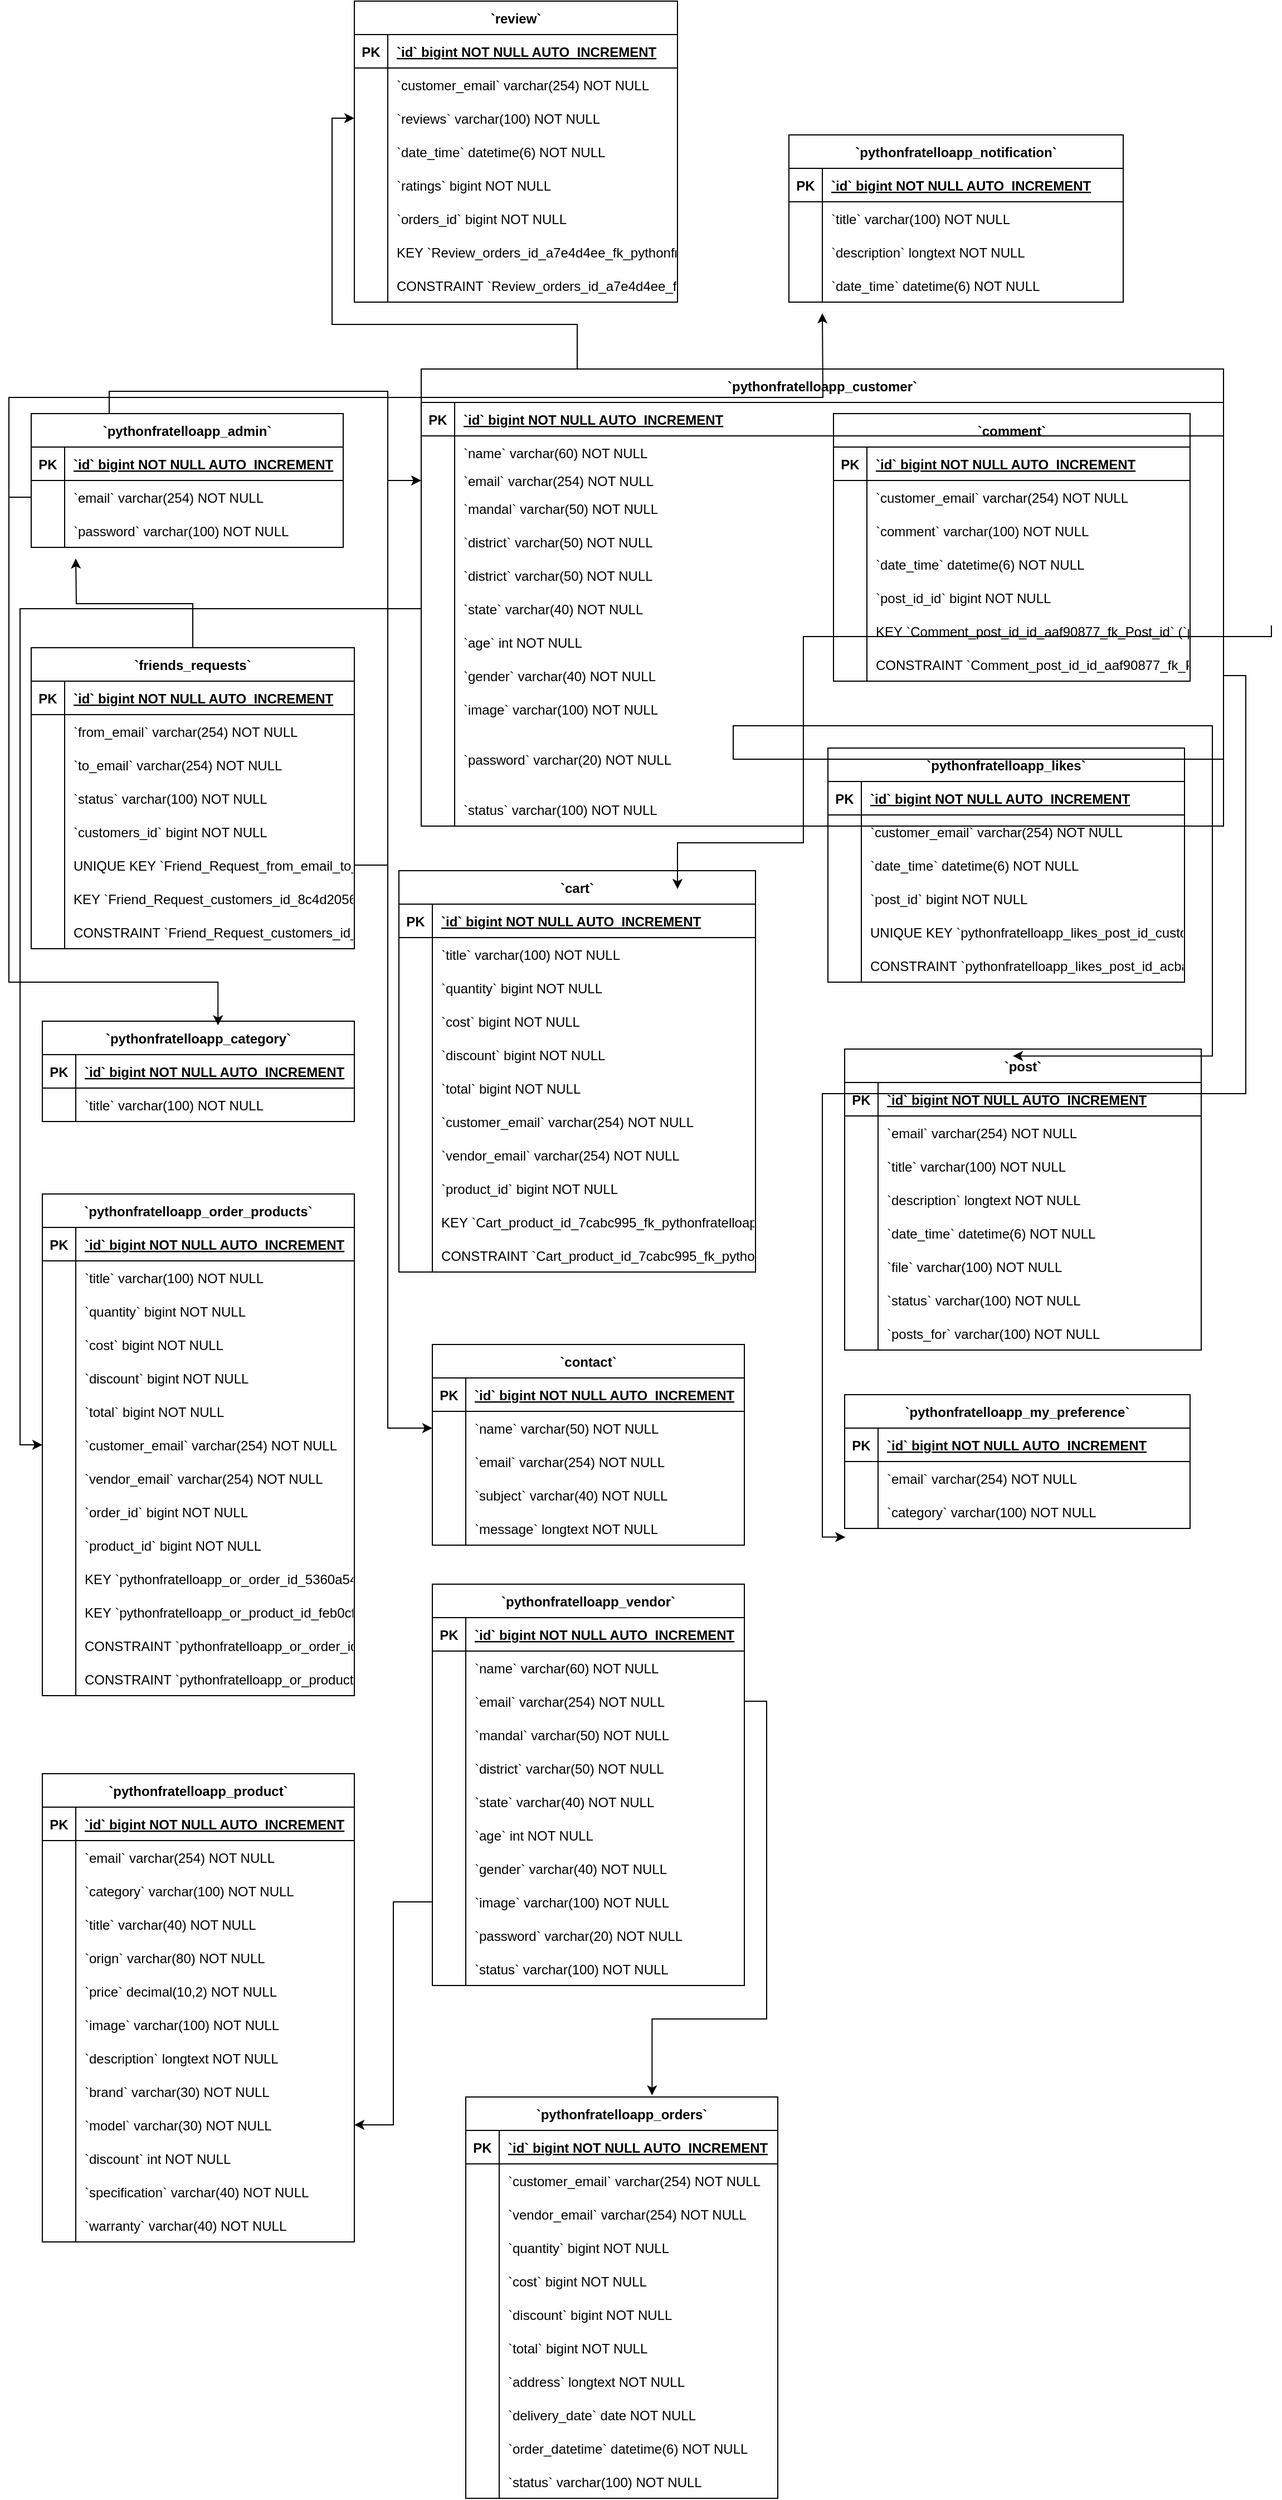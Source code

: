 <mxfile version="24.7.13">
  <diagram name="Page-1" id="oQzxs0V3BkYUwtpQmVuE">
    <mxGraphModel dx="1553" dy="1911" grid="1" gridSize="10" guides="1" tooltips="1" connect="1" arrows="1" fold="1" page="1" pageScale="1" pageWidth="850" pageHeight="1100" math="0" shadow="0">
      <root>
        <mxCell id="0" />
        <mxCell id="1" parent="0" />
        <mxCell id="K_ZMpCUjcCW96oCbx7Yd-133" value="`cart`" style="shape=table;startSize=30;container=1;collapsible=1;childLayout=tableLayout;fixedRows=1;rowLines=0;fontStyle=1;align=center;resizeLast=1;" vertex="1" parent="1">
          <mxGeometry x="890" y="370" width="320" height="360" as="geometry" />
        </mxCell>
        <mxCell id="K_ZMpCUjcCW96oCbx7Yd-134" value="" style="shape=tableRow;horizontal=0;startSize=0;swimlaneHead=0;swimlaneBody=0;fillColor=none;collapsible=0;dropTarget=0;points=[[0,0.5],[1,0.5]];portConstraint=eastwest;strokeColor=inherit;top=0;left=0;right=0;bottom=1;" vertex="1" parent="K_ZMpCUjcCW96oCbx7Yd-133">
          <mxGeometry y="30" width="320" height="30" as="geometry" />
        </mxCell>
        <mxCell id="K_ZMpCUjcCW96oCbx7Yd-135" value="PK" style="shape=partialRectangle;overflow=hidden;connectable=0;fillColor=none;strokeColor=inherit;top=0;left=0;bottom=0;right=0;fontStyle=1;" vertex="1" parent="K_ZMpCUjcCW96oCbx7Yd-134">
          <mxGeometry width="30" height="30" as="geometry">
            <mxRectangle width="30" height="30" as="alternateBounds" />
          </mxGeometry>
        </mxCell>
        <mxCell id="K_ZMpCUjcCW96oCbx7Yd-136" value="`id` bigint NOT NULL AUTO_INCREMENT" style="shape=partialRectangle;overflow=hidden;connectable=0;fillColor=none;align=left;strokeColor=inherit;top=0;left=0;bottom=0;right=0;spacingLeft=6;fontStyle=5;" vertex="1" parent="K_ZMpCUjcCW96oCbx7Yd-134">
          <mxGeometry x="30" width="290" height="30" as="geometry">
            <mxRectangle width="290" height="30" as="alternateBounds" />
          </mxGeometry>
        </mxCell>
        <mxCell id="K_ZMpCUjcCW96oCbx7Yd-137" value="" style="shape=tableRow;horizontal=0;startSize=0;swimlaneHead=0;swimlaneBody=0;fillColor=none;collapsible=0;dropTarget=0;points=[[0,0.5],[1,0.5]];portConstraint=eastwest;strokeColor=inherit;top=0;left=0;right=0;bottom=0;" vertex="1" parent="K_ZMpCUjcCW96oCbx7Yd-133">
          <mxGeometry y="60" width="320" height="30" as="geometry" />
        </mxCell>
        <mxCell id="K_ZMpCUjcCW96oCbx7Yd-138" value="" style="shape=partialRectangle;overflow=hidden;connectable=0;fillColor=none;strokeColor=inherit;top=0;left=0;bottom=0;right=0;" vertex="1" parent="K_ZMpCUjcCW96oCbx7Yd-137">
          <mxGeometry width="30" height="30" as="geometry">
            <mxRectangle width="30" height="30" as="alternateBounds" />
          </mxGeometry>
        </mxCell>
        <mxCell id="K_ZMpCUjcCW96oCbx7Yd-139" value="`title` varchar(100) NOT NULL" style="shape=partialRectangle;overflow=hidden;connectable=0;fillColor=none;align=left;strokeColor=inherit;top=0;left=0;bottom=0;right=0;spacingLeft=6;" vertex="1" parent="K_ZMpCUjcCW96oCbx7Yd-137">
          <mxGeometry x="30" width="290" height="30" as="geometry">
            <mxRectangle width="290" height="30" as="alternateBounds" />
          </mxGeometry>
        </mxCell>
        <mxCell id="K_ZMpCUjcCW96oCbx7Yd-140" value="" style="shape=tableRow;horizontal=0;startSize=0;swimlaneHead=0;swimlaneBody=0;fillColor=none;collapsible=0;dropTarget=0;points=[[0,0.5],[1,0.5]];portConstraint=eastwest;strokeColor=inherit;top=0;left=0;right=0;bottom=0;" vertex="1" parent="K_ZMpCUjcCW96oCbx7Yd-133">
          <mxGeometry y="90" width="320" height="30" as="geometry" />
        </mxCell>
        <mxCell id="K_ZMpCUjcCW96oCbx7Yd-141" value="" style="shape=partialRectangle;overflow=hidden;connectable=0;fillColor=none;strokeColor=inherit;top=0;left=0;bottom=0;right=0;" vertex="1" parent="K_ZMpCUjcCW96oCbx7Yd-140">
          <mxGeometry width="30" height="30" as="geometry">
            <mxRectangle width="30" height="30" as="alternateBounds" />
          </mxGeometry>
        </mxCell>
        <mxCell id="K_ZMpCUjcCW96oCbx7Yd-142" value="`quantity` bigint NOT NULL" style="shape=partialRectangle;overflow=hidden;connectable=0;fillColor=none;align=left;strokeColor=inherit;top=0;left=0;bottom=0;right=0;spacingLeft=6;" vertex="1" parent="K_ZMpCUjcCW96oCbx7Yd-140">
          <mxGeometry x="30" width="290" height="30" as="geometry">
            <mxRectangle width="290" height="30" as="alternateBounds" />
          </mxGeometry>
        </mxCell>
        <mxCell id="K_ZMpCUjcCW96oCbx7Yd-143" value="" style="shape=tableRow;horizontal=0;startSize=0;swimlaneHead=0;swimlaneBody=0;fillColor=none;collapsible=0;dropTarget=0;points=[[0,0.5],[1,0.5]];portConstraint=eastwest;strokeColor=inherit;top=0;left=0;right=0;bottom=0;" vertex="1" parent="K_ZMpCUjcCW96oCbx7Yd-133">
          <mxGeometry y="120" width="320" height="30" as="geometry" />
        </mxCell>
        <mxCell id="K_ZMpCUjcCW96oCbx7Yd-144" value="" style="shape=partialRectangle;overflow=hidden;connectable=0;fillColor=none;strokeColor=inherit;top=0;left=0;bottom=0;right=0;" vertex="1" parent="K_ZMpCUjcCW96oCbx7Yd-143">
          <mxGeometry width="30" height="30" as="geometry">
            <mxRectangle width="30" height="30" as="alternateBounds" />
          </mxGeometry>
        </mxCell>
        <mxCell id="K_ZMpCUjcCW96oCbx7Yd-145" value="`cost` bigint NOT NULL" style="shape=partialRectangle;overflow=hidden;connectable=0;fillColor=none;align=left;strokeColor=inherit;top=0;left=0;bottom=0;right=0;spacingLeft=6;" vertex="1" parent="K_ZMpCUjcCW96oCbx7Yd-143">
          <mxGeometry x="30" width="290" height="30" as="geometry">
            <mxRectangle width="290" height="30" as="alternateBounds" />
          </mxGeometry>
        </mxCell>
        <mxCell id="K_ZMpCUjcCW96oCbx7Yd-146" value="" style="shape=tableRow;horizontal=0;startSize=0;swimlaneHead=0;swimlaneBody=0;fillColor=none;collapsible=0;dropTarget=0;points=[[0,0.5],[1,0.5]];portConstraint=eastwest;strokeColor=inherit;top=0;left=0;right=0;bottom=0;" vertex="1" parent="K_ZMpCUjcCW96oCbx7Yd-133">
          <mxGeometry y="150" width="320" height="30" as="geometry" />
        </mxCell>
        <mxCell id="K_ZMpCUjcCW96oCbx7Yd-147" value="" style="shape=partialRectangle;overflow=hidden;connectable=0;fillColor=none;strokeColor=inherit;top=0;left=0;bottom=0;right=0;" vertex="1" parent="K_ZMpCUjcCW96oCbx7Yd-146">
          <mxGeometry width="30" height="30" as="geometry">
            <mxRectangle width="30" height="30" as="alternateBounds" />
          </mxGeometry>
        </mxCell>
        <mxCell id="K_ZMpCUjcCW96oCbx7Yd-148" value="`discount` bigint NOT NULL" style="shape=partialRectangle;overflow=hidden;connectable=0;fillColor=none;align=left;strokeColor=inherit;top=0;left=0;bottom=0;right=0;spacingLeft=6;" vertex="1" parent="K_ZMpCUjcCW96oCbx7Yd-146">
          <mxGeometry x="30" width="290" height="30" as="geometry">
            <mxRectangle width="290" height="30" as="alternateBounds" />
          </mxGeometry>
        </mxCell>
        <mxCell id="K_ZMpCUjcCW96oCbx7Yd-149" value="" style="shape=tableRow;horizontal=0;startSize=0;swimlaneHead=0;swimlaneBody=0;fillColor=none;collapsible=0;dropTarget=0;points=[[0,0.5],[1,0.5]];portConstraint=eastwest;strokeColor=inherit;top=0;left=0;right=0;bottom=0;" vertex="1" parent="K_ZMpCUjcCW96oCbx7Yd-133">
          <mxGeometry y="180" width="320" height="30" as="geometry" />
        </mxCell>
        <mxCell id="K_ZMpCUjcCW96oCbx7Yd-150" value="" style="shape=partialRectangle;overflow=hidden;connectable=0;fillColor=none;strokeColor=inherit;top=0;left=0;bottom=0;right=0;" vertex="1" parent="K_ZMpCUjcCW96oCbx7Yd-149">
          <mxGeometry width="30" height="30" as="geometry">
            <mxRectangle width="30" height="30" as="alternateBounds" />
          </mxGeometry>
        </mxCell>
        <mxCell id="K_ZMpCUjcCW96oCbx7Yd-151" value="`total` bigint NOT NULL" style="shape=partialRectangle;overflow=hidden;connectable=0;fillColor=none;align=left;strokeColor=inherit;top=0;left=0;bottom=0;right=0;spacingLeft=6;" vertex="1" parent="K_ZMpCUjcCW96oCbx7Yd-149">
          <mxGeometry x="30" width="290" height="30" as="geometry">
            <mxRectangle width="290" height="30" as="alternateBounds" />
          </mxGeometry>
        </mxCell>
        <mxCell id="K_ZMpCUjcCW96oCbx7Yd-152" value="" style="shape=tableRow;horizontal=0;startSize=0;swimlaneHead=0;swimlaneBody=0;fillColor=none;collapsible=0;dropTarget=0;points=[[0,0.5],[1,0.5]];portConstraint=eastwest;strokeColor=inherit;top=0;left=0;right=0;bottom=0;" vertex="1" parent="K_ZMpCUjcCW96oCbx7Yd-133">
          <mxGeometry y="210" width="320" height="30" as="geometry" />
        </mxCell>
        <mxCell id="K_ZMpCUjcCW96oCbx7Yd-153" value="" style="shape=partialRectangle;overflow=hidden;connectable=0;fillColor=none;strokeColor=inherit;top=0;left=0;bottom=0;right=0;" vertex="1" parent="K_ZMpCUjcCW96oCbx7Yd-152">
          <mxGeometry width="30" height="30" as="geometry">
            <mxRectangle width="30" height="30" as="alternateBounds" />
          </mxGeometry>
        </mxCell>
        <mxCell id="K_ZMpCUjcCW96oCbx7Yd-154" value="`customer_email` varchar(254) NOT NULL" style="shape=partialRectangle;overflow=hidden;connectable=0;fillColor=none;align=left;strokeColor=inherit;top=0;left=0;bottom=0;right=0;spacingLeft=6;" vertex="1" parent="K_ZMpCUjcCW96oCbx7Yd-152">
          <mxGeometry x="30" width="290" height="30" as="geometry">
            <mxRectangle width="290" height="30" as="alternateBounds" />
          </mxGeometry>
        </mxCell>
        <mxCell id="K_ZMpCUjcCW96oCbx7Yd-155" value="" style="shape=tableRow;horizontal=0;startSize=0;swimlaneHead=0;swimlaneBody=0;fillColor=none;collapsible=0;dropTarget=0;points=[[0,0.5],[1,0.5]];portConstraint=eastwest;strokeColor=inherit;top=0;left=0;right=0;bottom=0;" vertex="1" parent="K_ZMpCUjcCW96oCbx7Yd-133">
          <mxGeometry y="240" width="320" height="30" as="geometry" />
        </mxCell>
        <mxCell id="K_ZMpCUjcCW96oCbx7Yd-156" value="" style="shape=partialRectangle;overflow=hidden;connectable=0;fillColor=none;strokeColor=inherit;top=0;left=0;bottom=0;right=0;" vertex="1" parent="K_ZMpCUjcCW96oCbx7Yd-155">
          <mxGeometry width="30" height="30" as="geometry">
            <mxRectangle width="30" height="30" as="alternateBounds" />
          </mxGeometry>
        </mxCell>
        <mxCell id="K_ZMpCUjcCW96oCbx7Yd-157" value="`vendor_email` varchar(254) NOT NULL" style="shape=partialRectangle;overflow=hidden;connectable=0;fillColor=none;align=left;strokeColor=inherit;top=0;left=0;bottom=0;right=0;spacingLeft=6;" vertex="1" parent="K_ZMpCUjcCW96oCbx7Yd-155">
          <mxGeometry x="30" width="290" height="30" as="geometry">
            <mxRectangle width="290" height="30" as="alternateBounds" />
          </mxGeometry>
        </mxCell>
        <mxCell id="K_ZMpCUjcCW96oCbx7Yd-158" value="" style="shape=tableRow;horizontal=0;startSize=0;swimlaneHead=0;swimlaneBody=0;fillColor=none;collapsible=0;dropTarget=0;points=[[0,0.5],[1,0.5]];portConstraint=eastwest;strokeColor=inherit;top=0;left=0;right=0;bottom=0;" vertex="1" parent="K_ZMpCUjcCW96oCbx7Yd-133">
          <mxGeometry y="270" width="320" height="30" as="geometry" />
        </mxCell>
        <mxCell id="K_ZMpCUjcCW96oCbx7Yd-159" value="" style="shape=partialRectangle;overflow=hidden;connectable=0;fillColor=none;strokeColor=inherit;top=0;left=0;bottom=0;right=0;" vertex="1" parent="K_ZMpCUjcCW96oCbx7Yd-158">
          <mxGeometry width="30" height="30" as="geometry">
            <mxRectangle width="30" height="30" as="alternateBounds" />
          </mxGeometry>
        </mxCell>
        <mxCell id="K_ZMpCUjcCW96oCbx7Yd-160" value="`product_id` bigint NOT NULL" style="shape=partialRectangle;overflow=hidden;connectable=0;fillColor=none;align=left;strokeColor=inherit;top=0;left=0;bottom=0;right=0;spacingLeft=6;" vertex="1" parent="K_ZMpCUjcCW96oCbx7Yd-158">
          <mxGeometry x="30" width="290" height="30" as="geometry">
            <mxRectangle width="290" height="30" as="alternateBounds" />
          </mxGeometry>
        </mxCell>
        <mxCell id="K_ZMpCUjcCW96oCbx7Yd-161" value="" style="shape=tableRow;horizontal=0;startSize=0;swimlaneHead=0;swimlaneBody=0;fillColor=none;collapsible=0;dropTarget=0;points=[[0,0.5],[1,0.5]];portConstraint=eastwest;strokeColor=inherit;top=0;left=0;right=0;bottom=0;" vertex="1" parent="K_ZMpCUjcCW96oCbx7Yd-133">
          <mxGeometry y="300" width="320" height="30" as="geometry" />
        </mxCell>
        <mxCell id="K_ZMpCUjcCW96oCbx7Yd-162" value="" style="shape=partialRectangle;overflow=hidden;connectable=0;fillColor=none;strokeColor=inherit;top=0;left=0;bottom=0;right=0;" vertex="1" parent="K_ZMpCUjcCW96oCbx7Yd-161">
          <mxGeometry width="30" height="30" as="geometry">
            <mxRectangle width="30" height="30" as="alternateBounds" />
          </mxGeometry>
        </mxCell>
        <mxCell id="K_ZMpCUjcCW96oCbx7Yd-163" value="KEY `Cart_product_id_7cabc995_fk_pythonfratelloapp_product_id` (`product_id`)" style="shape=partialRectangle;overflow=hidden;connectable=0;fillColor=none;align=left;strokeColor=inherit;top=0;left=0;bottom=0;right=0;spacingLeft=6;" vertex="1" parent="K_ZMpCUjcCW96oCbx7Yd-161">
          <mxGeometry x="30" width="290" height="30" as="geometry">
            <mxRectangle width="290" height="30" as="alternateBounds" />
          </mxGeometry>
        </mxCell>
        <mxCell id="K_ZMpCUjcCW96oCbx7Yd-164" value="" style="shape=tableRow;horizontal=0;startSize=0;swimlaneHead=0;swimlaneBody=0;fillColor=none;collapsible=0;dropTarget=0;points=[[0,0.5],[1,0.5]];portConstraint=eastwest;strokeColor=inherit;top=0;left=0;right=0;bottom=0;" vertex="1" parent="K_ZMpCUjcCW96oCbx7Yd-133">
          <mxGeometry y="330" width="320" height="30" as="geometry" />
        </mxCell>
        <mxCell id="K_ZMpCUjcCW96oCbx7Yd-165" value="" style="shape=partialRectangle;overflow=hidden;connectable=0;fillColor=none;strokeColor=inherit;top=0;left=0;bottom=0;right=0;" vertex="1" parent="K_ZMpCUjcCW96oCbx7Yd-164">
          <mxGeometry width="30" height="30" as="geometry">
            <mxRectangle width="30" height="30" as="alternateBounds" />
          </mxGeometry>
        </mxCell>
        <mxCell id="K_ZMpCUjcCW96oCbx7Yd-166" value="CONSTRAINT `Cart_product_id_7cabc995_fk_pythonfratelloapp_product_id` FOREIGN KEY (`product_id`) REFERENCES `pythonfratelloapp_product` (`id`)" style="shape=partialRectangle;overflow=hidden;connectable=0;fillColor=none;align=left;strokeColor=inherit;top=0;left=0;bottom=0;right=0;spacingLeft=6;" vertex="1" parent="K_ZMpCUjcCW96oCbx7Yd-164">
          <mxGeometry x="30" width="290" height="30" as="geometry">
            <mxRectangle width="290" height="30" as="alternateBounds" />
          </mxGeometry>
        </mxCell>
        <mxCell id="K_ZMpCUjcCW96oCbx7Yd-167" value="`comment`" style="shape=table;startSize=30;container=1;collapsible=1;childLayout=tableLayout;fixedRows=1;rowLines=0;fontStyle=1;align=center;resizeLast=1;" vertex="1" parent="1">
          <mxGeometry x="1280" y="-40" width="320" height="240" as="geometry" />
        </mxCell>
        <mxCell id="K_ZMpCUjcCW96oCbx7Yd-168" value="" style="shape=tableRow;horizontal=0;startSize=0;swimlaneHead=0;swimlaneBody=0;fillColor=none;collapsible=0;dropTarget=0;points=[[0,0.5],[1,0.5]];portConstraint=eastwest;strokeColor=inherit;top=0;left=0;right=0;bottom=1;" vertex="1" parent="K_ZMpCUjcCW96oCbx7Yd-167">
          <mxGeometry y="30" width="320" height="30" as="geometry" />
        </mxCell>
        <mxCell id="K_ZMpCUjcCW96oCbx7Yd-169" value="PK" style="shape=partialRectangle;overflow=hidden;connectable=0;fillColor=none;strokeColor=inherit;top=0;left=0;bottom=0;right=0;fontStyle=1;" vertex="1" parent="K_ZMpCUjcCW96oCbx7Yd-168">
          <mxGeometry width="30" height="30" as="geometry">
            <mxRectangle width="30" height="30" as="alternateBounds" />
          </mxGeometry>
        </mxCell>
        <mxCell id="K_ZMpCUjcCW96oCbx7Yd-170" value="`id` bigint NOT NULL AUTO_INCREMENT" style="shape=partialRectangle;overflow=hidden;connectable=0;fillColor=none;align=left;strokeColor=inherit;top=0;left=0;bottom=0;right=0;spacingLeft=6;fontStyle=5;" vertex="1" parent="K_ZMpCUjcCW96oCbx7Yd-168">
          <mxGeometry x="30" width="290" height="30" as="geometry">
            <mxRectangle width="290" height="30" as="alternateBounds" />
          </mxGeometry>
        </mxCell>
        <mxCell id="K_ZMpCUjcCW96oCbx7Yd-171" value="" style="shape=tableRow;horizontal=0;startSize=0;swimlaneHead=0;swimlaneBody=0;fillColor=none;collapsible=0;dropTarget=0;points=[[0,0.5],[1,0.5]];portConstraint=eastwest;strokeColor=inherit;top=0;left=0;right=0;bottom=0;" vertex="1" parent="K_ZMpCUjcCW96oCbx7Yd-167">
          <mxGeometry y="60" width="320" height="30" as="geometry" />
        </mxCell>
        <mxCell id="K_ZMpCUjcCW96oCbx7Yd-172" value="" style="shape=partialRectangle;overflow=hidden;connectable=0;fillColor=none;strokeColor=inherit;top=0;left=0;bottom=0;right=0;" vertex="1" parent="K_ZMpCUjcCW96oCbx7Yd-171">
          <mxGeometry width="30" height="30" as="geometry">
            <mxRectangle width="30" height="30" as="alternateBounds" />
          </mxGeometry>
        </mxCell>
        <mxCell id="K_ZMpCUjcCW96oCbx7Yd-173" value="`customer_email` varchar(254) NOT NULL" style="shape=partialRectangle;overflow=hidden;connectable=0;fillColor=none;align=left;strokeColor=inherit;top=0;left=0;bottom=0;right=0;spacingLeft=6;" vertex="1" parent="K_ZMpCUjcCW96oCbx7Yd-171">
          <mxGeometry x="30" width="290" height="30" as="geometry">
            <mxRectangle width="290" height="30" as="alternateBounds" />
          </mxGeometry>
        </mxCell>
        <mxCell id="K_ZMpCUjcCW96oCbx7Yd-174" value="" style="shape=tableRow;horizontal=0;startSize=0;swimlaneHead=0;swimlaneBody=0;fillColor=none;collapsible=0;dropTarget=0;points=[[0,0.5],[1,0.5]];portConstraint=eastwest;strokeColor=inherit;top=0;left=0;right=0;bottom=0;" vertex="1" parent="K_ZMpCUjcCW96oCbx7Yd-167">
          <mxGeometry y="90" width="320" height="30" as="geometry" />
        </mxCell>
        <mxCell id="K_ZMpCUjcCW96oCbx7Yd-175" value="" style="shape=partialRectangle;overflow=hidden;connectable=0;fillColor=none;strokeColor=inherit;top=0;left=0;bottom=0;right=0;" vertex="1" parent="K_ZMpCUjcCW96oCbx7Yd-174">
          <mxGeometry width="30" height="30" as="geometry">
            <mxRectangle width="30" height="30" as="alternateBounds" />
          </mxGeometry>
        </mxCell>
        <mxCell id="K_ZMpCUjcCW96oCbx7Yd-176" value="`comment` varchar(100) NOT NULL" style="shape=partialRectangle;overflow=hidden;connectable=0;fillColor=none;align=left;strokeColor=inherit;top=0;left=0;bottom=0;right=0;spacingLeft=6;" vertex="1" parent="K_ZMpCUjcCW96oCbx7Yd-174">
          <mxGeometry x="30" width="290" height="30" as="geometry">
            <mxRectangle width="290" height="30" as="alternateBounds" />
          </mxGeometry>
        </mxCell>
        <mxCell id="K_ZMpCUjcCW96oCbx7Yd-177" value="" style="shape=tableRow;horizontal=0;startSize=0;swimlaneHead=0;swimlaneBody=0;fillColor=none;collapsible=0;dropTarget=0;points=[[0,0.5],[1,0.5]];portConstraint=eastwest;strokeColor=inherit;top=0;left=0;right=0;bottom=0;" vertex="1" parent="K_ZMpCUjcCW96oCbx7Yd-167">
          <mxGeometry y="120" width="320" height="30" as="geometry" />
        </mxCell>
        <mxCell id="K_ZMpCUjcCW96oCbx7Yd-178" value="" style="shape=partialRectangle;overflow=hidden;connectable=0;fillColor=none;strokeColor=inherit;top=0;left=0;bottom=0;right=0;" vertex="1" parent="K_ZMpCUjcCW96oCbx7Yd-177">
          <mxGeometry width="30" height="30" as="geometry">
            <mxRectangle width="30" height="30" as="alternateBounds" />
          </mxGeometry>
        </mxCell>
        <mxCell id="K_ZMpCUjcCW96oCbx7Yd-179" value="`date_time` datetime(6) NOT NULL" style="shape=partialRectangle;overflow=hidden;connectable=0;fillColor=none;align=left;strokeColor=inherit;top=0;left=0;bottom=0;right=0;spacingLeft=6;" vertex="1" parent="K_ZMpCUjcCW96oCbx7Yd-177">
          <mxGeometry x="30" width="290" height="30" as="geometry">
            <mxRectangle width="290" height="30" as="alternateBounds" />
          </mxGeometry>
        </mxCell>
        <mxCell id="K_ZMpCUjcCW96oCbx7Yd-180" value="" style="shape=tableRow;horizontal=0;startSize=0;swimlaneHead=0;swimlaneBody=0;fillColor=none;collapsible=0;dropTarget=0;points=[[0,0.5],[1,0.5]];portConstraint=eastwest;strokeColor=inherit;top=0;left=0;right=0;bottom=0;" vertex="1" parent="K_ZMpCUjcCW96oCbx7Yd-167">
          <mxGeometry y="150" width="320" height="30" as="geometry" />
        </mxCell>
        <mxCell id="K_ZMpCUjcCW96oCbx7Yd-181" value="" style="shape=partialRectangle;overflow=hidden;connectable=0;fillColor=none;strokeColor=inherit;top=0;left=0;bottom=0;right=0;" vertex="1" parent="K_ZMpCUjcCW96oCbx7Yd-180">
          <mxGeometry width="30" height="30" as="geometry">
            <mxRectangle width="30" height="30" as="alternateBounds" />
          </mxGeometry>
        </mxCell>
        <mxCell id="K_ZMpCUjcCW96oCbx7Yd-182" value="`post_id_id` bigint NOT NULL" style="shape=partialRectangle;overflow=hidden;connectable=0;fillColor=none;align=left;strokeColor=inherit;top=0;left=0;bottom=0;right=0;spacingLeft=6;" vertex="1" parent="K_ZMpCUjcCW96oCbx7Yd-180">
          <mxGeometry x="30" width="290" height="30" as="geometry">
            <mxRectangle width="290" height="30" as="alternateBounds" />
          </mxGeometry>
        </mxCell>
        <mxCell id="K_ZMpCUjcCW96oCbx7Yd-183" value="" style="shape=tableRow;horizontal=0;startSize=0;swimlaneHead=0;swimlaneBody=0;fillColor=none;collapsible=0;dropTarget=0;points=[[0,0.5],[1,0.5]];portConstraint=eastwest;strokeColor=inherit;top=0;left=0;right=0;bottom=0;" vertex="1" parent="K_ZMpCUjcCW96oCbx7Yd-167">
          <mxGeometry y="180" width="320" height="30" as="geometry" />
        </mxCell>
        <mxCell id="K_ZMpCUjcCW96oCbx7Yd-184" value="" style="shape=partialRectangle;overflow=hidden;connectable=0;fillColor=none;strokeColor=inherit;top=0;left=0;bottom=0;right=0;" vertex="1" parent="K_ZMpCUjcCW96oCbx7Yd-183">
          <mxGeometry width="30" height="30" as="geometry">
            <mxRectangle width="30" height="30" as="alternateBounds" />
          </mxGeometry>
        </mxCell>
        <mxCell id="K_ZMpCUjcCW96oCbx7Yd-185" value="KEY `Comment_post_id_id_aaf90877_fk_Post_id` (`post_id_id`)" style="shape=partialRectangle;overflow=hidden;connectable=0;fillColor=none;align=left;strokeColor=inherit;top=0;left=0;bottom=0;right=0;spacingLeft=6;" vertex="1" parent="K_ZMpCUjcCW96oCbx7Yd-183">
          <mxGeometry x="30" width="290" height="30" as="geometry">
            <mxRectangle width="290" height="30" as="alternateBounds" />
          </mxGeometry>
        </mxCell>
        <mxCell id="K_ZMpCUjcCW96oCbx7Yd-186" value="" style="shape=tableRow;horizontal=0;startSize=0;swimlaneHead=0;swimlaneBody=0;fillColor=none;collapsible=0;dropTarget=0;points=[[0,0.5],[1,0.5]];portConstraint=eastwest;strokeColor=inherit;top=0;left=0;right=0;bottom=0;" vertex="1" parent="K_ZMpCUjcCW96oCbx7Yd-167">
          <mxGeometry y="210" width="320" height="30" as="geometry" />
        </mxCell>
        <mxCell id="K_ZMpCUjcCW96oCbx7Yd-187" value="" style="shape=partialRectangle;overflow=hidden;connectable=0;fillColor=none;strokeColor=inherit;top=0;left=0;bottom=0;right=0;" vertex="1" parent="K_ZMpCUjcCW96oCbx7Yd-186">
          <mxGeometry width="30" height="30" as="geometry">
            <mxRectangle width="30" height="30" as="alternateBounds" />
          </mxGeometry>
        </mxCell>
        <mxCell id="K_ZMpCUjcCW96oCbx7Yd-188" value="CONSTRAINT `Comment_post_id_id_aaf90877_fk_Post_id` FOREIGN KEY (`post_id_id`) REFERENCES `post` (`id`)" style="shape=partialRectangle;overflow=hidden;connectable=0;fillColor=none;align=left;strokeColor=inherit;top=0;left=0;bottom=0;right=0;spacingLeft=6;" vertex="1" parent="K_ZMpCUjcCW96oCbx7Yd-186">
          <mxGeometry x="30" width="290" height="30" as="geometry">
            <mxRectangle width="290" height="30" as="alternateBounds" />
          </mxGeometry>
        </mxCell>
        <mxCell id="K_ZMpCUjcCW96oCbx7Yd-189" value="`contact`" style="shape=table;startSize=30;container=1;collapsible=1;childLayout=tableLayout;fixedRows=1;rowLines=0;fontStyle=1;align=center;resizeLast=1;" vertex="1" parent="1">
          <mxGeometry x="920" y="795" width="280" height="180" as="geometry" />
        </mxCell>
        <mxCell id="K_ZMpCUjcCW96oCbx7Yd-190" value="" style="shape=tableRow;horizontal=0;startSize=0;swimlaneHead=0;swimlaneBody=0;fillColor=none;collapsible=0;dropTarget=0;points=[[0,0.5],[1,0.5]];portConstraint=eastwest;strokeColor=inherit;top=0;left=0;right=0;bottom=1;" vertex="1" parent="K_ZMpCUjcCW96oCbx7Yd-189">
          <mxGeometry y="30" width="280" height="30" as="geometry" />
        </mxCell>
        <mxCell id="K_ZMpCUjcCW96oCbx7Yd-191" value="PK" style="shape=partialRectangle;overflow=hidden;connectable=0;fillColor=none;strokeColor=inherit;top=0;left=0;bottom=0;right=0;fontStyle=1;" vertex="1" parent="K_ZMpCUjcCW96oCbx7Yd-190">
          <mxGeometry width="30" height="30" as="geometry">
            <mxRectangle width="30" height="30" as="alternateBounds" />
          </mxGeometry>
        </mxCell>
        <mxCell id="K_ZMpCUjcCW96oCbx7Yd-192" value="`id` bigint NOT NULL AUTO_INCREMENT" style="shape=partialRectangle;overflow=hidden;connectable=0;fillColor=none;align=left;strokeColor=inherit;top=0;left=0;bottom=0;right=0;spacingLeft=6;fontStyle=5;" vertex="1" parent="K_ZMpCUjcCW96oCbx7Yd-190">
          <mxGeometry x="30" width="250" height="30" as="geometry">
            <mxRectangle width="250" height="30" as="alternateBounds" />
          </mxGeometry>
        </mxCell>
        <mxCell id="K_ZMpCUjcCW96oCbx7Yd-193" value="" style="shape=tableRow;horizontal=0;startSize=0;swimlaneHead=0;swimlaneBody=0;fillColor=none;collapsible=0;dropTarget=0;points=[[0,0.5],[1,0.5]];portConstraint=eastwest;strokeColor=inherit;top=0;left=0;right=0;bottom=0;" vertex="1" parent="K_ZMpCUjcCW96oCbx7Yd-189">
          <mxGeometry y="60" width="280" height="30" as="geometry" />
        </mxCell>
        <mxCell id="K_ZMpCUjcCW96oCbx7Yd-194" value="" style="shape=partialRectangle;overflow=hidden;connectable=0;fillColor=none;strokeColor=inherit;top=0;left=0;bottom=0;right=0;" vertex="1" parent="K_ZMpCUjcCW96oCbx7Yd-193">
          <mxGeometry width="30" height="30" as="geometry">
            <mxRectangle width="30" height="30" as="alternateBounds" />
          </mxGeometry>
        </mxCell>
        <mxCell id="K_ZMpCUjcCW96oCbx7Yd-195" value="`name` varchar(50) NOT NULL" style="shape=partialRectangle;overflow=hidden;connectable=0;fillColor=none;align=left;strokeColor=inherit;top=0;left=0;bottom=0;right=0;spacingLeft=6;" vertex="1" parent="K_ZMpCUjcCW96oCbx7Yd-193">
          <mxGeometry x="30" width="250" height="30" as="geometry">
            <mxRectangle width="250" height="30" as="alternateBounds" />
          </mxGeometry>
        </mxCell>
        <mxCell id="K_ZMpCUjcCW96oCbx7Yd-196" value="" style="shape=tableRow;horizontal=0;startSize=0;swimlaneHead=0;swimlaneBody=0;fillColor=none;collapsible=0;dropTarget=0;points=[[0,0.5],[1,0.5]];portConstraint=eastwest;strokeColor=inherit;top=0;left=0;right=0;bottom=0;" vertex="1" parent="K_ZMpCUjcCW96oCbx7Yd-189">
          <mxGeometry y="90" width="280" height="30" as="geometry" />
        </mxCell>
        <mxCell id="K_ZMpCUjcCW96oCbx7Yd-197" value="" style="shape=partialRectangle;overflow=hidden;connectable=0;fillColor=none;strokeColor=inherit;top=0;left=0;bottom=0;right=0;" vertex="1" parent="K_ZMpCUjcCW96oCbx7Yd-196">
          <mxGeometry width="30" height="30" as="geometry">
            <mxRectangle width="30" height="30" as="alternateBounds" />
          </mxGeometry>
        </mxCell>
        <mxCell id="K_ZMpCUjcCW96oCbx7Yd-198" value="`email` varchar(254) NOT NULL" style="shape=partialRectangle;overflow=hidden;connectable=0;fillColor=none;align=left;strokeColor=inherit;top=0;left=0;bottom=0;right=0;spacingLeft=6;" vertex="1" parent="K_ZMpCUjcCW96oCbx7Yd-196">
          <mxGeometry x="30" width="250" height="30" as="geometry">
            <mxRectangle width="250" height="30" as="alternateBounds" />
          </mxGeometry>
        </mxCell>
        <mxCell id="K_ZMpCUjcCW96oCbx7Yd-199" value="" style="shape=tableRow;horizontal=0;startSize=0;swimlaneHead=0;swimlaneBody=0;fillColor=none;collapsible=0;dropTarget=0;points=[[0,0.5],[1,0.5]];portConstraint=eastwest;strokeColor=inherit;top=0;left=0;right=0;bottom=0;" vertex="1" parent="K_ZMpCUjcCW96oCbx7Yd-189">
          <mxGeometry y="120" width="280" height="30" as="geometry" />
        </mxCell>
        <mxCell id="K_ZMpCUjcCW96oCbx7Yd-200" value="" style="shape=partialRectangle;overflow=hidden;connectable=0;fillColor=none;strokeColor=inherit;top=0;left=0;bottom=0;right=0;" vertex="1" parent="K_ZMpCUjcCW96oCbx7Yd-199">
          <mxGeometry width="30" height="30" as="geometry">
            <mxRectangle width="30" height="30" as="alternateBounds" />
          </mxGeometry>
        </mxCell>
        <mxCell id="K_ZMpCUjcCW96oCbx7Yd-201" value="`subject` varchar(40) NOT NULL" style="shape=partialRectangle;overflow=hidden;connectable=0;fillColor=none;align=left;strokeColor=inherit;top=0;left=0;bottom=0;right=0;spacingLeft=6;" vertex="1" parent="K_ZMpCUjcCW96oCbx7Yd-199">
          <mxGeometry x="30" width="250" height="30" as="geometry">
            <mxRectangle width="250" height="30" as="alternateBounds" />
          </mxGeometry>
        </mxCell>
        <mxCell id="K_ZMpCUjcCW96oCbx7Yd-202" value="" style="shape=tableRow;horizontal=0;startSize=0;swimlaneHead=0;swimlaneBody=0;fillColor=none;collapsible=0;dropTarget=0;points=[[0,0.5],[1,0.5]];portConstraint=eastwest;strokeColor=inherit;top=0;left=0;right=0;bottom=0;" vertex="1" parent="K_ZMpCUjcCW96oCbx7Yd-189">
          <mxGeometry y="150" width="280" height="30" as="geometry" />
        </mxCell>
        <mxCell id="K_ZMpCUjcCW96oCbx7Yd-203" value="" style="shape=partialRectangle;overflow=hidden;connectable=0;fillColor=none;strokeColor=inherit;top=0;left=0;bottom=0;right=0;" vertex="1" parent="K_ZMpCUjcCW96oCbx7Yd-202">
          <mxGeometry width="30" height="30" as="geometry">
            <mxRectangle width="30" height="30" as="alternateBounds" />
          </mxGeometry>
        </mxCell>
        <mxCell id="K_ZMpCUjcCW96oCbx7Yd-204" value="`message` longtext NOT NULL" style="shape=partialRectangle;overflow=hidden;connectable=0;fillColor=none;align=left;strokeColor=inherit;top=0;left=0;bottom=0;right=0;spacingLeft=6;" vertex="1" parent="K_ZMpCUjcCW96oCbx7Yd-202">
          <mxGeometry x="30" width="250" height="30" as="geometry">
            <mxRectangle width="250" height="30" as="alternateBounds" />
          </mxGeometry>
        </mxCell>
        <mxCell id="K_ZMpCUjcCW96oCbx7Yd-604" style="edgeStyle=orthogonalEdgeStyle;rounded=0;orthogonalLoop=1;jettySize=auto;html=1;exitX=0.5;exitY=0;exitDx=0;exitDy=0;" edge="1" parent="1" source="K_ZMpCUjcCW96oCbx7Yd-284">
          <mxGeometry relative="1" as="geometry">
            <mxPoint x="600.0" y="90" as="targetPoint" />
          </mxGeometry>
        </mxCell>
        <mxCell id="K_ZMpCUjcCW96oCbx7Yd-284" value="`friends_requests`" style="shape=table;startSize=30;container=1;collapsible=1;childLayout=tableLayout;fixedRows=1;rowLines=0;fontStyle=1;align=center;resizeLast=1;" vertex="1" parent="1">
          <mxGeometry x="560" y="170" width="290" height="270" as="geometry" />
        </mxCell>
        <mxCell id="K_ZMpCUjcCW96oCbx7Yd-285" value="" style="shape=tableRow;horizontal=0;startSize=0;swimlaneHead=0;swimlaneBody=0;fillColor=none;collapsible=0;dropTarget=0;points=[[0,0.5],[1,0.5]];portConstraint=eastwest;strokeColor=inherit;top=0;left=0;right=0;bottom=1;" vertex="1" parent="K_ZMpCUjcCW96oCbx7Yd-284">
          <mxGeometry y="30" width="290" height="30" as="geometry" />
        </mxCell>
        <mxCell id="K_ZMpCUjcCW96oCbx7Yd-286" value="PK" style="shape=partialRectangle;overflow=hidden;connectable=0;fillColor=none;strokeColor=inherit;top=0;left=0;bottom=0;right=0;fontStyle=1;" vertex="1" parent="K_ZMpCUjcCW96oCbx7Yd-285">
          <mxGeometry width="30" height="30" as="geometry">
            <mxRectangle width="30" height="30" as="alternateBounds" />
          </mxGeometry>
        </mxCell>
        <mxCell id="K_ZMpCUjcCW96oCbx7Yd-287" value="`id` bigint NOT NULL AUTO_INCREMENT" style="shape=partialRectangle;overflow=hidden;connectable=0;fillColor=none;align=left;strokeColor=inherit;top=0;left=0;bottom=0;right=0;spacingLeft=6;fontStyle=5;" vertex="1" parent="K_ZMpCUjcCW96oCbx7Yd-285">
          <mxGeometry x="30" width="260" height="30" as="geometry">
            <mxRectangle width="260" height="30" as="alternateBounds" />
          </mxGeometry>
        </mxCell>
        <mxCell id="K_ZMpCUjcCW96oCbx7Yd-288" value="" style="shape=tableRow;horizontal=0;startSize=0;swimlaneHead=0;swimlaneBody=0;fillColor=none;collapsible=0;dropTarget=0;points=[[0,0.5],[1,0.5]];portConstraint=eastwest;strokeColor=inherit;top=0;left=0;right=0;bottom=0;" vertex="1" parent="K_ZMpCUjcCW96oCbx7Yd-284">
          <mxGeometry y="60" width="290" height="30" as="geometry" />
        </mxCell>
        <mxCell id="K_ZMpCUjcCW96oCbx7Yd-289" value="" style="shape=partialRectangle;overflow=hidden;connectable=0;fillColor=none;strokeColor=inherit;top=0;left=0;bottom=0;right=0;" vertex="1" parent="K_ZMpCUjcCW96oCbx7Yd-288">
          <mxGeometry width="30" height="30" as="geometry">
            <mxRectangle width="30" height="30" as="alternateBounds" />
          </mxGeometry>
        </mxCell>
        <mxCell id="K_ZMpCUjcCW96oCbx7Yd-290" value="`from_email` varchar(254) NOT NULL" style="shape=partialRectangle;overflow=hidden;connectable=0;fillColor=none;align=left;strokeColor=inherit;top=0;left=0;bottom=0;right=0;spacingLeft=6;" vertex="1" parent="K_ZMpCUjcCW96oCbx7Yd-288">
          <mxGeometry x="30" width="260" height="30" as="geometry">
            <mxRectangle width="260" height="30" as="alternateBounds" />
          </mxGeometry>
        </mxCell>
        <mxCell id="K_ZMpCUjcCW96oCbx7Yd-291" value="" style="shape=tableRow;horizontal=0;startSize=0;swimlaneHead=0;swimlaneBody=0;fillColor=none;collapsible=0;dropTarget=0;points=[[0,0.5],[1,0.5]];portConstraint=eastwest;strokeColor=inherit;top=0;left=0;right=0;bottom=0;" vertex="1" parent="K_ZMpCUjcCW96oCbx7Yd-284">
          <mxGeometry y="90" width="290" height="30" as="geometry" />
        </mxCell>
        <mxCell id="K_ZMpCUjcCW96oCbx7Yd-292" value="" style="shape=partialRectangle;overflow=hidden;connectable=0;fillColor=none;strokeColor=inherit;top=0;left=0;bottom=0;right=0;" vertex="1" parent="K_ZMpCUjcCW96oCbx7Yd-291">
          <mxGeometry width="30" height="30" as="geometry">
            <mxRectangle width="30" height="30" as="alternateBounds" />
          </mxGeometry>
        </mxCell>
        <mxCell id="K_ZMpCUjcCW96oCbx7Yd-293" value="`to_email` varchar(254) NOT NULL" style="shape=partialRectangle;overflow=hidden;connectable=0;fillColor=none;align=left;strokeColor=inherit;top=0;left=0;bottom=0;right=0;spacingLeft=6;" vertex="1" parent="K_ZMpCUjcCW96oCbx7Yd-291">
          <mxGeometry x="30" width="260" height="30" as="geometry">
            <mxRectangle width="260" height="30" as="alternateBounds" />
          </mxGeometry>
        </mxCell>
        <mxCell id="K_ZMpCUjcCW96oCbx7Yd-294" value="" style="shape=tableRow;horizontal=0;startSize=0;swimlaneHead=0;swimlaneBody=0;fillColor=none;collapsible=0;dropTarget=0;points=[[0,0.5],[1,0.5]];portConstraint=eastwest;strokeColor=inherit;top=0;left=0;right=0;bottom=0;" vertex="1" parent="K_ZMpCUjcCW96oCbx7Yd-284">
          <mxGeometry y="120" width="290" height="30" as="geometry" />
        </mxCell>
        <mxCell id="K_ZMpCUjcCW96oCbx7Yd-295" value="" style="shape=partialRectangle;overflow=hidden;connectable=0;fillColor=none;strokeColor=inherit;top=0;left=0;bottom=0;right=0;" vertex="1" parent="K_ZMpCUjcCW96oCbx7Yd-294">
          <mxGeometry width="30" height="30" as="geometry">
            <mxRectangle width="30" height="30" as="alternateBounds" />
          </mxGeometry>
        </mxCell>
        <mxCell id="K_ZMpCUjcCW96oCbx7Yd-296" value="`status` varchar(100) NOT NULL" style="shape=partialRectangle;overflow=hidden;connectable=0;fillColor=none;align=left;strokeColor=inherit;top=0;left=0;bottom=0;right=0;spacingLeft=6;" vertex="1" parent="K_ZMpCUjcCW96oCbx7Yd-294">
          <mxGeometry x="30" width="260" height="30" as="geometry">
            <mxRectangle width="260" height="30" as="alternateBounds" />
          </mxGeometry>
        </mxCell>
        <mxCell id="K_ZMpCUjcCW96oCbx7Yd-297" value="" style="shape=tableRow;horizontal=0;startSize=0;swimlaneHead=0;swimlaneBody=0;fillColor=none;collapsible=0;dropTarget=0;points=[[0,0.5],[1,0.5]];portConstraint=eastwest;strokeColor=inherit;top=0;left=0;right=0;bottom=0;" vertex="1" parent="K_ZMpCUjcCW96oCbx7Yd-284">
          <mxGeometry y="150" width="290" height="30" as="geometry" />
        </mxCell>
        <mxCell id="K_ZMpCUjcCW96oCbx7Yd-298" value="" style="shape=partialRectangle;overflow=hidden;connectable=0;fillColor=none;strokeColor=inherit;top=0;left=0;bottom=0;right=0;" vertex="1" parent="K_ZMpCUjcCW96oCbx7Yd-297">
          <mxGeometry width="30" height="30" as="geometry">
            <mxRectangle width="30" height="30" as="alternateBounds" />
          </mxGeometry>
        </mxCell>
        <mxCell id="K_ZMpCUjcCW96oCbx7Yd-299" value="`customers_id` bigint NOT NULL" style="shape=partialRectangle;overflow=hidden;connectable=0;fillColor=none;align=left;strokeColor=inherit;top=0;left=0;bottom=0;right=0;spacingLeft=6;" vertex="1" parent="K_ZMpCUjcCW96oCbx7Yd-297">
          <mxGeometry x="30" width="260" height="30" as="geometry">
            <mxRectangle width="260" height="30" as="alternateBounds" />
          </mxGeometry>
        </mxCell>
        <mxCell id="K_ZMpCUjcCW96oCbx7Yd-300" value="" style="shape=tableRow;horizontal=0;startSize=0;swimlaneHead=0;swimlaneBody=0;fillColor=none;collapsible=0;dropTarget=0;points=[[0,0.5],[1,0.5]];portConstraint=eastwest;strokeColor=inherit;top=0;left=0;right=0;bottom=0;" vertex="1" parent="K_ZMpCUjcCW96oCbx7Yd-284">
          <mxGeometry y="180" width="290" height="30" as="geometry" />
        </mxCell>
        <mxCell id="K_ZMpCUjcCW96oCbx7Yd-301" value="" style="shape=partialRectangle;overflow=hidden;connectable=0;fillColor=none;strokeColor=inherit;top=0;left=0;bottom=0;right=0;" vertex="1" parent="K_ZMpCUjcCW96oCbx7Yd-300">
          <mxGeometry width="30" height="30" as="geometry">
            <mxRectangle width="30" height="30" as="alternateBounds" />
          </mxGeometry>
        </mxCell>
        <mxCell id="K_ZMpCUjcCW96oCbx7Yd-302" value="UNIQUE KEY `Friend_Request_from_email_to_email_1251d7a1_uniq` (`from_email`,`to_email`)" style="shape=partialRectangle;overflow=hidden;connectable=0;fillColor=none;align=left;strokeColor=inherit;top=0;left=0;bottom=0;right=0;spacingLeft=6;" vertex="1" parent="K_ZMpCUjcCW96oCbx7Yd-300">
          <mxGeometry x="30" width="260" height="30" as="geometry">
            <mxRectangle width="260" height="30" as="alternateBounds" />
          </mxGeometry>
        </mxCell>
        <mxCell id="K_ZMpCUjcCW96oCbx7Yd-303" value="" style="shape=tableRow;horizontal=0;startSize=0;swimlaneHead=0;swimlaneBody=0;fillColor=none;collapsible=0;dropTarget=0;points=[[0,0.5],[1,0.5]];portConstraint=eastwest;strokeColor=inherit;top=0;left=0;right=0;bottom=0;" vertex="1" parent="K_ZMpCUjcCW96oCbx7Yd-284">
          <mxGeometry y="210" width="290" height="30" as="geometry" />
        </mxCell>
        <mxCell id="K_ZMpCUjcCW96oCbx7Yd-304" value="" style="shape=partialRectangle;overflow=hidden;connectable=0;fillColor=none;strokeColor=inherit;top=0;left=0;bottom=0;right=0;" vertex="1" parent="K_ZMpCUjcCW96oCbx7Yd-303">
          <mxGeometry width="30" height="30" as="geometry">
            <mxRectangle width="30" height="30" as="alternateBounds" />
          </mxGeometry>
        </mxCell>
        <mxCell id="K_ZMpCUjcCW96oCbx7Yd-305" value="KEY `Friend_Request_customers_id_8c4d2056_fk_pythonfra` (`customers_id`)" style="shape=partialRectangle;overflow=hidden;connectable=0;fillColor=none;align=left;strokeColor=inherit;top=0;left=0;bottom=0;right=0;spacingLeft=6;" vertex="1" parent="K_ZMpCUjcCW96oCbx7Yd-303">
          <mxGeometry x="30" width="260" height="30" as="geometry">
            <mxRectangle width="260" height="30" as="alternateBounds" />
          </mxGeometry>
        </mxCell>
        <mxCell id="K_ZMpCUjcCW96oCbx7Yd-306" value="" style="shape=tableRow;horizontal=0;startSize=0;swimlaneHead=0;swimlaneBody=0;fillColor=none;collapsible=0;dropTarget=0;points=[[0,0.5],[1,0.5]];portConstraint=eastwest;strokeColor=inherit;top=0;left=0;right=0;bottom=0;" vertex="1" parent="K_ZMpCUjcCW96oCbx7Yd-284">
          <mxGeometry y="240" width="290" height="30" as="geometry" />
        </mxCell>
        <mxCell id="K_ZMpCUjcCW96oCbx7Yd-307" value="" style="shape=partialRectangle;overflow=hidden;connectable=0;fillColor=none;strokeColor=inherit;top=0;left=0;bottom=0;right=0;" vertex="1" parent="K_ZMpCUjcCW96oCbx7Yd-306">
          <mxGeometry width="30" height="30" as="geometry">
            <mxRectangle width="30" height="30" as="alternateBounds" />
          </mxGeometry>
        </mxCell>
        <mxCell id="K_ZMpCUjcCW96oCbx7Yd-308" value="CONSTRAINT `Friend_Request_customers_id_8c4d2056_fk_pythonfra` FOREIGN KEY (`customers_id`) REFERENCES `pythonfratelloapp_customer` (`id`)" style="shape=partialRectangle;overflow=hidden;connectable=0;fillColor=none;align=left;strokeColor=inherit;top=0;left=0;bottom=0;right=0;spacingLeft=6;" vertex="1" parent="K_ZMpCUjcCW96oCbx7Yd-306">
          <mxGeometry x="30" width="260" height="30" as="geometry">
            <mxRectangle width="260" height="30" as="alternateBounds" />
          </mxGeometry>
        </mxCell>
        <mxCell id="K_ZMpCUjcCW96oCbx7Yd-309" value="`post`" style="shape=table;startSize=30;container=1;collapsible=1;childLayout=tableLayout;fixedRows=1;rowLines=0;fontStyle=1;align=center;resizeLast=1;" vertex="1" parent="1">
          <mxGeometry x="1290" y="530" width="320" height="270" as="geometry" />
        </mxCell>
        <mxCell id="K_ZMpCUjcCW96oCbx7Yd-310" value="" style="shape=tableRow;horizontal=0;startSize=0;swimlaneHead=0;swimlaneBody=0;fillColor=none;collapsible=0;dropTarget=0;points=[[0,0.5],[1,0.5]];portConstraint=eastwest;strokeColor=inherit;top=0;left=0;right=0;bottom=1;" vertex="1" parent="K_ZMpCUjcCW96oCbx7Yd-309">
          <mxGeometry y="30" width="320" height="30" as="geometry" />
        </mxCell>
        <mxCell id="K_ZMpCUjcCW96oCbx7Yd-311" value="PK" style="shape=partialRectangle;overflow=hidden;connectable=0;fillColor=none;strokeColor=inherit;top=0;left=0;bottom=0;right=0;fontStyle=1;" vertex="1" parent="K_ZMpCUjcCW96oCbx7Yd-310">
          <mxGeometry width="30" height="30" as="geometry">
            <mxRectangle width="30" height="30" as="alternateBounds" />
          </mxGeometry>
        </mxCell>
        <mxCell id="K_ZMpCUjcCW96oCbx7Yd-312" value="`id` bigint NOT NULL AUTO_INCREMENT" style="shape=partialRectangle;overflow=hidden;connectable=0;fillColor=none;align=left;strokeColor=inherit;top=0;left=0;bottom=0;right=0;spacingLeft=6;fontStyle=5;" vertex="1" parent="K_ZMpCUjcCW96oCbx7Yd-310">
          <mxGeometry x="30" width="290" height="30" as="geometry">
            <mxRectangle width="290" height="30" as="alternateBounds" />
          </mxGeometry>
        </mxCell>
        <mxCell id="K_ZMpCUjcCW96oCbx7Yd-313" value="" style="shape=tableRow;horizontal=0;startSize=0;swimlaneHead=0;swimlaneBody=0;fillColor=none;collapsible=0;dropTarget=0;points=[[0,0.5],[1,0.5]];portConstraint=eastwest;strokeColor=inherit;top=0;left=0;right=0;bottom=0;" vertex="1" parent="K_ZMpCUjcCW96oCbx7Yd-309">
          <mxGeometry y="60" width="320" height="30" as="geometry" />
        </mxCell>
        <mxCell id="K_ZMpCUjcCW96oCbx7Yd-314" value="" style="shape=partialRectangle;overflow=hidden;connectable=0;fillColor=none;strokeColor=inherit;top=0;left=0;bottom=0;right=0;" vertex="1" parent="K_ZMpCUjcCW96oCbx7Yd-313">
          <mxGeometry width="30" height="30" as="geometry">
            <mxRectangle width="30" height="30" as="alternateBounds" />
          </mxGeometry>
        </mxCell>
        <mxCell id="K_ZMpCUjcCW96oCbx7Yd-315" value="`email` varchar(254) NOT NULL" style="shape=partialRectangle;overflow=hidden;connectable=0;fillColor=none;align=left;strokeColor=inherit;top=0;left=0;bottom=0;right=0;spacingLeft=6;" vertex="1" parent="K_ZMpCUjcCW96oCbx7Yd-313">
          <mxGeometry x="30" width="290" height="30" as="geometry">
            <mxRectangle width="290" height="30" as="alternateBounds" />
          </mxGeometry>
        </mxCell>
        <mxCell id="K_ZMpCUjcCW96oCbx7Yd-316" value="" style="shape=tableRow;horizontal=0;startSize=0;swimlaneHead=0;swimlaneBody=0;fillColor=none;collapsible=0;dropTarget=0;points=[[0,0.5],[1,0.5]];portConstraint=eastwest;strokeColor=inherit;top=0;left=0;right=0;bottom=0;" vertex="1" parent="K_ZMpCUjcCW96oCbx7Yd-309">
          <mxGeometry y="90" width="320" height="30" as="geometry" />
        </mxCell>
        <mxCell id="K_ZMpCUjcCW96oCbx7Yd-317" value="" style="shape=partialRectangle;overflow=hidden;connectable=0;fillColor=none;strokeColor=inherit;top=0;left=0;bottom=0;right=0;" vertex="1" parent="K_ZMpCUjcCW96oCbx7Yd-316">
          <mxGeometry width="30" height="30" as="geometry">
            <mxRectangle width="30" height="30" as="alternateBounds" />
          </mxGeometry>
        </mxCell>
        <mxCell id="K_ZMpCUjcCW96oCbx7Yd-318" value="`title` varchar(100) NOT NULL" style="shape=partialRectangle;overflow=hidden;connectable=0;fillColor=none;align=left;strokeColor=inherit;top=0;left=0;bottom=0;right=0;spacingLeft=6;" vertex="1" parent="K_ZMpCUjcCW96oCbx7Yd-316">
          <mxGeometry x="30" width="290" height="30" as="geometry">
            <mxRectangle width="290" height="30" as="alternateBounds" />
          </mxGeometry>
        </mxCell>
        <mxCell id="K_ZMpCUjcCW96oCbx7Yd-319" value="" style="shape=tableRow;horizontal=0;startSize=0;swimlaneHead=0;swimlaneBody=0;fillColor=none;collapsible=0;dropTarget=0;points=[[0,0.5],[1,0.5]];portConstraint=eastwest;strokeColor=inherit;top=0;left=0;right=0;bottom=0;" vertex="1" parent="K_ZMpCUjcCW96oCbx7Yd-309">
          <mxGeometry y="120" width="320" height="30" as="geometry" />
        </mxCell>
        <mxCell id="K_ZMpCUjcCW96oCbx7Yd-320" value="" style="shape=partialRectangle;overflow=hidden;connectable=0;fillColor=none;strokeColor=inherit;top=0;left=0;bottom=0;right=0;" vertex="1" parent="K_ZMpCUjcCW96oCbx7Yd-319">
          <mxGeometry width="30" height="30" as="geometry">
            <mxRectangle width="30" height="30" as="alternateBounds" />
          </mxGeometry>
        </mxCell>
        <mxCell id="K_ZMpCUjcCW96oCbx7Yd-321" value="`description` longtext NOT NULL" style="shape=partialRectangle;overflow=hidden;connectable=0;fillColor=none;align=left;strokeColor=inherit;top=0;left=0;bottom=0;right=0;spacingLeft=6;" vertex="1" parent="K_ZMpCUjcCW96oCbx7Yd-319">
          <mxGeometry x="30" width="290" height="30" as="geometry">
            <mxRectangle width="290" height="30" as="alternateBounds" />
          </mxGeometry>
        </mxCell>
        <mxCell id="K_ZMpCUjcCW96oCbx7Yd-322" value="" style="shape=tableRow;horizontal=0;startSize=0;swimlaneHead=0;swimlaneBody=0;fillColor=none;collapsible=0;dropTarget=0;points=[[0,0.5],[1,0.5]];portConstraint=eastwest;strokeColor=inherit;top=0;left=0;right=0;bottom=0;" vertex="1" parent="K_ZMpCUjcCW96oCbx7Yd-309">
          <mxGeometry y="150" width="320" height="30" as="geometry" />
        </mxCell>
        <mxCell id="K_ZMpCUjcCW96oCbx7Yd-323" value="" style="shape=partialRectangle;overflow=hidden;connectable=0;fillColor=none;strokeColor=inherit;top=0;left=0;bottom=0;right=0;" vertex="1" parent="K_ZMpCUjcCW96oCbx7Yd-322">
          <mxGeometry width="30" height="30" as="geometry">
            <mxRectangle width="30" height="30" as="alternateBounds" />
          </mxGeometry>
        </mxCell>
        <mxCell id="K_ZMpCUjcCW96oCbx7Yd-324" value="`date_time` datetime(6) NOT NULL" style="shape=partialRectangle;overflow=hidden;connectable=0;fillColor=none;align=left;strokeColor=inherit;top=0;left=0;bottom=0;right=0;spacingLeft=6;" vertex="1" parent="K_ZMpCUjcCW96oCbx7Yd-322">
          <mxGeometry x="30" width="290" height="30" as="geometry">
            <mxRectangle width="290" height="30" as="alternateBounds" />
          </mxGeometry>
        </mxCell>
        <mxCell id="K_ZMpCUjcCW96oCbx7Yd-325" value="" style="shape=tableRow;horizontal=0;startSize=0;swimlaneHead=0;swimlaneBody=0;fillColor=none;collapsible=0;dropTarget=0;points=[[0,0.5],[1,0.5]];portConstraint=eastwest;strokeColor=inherit;top=0;left=0;right=0;bottom=0;" vertex="1" parent="K_ZMpCUjcCW96oCbx7Yd-309">
          <mxGeometry y="180" width="320" height="30" as="geometry" />
        </mxCell>
        <mxCell id="K_ZMpCUjcCW96oCbx7Yd-326" value="" style="shape=partialRectangle;overflow=hidden;connectable=0;fillColor=none;strokeColor=inherit;top=0;left=0;bottom=0;right=0;" vertex="1" parent="K_ZMpCUjcCW96oCbx7Yd-325">
          <mxGeometry width="30" height="30" as="geometry">
            <mxRectangle width="30" height="30" as="alternateBounds" />
          </mxGeometry>
        </mxCell>
        <mxCell id="K_ZMpCUjcCW96oCbx7Yd-327" value="`file` varchar(100) NOT NULL" style="shape=partialRectangle;overflow=hidden;connectable=0;fillColor=none;align=left;strokeColor=inherit;top=0;left=0;bottom=0;right=0;spacingLeft=6;" vertex="1" parent="K_ZMpCUjcCW96oCbx7Yd-325">
          <mxGeometry x="30" width="290" height="30" as="geometry">
            <mxRectangle width="290" height="30" as="alternateBounds" />
          </mxGeometry>
        </mxCell>
        <mxCell id="K_ZMpCUjcCW96oCbx7Yd-328" value="" style="shape=tableRow;horizontal=0;startSize=0;swimlaneHead=0;swimlaneBody=0;fillColor=none;collapsible=0;dropTarget=0;points=[[0,0.5],[1,0.5]];portConstraint=eastwest;strokeColor=inherit;top=0;left=0;right=0;bottom=0;" vertex="1" parent="K_ZMpCUjcCW96oCbx7Yd-309">
          <mxGeometry y="210" width="320" height="30" as="geometry" />
        </mxCell>
        <mxCell id="K_ZMpCUjcCW96oCbx7Yd-329" value="" style="shape=partialRectangle;overflow=hidden;connectable=0;fillColor=none;strokeColor=inherit;top=0;left=0;bottom=0;right=0;" vertex="1" parent="K_ZMpCUjcCW96oCbx7Yd-328">
          <mxGeometry width="30" height="30" as="geometry">
            <mxRectangle width="30" height="30" as="alternateBounds" />
          </mxGeometry>
        </mxCell>
        <mxCell id="K_ZMpCUjcCW96oCbx7Yd-330" value="`status` varchar(100) NOT NULL" style="shape=partialRectangle;overflow=hidden;connectable=0;fillColor=none;align=left;strokeColor=inherit;top=0;left=0;bottom=0;right=0;spacingLeft=6;" vertex="1" parent="K_ZMpCUjcCW96oCbx7Yd-328">
          <mxGeometry x="30" width="290" height="30" as="geometry">
            <mxRectangle width="290" height="30" as="alternateBounds" />
          </mxGeometry>
        </mxCell>
        <mxCell id="K_ZMpCUjcCW96oCbx7Yd-331" value="" style="shape=tableRow;horizontal=0;startSize=0;swimlaneHead=0;swimlaneBody=0;fillColor=none;collapsible=0;dropTarget=0;points=[[0,0.5],[1,0.5]];portConstraint=eastwest;strokeColor=inherit;top=0;left=0;right=0;bottom=0;" vertex="1" parent="K_ZMpCUjcCW96oCbx7Yd-309">
          <mxGeometry y="240" width="320" height="30" as="geometry" />
        </mxCell>
        <mxCell id="K_ZMpCUjcCW96oCbx7Yd-332" value="" style="shape=partialRectangle;overflow=hidden;connectable=0;fillColor=none;strokeColor=inherit;top=0;left=0;bottom=0;right=0;" vertex="1" parent="K_ZMpCUjcCW96oCbx7Yd-331">
          <mxGeometry width="30" height="30" as="geometry">
            <mxRectangle width="30" height="30" as="alternateBounds" />
          </mxGeometry>
        </mxCell>
        <mxCell id="K_ZMpCUjcCW96oCbx7Yd-333" value="`posts_for` varchar(100) NOT NULL" style="shape=partialRectangle;overflow=hidden;connectable=0;fillColor=none;align=left;strokeColor=inherit;top=0;left=0;bottom=0;right=0;spacingLeft=6;" vertex="1" parent="K_ZMpCUjcCW96oCbx7Yd-331">
          <mxGeometry x="30" width="290" height="30" as="geometry">
            <mxRectangle width="290" height="30" as="alternateBounds" />
          </mxGeometry>
        </mxCell>
        <mxCell id="K_ZMpCUjcCW96oCbx7Yd-609" style="edgeStyle=orthogonalEdgeStyle;rounded=0;orthogonalLoop=1;jettySize=auto;html=1;exitX=0.25;exitY=0;exitDx=0;exitDy=0;entryX=0;entryY=0.5;entryDx=0;entryDy=0;" edge="1" parent="1" source="K_ZMpCUjcCW96oCbx7Yd-334" target="K_ZMpCUjcCW96oCbx7Yd-193">
          <mxGeometry relative="1" as="geometry" />
        </mxCell>
        <mxCell id="K_ZMpCUjcCW96oCbx7Yd-334" value="`pythonfratelloapp_admin`" style="shape=table;startSize=30;container=1;collapsible=1;childLayout=tableLayout;fixedRows=1;rowLines=0;fontStyle=1;align=center;resizeLast=1;" vertex="1" parent="1">
          <mxGeometry x="560" y="-40" width="280" height="120" as="geometry" />
        </mxCell>
        <mxCell id="K_ZMpCUjcCW96oCbx7Yd-335" value="" style="shape=tableRow;horizontal=0;startSize=0;swimlaneHead=0;swimlaneBody=0;fillColor=none;collapsible=0;dropTarget=0;points=[[0,0.5],[1,0.5]];portConstraint=eastwest;strokeColor=inherit;top=0;left=0;right=0;bottom=1;" vertex="1" parent="K_ZMpCUjcCW96oCbx7Yd-334">
          <mxGeometry y="30" width="280" height="30" as="geometry" />
        </mxCell>
        <mxCell id="K_ZMpCUjcCW96oCbx7Yd-336" value="PK" style="shape=partialRectangle;overflow=hidden;connectable=0;fillColor=none;strokeColor=inherit;top=0;left=0;bottom=0;right=0;fontStyle=1;" vertex="1" parent="K_ZMpCUjcCW96oCbx7Yd-335">
          <mxGeometry width="30" height="30" as="geometry">
            <mxRectangle width="30" height="30" as="alternateBounds" />
          </mxGeometry>
        </mxCell>
        <mxCell id="K_ZMpCUjcCW96oCbx7Yd-337" value="`id` bigint NOT NULL AUTO_INCREMENT" style="shape=partialRectangle;overflow=hidden;connectable=0;fillColor=none;align=left;strokeColor=inherit;top=0;left=0;bottom=0;right=0;spacingLeft=6;fontStyle=5;" vertex="1" parent="K_ZMpCUjcCW96oCbx7Yd-335">
          <mxGeometry x="30" width="250" height="30" as="geometry">
            <mxRectangle width="250" height="30" as="alternateBounds" />
          </mxGeometry>
        </mxCell>
        <mxCell id="K_ZMpCUjcCW96oCbx7Yd-338" value="" style="shape=tableRow;horizontal=0;startSize=0;swimlaneHead=0;swimlaneBody=0;fillColor=none;collapsible=0;dropTarget=0;points=[[0,0.5],[1,0.5]];portConstraint=eastwest;strokeColor=inherit;top=0;left=0;right=0;bottom=0;" vertex="1" parent="K_ZMpCUjcCW96oCbx7Yd-334">
          <mxGeometry y="60" width="280" height="30" as="geometry" />
        </mxCell>
        <mxCell id="K_ZMpCUjcCW96oCbx7Yd-339" value="" style="shape=partialRectangle;overflow=hidden;connectable=0;fillColor=none;strokeColor=inherit;top=0;left=0;bottom=0;right=0;" vertex="1" parent="K_ZMpCUjcCW96oCbx7Yd-338">
          <mxGeometry width="30" height="30" as="geometry">
            <mxRectangle width="30" height="30" as="alternateBounds" />
          </mxGeometry>
        </mxCell>
        <mxCell id="K_ZMpCUjcCW96oCbx7Yd-340" value="`email` varchar(254) NOT NULL" style="shape=partialRectangle;overflow=hidden;connectable=0;fillColor=none;align=left;strokeColor=inherit;top=0;left=0;bottom=0;right=0;spacingLeft=6;" vertex="1" parent="K_ZMpCUjcCW96oCbx7Yd-338">
          <mxGeometry x="30" width="250" height="30" as="geometry">
            <mxRectangle width="250" height="30" as="alternateBounds" />
          </mxGeometry>
        </mxCell>
        <mxCell id="K_ZMpCUjcCW96oCbx7Yd-341" value="" style="shape=tableRow;horizontal=0;startSize=0;swimlaneHead=0;swimlaneBody=0;fillColor=none;collapsible=0;dropTarget=0;points=[[0,0.5],[1,0.5]];portConstraint=eastwest;strokeColor=inherit;top=0;left=0;right=0;bottom=0;" vertex="1" parent="K_ZMpCUjcCW96oCbx7Yd-334">
          <mxGeometry y="90" width="280" height="30" as="geometry" />
        </mxCell>
        <mxCell id="K_ZMpCUjcCW96oCbx7Yd-342" value="" style="shape=partialRectangle;overflow=hidden;connectable=0;fillColor=none;strokeColor=inherit;top=0;left=0;bottom=0;right=0;" vertex="1" parent="K_ZMpCUjcCW96oCbx7Yd-341">
          <mxGeometry width="30" height="30" as="geometry">
            <mxRectangle width="30" height="30" as="alternateBounds" />
          </mxGeometry>
        </mxCell>
        <mxCell id="K_ZMpCUjcCW96oCbx7Yd-343" value="`password` varchar(100) NOT NULL" style="shape=partialRectangle;overflow=hidden;connectable=0;fillColor=none;align=left;strokeColor=inherit;top=0;left=0;bottom=0;right=0;spacingLeft=6;" vertex="1" parent="K_ZMpCUjcCW96oCbx7Yd-341">
          <mxGeometry x="30" width="250" height="30" as="geometry">
            <mxRectangle width="250" height="30" as="alternateBounds" />
          </mxGeometry>
        </mxCell>
        <mxCell id="K_ZMpCUjcCW96oCbx7Yd-344" value="`pythonfratelloapp_category`" style="shape=table;startSize=30;container=1;collapsible=1;childLayout=tableLayout;fixedRows=1;rowLines=0;fontStyle=1;align=center;resizeLast=1;" vertex="1" parent="1">
          <mxGeometry x="570" y="505" width="280" height="90" as="geometry" />
        </mxCell>
        <mxCell id="K_ZMpCUjcCW96oCbx7Yd-345" value="" style="shape=tableRow;horizontal=0;startSize=0;swimlaneHead=0;swimlaneBody=0;fillColor=none;collapsible=0;dropTarget=0;points=[[0,0.5],[1,0.5]];portConstraint=eastwest;strokeColor=inherit;top=0;left=0;right=0;bottom=1;" vertex="1" parent="K_ZMpCUjcCW96oCbx7Yd-344">
          <mxGeometry y="30" width="280" height="30" as="geometry" />
        </mxCell>
        <mxCell id="K_ZMpCUjcCW96oCbx7Yd-346" value="PK" style="shape=partialRectangle;overflow=hidden;connectable=0;fillColor=none;strokeColor=inherit;top=0;left=0;bottom=0;right=0;fontStyle=1;" vertex="1" parent="K_ZMpCUjcCW96oCbx7Yd-345">
          <mxGeometry width="30" height="30" as="geometry">
            <mxRectangle width="30" height="30" as="alternateBounds" />
          </mxGeometry>
        </mxCell>
        <mxCell id="K_ZMpCUjcCW96oCbx7Yd-347" value="`id` bigint NOT NULL AUTO_INCREMENT" style="shape=partialRectangle;overflow=hidden;connectable=0;fillColor=none;align=left;strokeColor=inherit;top=0;left=0;bottom=0;right=0;spacingLeft=6;fontStyle=5;" vertex="1" parent="K_ZMpCUjcCW96oCbx7Yd-345">
          <mxGeometry x="30" width="250" height="30" as="geometry">
            <mxRectangle width="250" height="30" as="alternateBounds" />
          </mxGeometry>
        </mxCell>
        <mxCell id="K_ZMpCUjcCW96oCbx7Yd-348" value="" style="shape=tableRow;horizontal=0;startSize=0;swimlaneHead=0;swimlaneBody=0;fillColor=none;collapsible=0;dropTarget=0;points=[[0,0.5],[1,0.5]];portConstraint=eastwest;strokeColor=inherit;top=0;left=0;right=0;bottom=0;" vertex="1" parent="K_ZMpCUjcCW96oCbx7Yd-344">
          <mxGeometry y="60" width="280" height="30" as="geometry" />
        </mxCell>
        <mxCell id="K_ZMpCUjcCW96oCbx7Yd-349" value="" style="shape=partialRectangle;overflow=hidden;connectable=0;fillColor=none;strokeColor=inherit;top=0;left=0;bottom=0;right=0;" vertex="1" parent="K_ZMpCUjcCW96oCbx7Yd-348">
          <mxGeometry width="30" height="30" as="geometry">
            <mxRectangle width="30" height="30" as="alternateBounds" />
          </mxGeometry>
        </mxCell>
        <mxCell id="K_ZMpCUjcCW96oCbx7Yd-350" value="`title` varchar(100) NOT NULL" style="shape=partialRectangle;overflow=hidden;connectable=0;fillColor=none;align=left;strokeColor=inherit;top=0;left=0;bottom=0;right=0;spacingLeft=6;" vertex="1" parent="K_ZMpCUjcCW96oCbx7Yd-348">
          <mxGeometry x="30" width="250" height="30" as="geometry">
            <mxRectangle width="250" height="30" as="alternateBounds" />
          </mxGeometry>
        </mxCell>
        <mxCell id="K_ZMpCUjcCW96oCbx7Yd-614" style="edgeStyle=orthogonalEdgeStyle;rounded=0;orthogonalLoop=1;jettySize=auto;html=1;exitX=0.5;exitY=0;exitDx=0;exitDy=0;entryX=0;entryY=0.5;entryDx=0;entryDy=0;" edge="1" parent="1" source="K_ZMpCUjcCW96oCbx7Yd-351" target="K_ZMpCUjcCW96oCbx7Yd-585">
          <mxGeometry relative="1" as="geometry">
            <Array as="points">
              <mxPoint x="1050" y="-120" />
              <mxPoint x="830" y="-120" />
              <mxPoint x="830" y="-305" />
            </Array>
          </mxGeometry>
        </mxCell>
        <mxCell id="K_ZMpCUjcCW96oCbx7Yd-351" value="`pythonfratelloapp_customer`" style="shape=table;startSize=30;container=1;collapsible=1;childLayout=tableLayout;fixedRows=1;rowLines=0;fontStyle=1;align=center;resizeLast=1;" vertex="1" parent="1">
          <mxGeometry x="910" y="-80" width="720" height="410" as="geometry" />
        </mxCell>
        <mxCell id="K_ZMpCUjcCW96oCbx7Yd-352" value="" style="shape=tableRow;horizontal=0;startSize=0;swimlaneHead=0;swimlaneBody=0;fillColor=none;collapsible=0;dropTarget=0;points=[[0,0.5],[1,0.5]];portConstraint=eastwest;strokeColor=inherit;top=0;left=0;right=0;bottom=1;" vertex="1" parent="K_ZMpCUjcCW96oCbx7Yd-351">
          <mxGeometry y="30" width="720" height="30" as="geometry" />
        </mxCell>
        <mxCell id="K_ZMpCUjcCW96oCbx7Yd-353" value="PK" style="shape=partialRectangle;overflow=hidden;connectable=0;fillColor=none;strokeColor=inherit;top=0;left=0;bottom=0;right=0;fontStyle=1;" vertex="1" parent="K_ZMpCUjcCW96oCbx7Yd-352">
          <mxGeometry width="30" height="30" as="geometry">
            <mxRectangle width="30" height="30" as="alternateBounds" />
          </mxGeometry>
        </mxCell>
        <mxCell id="K_ZMpCUjcCW96oCbx7Yd-354" value="`id` bigint NOT NULL AUTO_INCREMENT" style="shape=partialRectangle;overflow=hidden;connectable=0;fillColor=none;align=left;strokeColor=inherit;top=0;left=0;bottom=0;right=0;spacingLeft=6;fontStyle=5;" vertex="1" parent="K_ZMpCUjcCW96oCbx7Yd-352">
          <mxGeometry x="30" width="690" height="30" as="geometry">
            <mxRectangle width="690" height="30" as="alternateBounds" />
          </mxGeometry>
        </mxCell>
        <mxCell id="K_ZMpCUjcCW96oCbx7Yd-355" value="" style="shape=tableRow;horizontal=0;startSize=0;swimlaneHead=0;swimlaneBody=0;fillColor=none;collapsible=0;dropTarget=0;points=[[0,0.5],[1,0.5]];portConstraint=eastwest;strokeColor=inherit;top=0;left=0;right=0;bottom=0;" vertex="1" parent="K_ZMpCUjcCW96oCbx7Yd-351">
          <mxGeometry y="60" width="720" height="30" as="geometry" />
        </mxCell>
        <mxCell id="K_ZMpCUjcCW96oCbx7Yd-356" value="" style="shape=partialRectangle;overflow=hidden;connectable=0;fillColor=none;strokeColor=inherit;top=0;left=0;bottom=0;right=0;" vertex="1" parent="K_ZMpCUjcCW96oCbx7Yd-355">
          <mxGeometry width="30" height="30" as="geometry">
            <mxRectangle width="30" height="30" as="alternateBounds" />
          </mxGeometry>
        </mxCell>
        <mxCell id="K_ZMpCUjcCW96oCbx7Yd-357" value="`name` varchar(60) NOT NULL" style="shape=partialRectangle;overflow=hidden;connectable=0;fillColor=none;align=left;strokeColor=inherit;top=0;left=0;bottom=0;right=0;spacingLeft=6;" vertex="1" parent="K_ZMpCUjcCW96oCbx7Yd-355">
          <mxGeometry x="30" width="690" height="30" as="geometry">
            <mxRectangle width="690" height="30" as="alternateBounds" />
          </mxGeometry>
        </mxCell>
        <mxCell id="K_ZMpCUjcCW96oCbx7Yd-358" value="" style="shape=tableRow;horizontal=0;startSize=0;swimlaneHead=0;swimlaneBody=0;fillColor=none;collapsible=0;dropTarget=0;points=[[0,0.5],[1,0.5]];portConstraint=eastwest;strokeColor=inherit;top=0;left=0;right=0;bottom=0;" vertex="1" parent="K_ZMpCUjcCW96oCbx7Yd-351">
          <mxGeometry y="90" width="720" height="20" as="geometry" />
        </mxCell>
        <mxCell id="K_ZMpCUjcCW96oCbx7Yd-359" value="" style="shape=partialRectangle;overflow=hidden;connectable=0;fillColor=none;strokeColor=inherit;top=0;left=0;bottom=0;right=0;" vertex="1" parent="K_ZMpCUjcCW96oCbx7Yd-358">
          <mxGeometry width="30" height="20" as="geometry">
            <mxRectangle width="30" height="20" as="alternateBounds" />
          </mxGeometry>
        </mxCell>
        <mxCell id="K_ZMpCUjcCW96oCbx7Yd-360" value="`email` varchar(254) NOT NULL" style="shape=partialRectangle;overflow=hidden;connectable=0;fillColor=none;align=left;strokeColor=inherit;top=0;left=0;bottom=0;right=0;spacingLeft=6;" vertex="1" parent="K_ZMpCUjcCW96oCbx7Yd-358">
          <mxGeometry x="30" width="690" height="20" as="geometry">
            <mxRectangle width="690" height="20" as="alternateBounds" />
          </mxGeometry>
        </mxCell>
        <mxCell id="K_ZMpCUjcCW96oCbx7Yd-361" value="" style="shape=tableRow;horizontal=0;startSize=0;swimlaneHead=0;swimlaneBody=0;fillColor=none;collapsible=0;dropTarget=0;points=[[0,0.5],[1,0.5]];portConstraint=eastwest;strokeColor=inherit;top=0;left=0;right=0;bottom=0;" vertex="1" parent="K_ZMpCUjcCW96oCbx7Yd-351">
          <mxGeometry y="110" width="720" height="30" as="geometry" />
        </mxCell>
        <mxCell id="K_ZMpCUjcCW96oCbx7Yd-362" value="" style="shape=partialRectangle;overflow=hidden;connectable=0;fillColor=none;strokeColor=inherit;top=0;left=0;bottom=0;right=0;" vertex="1" parent="K_ZMpCUjcCW96oCbx7Yd-361">
          <mxGeometry width="30" height="30" as="geometry">
            <mxRectangle width="30" height="30" as="alternateBounds" />
          </mxGeometry>
        </mxCell>
        <mxCell id="K_ZMpCUjcCW96oCbx7Yd-363" value="`mandal` varchar(50) NOT NULL" style="shape=partialRectangle;overflow=hidden;connectable=0;fillColor=none;align=left;strokeColor=inherit;top=0;left=0;bottom=0;right=0;spacingLeft=6;" vertex="1" parent="K_ZMpCUjcCW96oCbx7Yd-361">
          <mxGeometry x="30" width="690" height="30" as="geometry">
            <mxRectangle width="690" height="30" as="alternateBounds" />
          </mxGeometry>
        </mxCell>
        <mxCell id="K_ZMpCUjcCW96oCbx7Yd-364" value="" style="shape=tableRow;horizontal=0;startSize=0;swimlaneHead=0;swimlaneBody=0;fillColor=none;collapsible=0;dropTarget=0;points=[[0,0.5],[1,0.5]];portConstraint=eastwest;strokeColor=inherit;top=0;left=0;right=0;bottom=0;" vertex="1" parent="K_ZMpCUjcCW96oCbx7Yd-351">
          <mxGeometry y="140" width="720" height="30" as="geometry" />
        </mxCell>
        <mxCell id="K_ZMpCUjcCW96oCbx7Yd-365" value="" style="shape=partialRectangle;overflow=hidden;connectable=0;fillColor=none;strokeColor=inherit;top=0;left=0;bottom=0;right=0;" vertex="1" parent="K_ZMpCUjcCW96oCbx7Yd-364">
          <mxGeometry width="30" height="30" as="geometry">
            <mxRectangle width="30" height="30" as="alternateBounds" />
          </mxGeometry>
        </mxCell>
        <mxCell id="K_ZMpCUjcCW96oCbx7Yd-366" value="`district` varchar(50) NOT NULL" style="shape=partialRectangle;overflow=hidden;connectable=0;fillColor=none;align=left;strokeColor=inherit;top=0;left=0;bottom=0;right=0;spacingLeft=6;" vertex="1" parent="K_ZMpCUjcCW96oCbx7Yd-364">
          <mxGeometry x="30" width="690" height="30" as="geometry">
            <mxRectangle width="690" height="30" as="alternateBounds" />
          </mxGeometry>
        </mxCell>
        <mxCell id="K_ZMpCUjcCW96oCbx7Yd-617" value="" style="shape=tableRow;horizontal=0;startSize=0;swimlaneHead=0;swimlaneBody=0;fillColor=none;collapsible=0;dropTarget=0;points=[[0,0.5],[1,0.5]];portConstraint=eastwest;strokeColor=inherit;top=0;left=0;right=0;bottom=0;" vertex="1" parent="K_ZMpCUjcCW96oCbx7Yd-351">
          <mxGeometry y="170" width="720" height="30" as="geometry" />
        </mxCell>
        <mxCell id="K_ZMpCUjcCW96oCbx7Yd-618" value="" style="shape=partialRectangle;overflow=hidden;connectable=0;fillColor=none;strokeColor=inherit;top=0;left=0;bottom=0;right=0;" vertex="1" parent="K_ZMpCUjcCW96oCbx7Yd-617">
          <mxGeometry width="30" height="30" as="geometry">
            <mxRectangle width="30" height="30" as="alternateBounds" />
          </mxGeometry>
        </mxCell>
        <mxCell id="K_ZMpCUjcCW96oCbx7Yd-619" value="`district` varchar(50) NOT NULL" style="shape=partialRectangle;overflow=hidden;connectable=0;fillColor=none;align=left;strokeColor=inherit;top=0;left=0;bottom=0;right=0;spacingLeft=6;" vertex="1" parent="K_ZMpCUjcCW96oCbx7Yd-617">
          <mxGeometry x="30" width="690" height="30" as="geometry">
            <mxRectangle width="690" height="30" as="alternateBounds" />
          </mxGeometry>
        </mxCell>
        <mxCell id="K_ZMpCUjcCW96oCbx7Yd-367" value="" style="shape=tableRow;horizontal=0;startSize=0;swimlaneHead=0;swimlaneBody=0;fillColor=none;collapsible=0;dropTarget=0;points=[[0,0.5],[1,0.5]];portConstraint=eastwest;strokeColor=inherit;top=0;left=0;right=0;bottom=0;" vertex="1" parent="K_ZMpCUjcCW96oCbx7Yd-351">
          <mxGeometry y="200" width="720" height="30" as="geometry" />
        </mxCell>
        <mxCell id="K_ZMpCUjcCW96oCbx7Yd-368" value="" style="shape=partialRectangle;overflow=hidden;connectable=0;fillColor=none;strokeColor=inherit;top=0;left=0;bottom=0;right=0;" vertex="1" parent="K_ZMpCUjcCW96oCbx7Yd-367">
          <mxGeometry width="30" height="30" as="geometry">
            <mxRectangle width="30" height="30" as="alternateBounds" />
          </mxGeometry>
        </mxCell>
        <mxCell id="K_ZMpCUjcCW96oCbx7Yd-369" value="`state` varchar(40) NOT NULL" style="shape=partialRectangle;overflow=hidden;connectable=0;fillColor=none;align=left;strokeColor=inherit;top=0;left=0;bottom=0;right=0;spacingLeft=6;" vertex="1" parent="K_ZMpCUjcCW96oCbx7Yd-367">
          <mxGeometry x="30" width="690" height="30" as="geometry">
            <mxRectangle width="690" height="30" as="alternateBounds" />
          </mxGeometry>
        </mxCell>
        <mxCell id="K_ZMpCUjcCW96oCbx7Yd-370" value="" style="shape=tableRow;horizontal=0;startSize=0;swimlaneHead=0;swimlaneBody=0;fillColor=none;collapsible=0;dropTarget=0;points=[[0,0.5],[1,0.5]];portConstraint=eastwest;strokeColor=inherit;top=0;left=0;right=0;bottom=0;" vertex="1" parent="K_ZMpCUjcCW96oCbx7Yd-351">
          <mxGeometry y="230" width="720" height="30" as="geometry" />
        </mxCell>
        <mxCell id="K_ZMpCUjcCW96oCbx7Yd-371" value="" style="shape=partialRectangle;overflow=hidden;connectable=0;fillColor=none;strokeColor=inherit;top=0;left=0;bottom=0;right=0;" vertex="1" parent="K_ZMpCUjcCW96oCbx7Yd-370">
          <mxGeometry width="30" height="30" as="geometry">
            <mxRectangle width="30" height="30" as="alternateBounds" />
          </mxGeometry>
        </mxCell>
        <mxCell id="K_ZMpCUjcCW96oCbx7Yd-372" value="`age` int NOT NULL" style="shape=partialRectangle;overflow=hidden;connectable=0;fillColor=none;align=left;strokeColor=inherit;top=0;left=0;bottom=0;right=0;spacingLeft=6;" vertex="1" parent="K_ZMpCUjcCW96oCbx7Yd-370">
          <mxGeometry x="30" width="690" height="30" as="geometry">
            <mxRectangle width="690" height="30" as="alternateBounds" />
          </mxGeometry>
        </mxCell>
        <mxCell id="K_ZMpCUjcCW96oCbx7Yd-373" value="" style="shape=tableRow;horizontal=0;startSize=0;swimlaneHead=0;swimlaneBody=0;fillColor=none;collapsible=0;dropTarget=0;points=[[0,0.5],[1,0.5]];portConstraint=eastwest;strokeColor=inherit;top=0;left=0;right=0;bottom=0;" vertex="1" parent="K_ZMpCUjcCW96oCbx7Yd-351">
          <mxGeometry y="260" width="720" height="30" as="geometry" />
        </mxCell>
        <mxCell id="K_ZMpCUjcCW96oCbx7Yd-374" value="" style="shape=partialRectangle;overflow=hidden;connectable=0;fillColor=none;strokeColor=inherit;top=0;left=0;bottom=0;right=0;" vertex="1" parent="K_ZMpCUjcCW96oCbx7Yd-373">
          <mxGeometry width="30" height="30" as="geometry">
            <mxRectangle width="30" height="30" as="alternateBounds" />
          </mxGeometry>
        </mxCell>
        <mxCell id="K_ZMpCUjcCW96oCbx7Yd-375" value="`gender` varchar(40) NOT NULL" style="shape=partialRectangle;overflow=hidden;connectable=0;fillColor=none;align=left;strokeColor=inherit;top=0;left=0;bottom=0;right=0;spacingLeft=6;" vertex="1" parent="K_ZMpCUjcCW96oCbx7Yd-373">
          <mxGeometry x="30" width="690" height="30" as="geometry">
            <mxRectangle width="690" height="30" as="alternateBounds" />
          </mxGeometry>
        </mxCell>
        <mxCell id="K_ZMpCUjcCW96oCbx7Yd-376" value="" style="shape=tableRow;horizontal=0;startSize=0;swimlaneHead=0;swimlaneBody=0;fillColor=none;collapsible=0;dropTarget=0;points=[[0,0.5],[1,0.5]];portConstraint=eastwest;strokeColor=inherit;top=0;left=0;right=0;bottom=0;" vertex="1" parent="K_ZMpCUjcCW96oCbx7Yd-351">
          <mxGeometry y="290" width="720" height="30" as="geometry" />
        </mxCell>
        <mxCell id="K_ZMpCUjcCW96oCbx7Yd-377" value="" style="shape=partialRectangle;overflow=hidden;connectable=0;fillColor=none;strokeColor=inherit;top=0;left=0;bottom=0;right=0;" vertex="1" parent="K_ZMpCUjcCW96oCbx7Yd-376">
          <mxGeometry width="30" height="30" as="geometry">
            <mxRectangle width="30" height="30" as="alternateBounds" />
          </mxGeometry>
        </mxCell>
        <mxCell id="K_ZMpCUjcCW96oCbx7Yd-378" value="`image` varchar(100) NOT NULL" style="shape=partialRectangle;overflow=hidden;connectable=0;fillColor=none;align=left;strokeColor=inherit;top=0;left=0;bottom=0;right=0;spacingLeft=6;" vertex="1" parent="K_ZMpCUjcCW96oCbx7Yd-376">
          <mxGeometry x="30" width="690" height="30" as="geometry">
            <mxRectangle width="690" height="30" as="alternateBounds" />
          </mxGeometry>
        </mxCell>
        <mxCell id="K_ZMpCUjcCW96oCbx7Yd-379" value="" style="shape=tableRow;horizontal=0;startSize=0;swimlaneHead=0;swimlaneBody=0;fillColor=none;collapsible=0;dropTarget=0;points=[[0,0.5],[1,0.5]];portConstraint=eastwest;strokeColor=inherit;top=0;left=0;right=0;bottom=0;" vertex="1" parent="K_ZMpCUjcCW96oCbx7Yd-351">
          <mxGeometry y="320" width="720" height="60" as="geometry" />
        </mxCell>
        <mxCell id="K_ZMpCUjcCW96oCbx7Yd-380" value="" style="shape=partialRectangle;overflow=hidden;connectable=0;fillColor=none;strokeColor=inherit;top=0;left=0;bottom=0;right=0;" vertex="1" parent="K_ZMpCUjcCW96oCbx7Yd-379">
          <mxGeometry width="30" height="60" as="geometry">
            <mxRectangle width="30" height="60" as="alternateBounds" />
          </mxGeometry>
        </mxCell>
        <mxCell id="K_ZMpCUjcCW96oCbx7Yd-381" value="`password` varchar(20) NOT NULL" style="shape=partialRectangle;overflow=hidden;connectable=0;fillColor=none;align=left;strokeColor=inherit;top=0;left=0;bottom=0;right=0;spacingLeft=6;" vertex="1" parent="K_ZMpCUjcCW96oCbx7Yd-379">
          <mxGeometry x="30" width="690" height="60" as="geometry">
            <mxRectangle width="690" height="60" as="alternateBounds" />
          </mxGeometry>
        </mxCell>
        <mxCell id="K_ZMpCUjcCW96oCbx7Yd-382" value="" style="shape=tableRow;horizontal=0;startSize=0;swimlaneHead=0;swimlaneBody=0;fillColor=none;collapsible=0;dropTarget=0;points=[[0,0.5],[1,0.5]];portConstraint=eastwest;strokeColor=inherit;top=0;left=0;right=0;bottom=0;" vertex="1" parent="K_ZMpCUjcCW96oCbx7Yd-351">
          <mxGeometry y="380" width="720" height="30" as="geometry" />
        </mxCell>
        <mxCell id="K_ZMpCUjcCW96oCbx7Yd-383" value="" style="shape=partialRectangle;overflow=hidden;connectable=0;fillColor=none;strokeColor=inherit;top=0;left=0;bottom=0;right=0;" vertex="1" parent="K_ZMpCUjcCW96oCbx7Yd-382">
          <mxGeometry width="30" height="30" as="geometry">
            <mxRectangle width="30" height="30" as="alternateBounds" />
          </mxGeometry>
        </mxCell>
        <mxCell id="K_ZMpCUjcCW96oCbx7Yd-384" value="`status` varchar(100) NOT NULL" style="shape=partialRectangle;overflow=hidden;connectable=0;fillColor=none;align=left;strokeColor=inherit;top=0;left=0;bottom=0;right=0;spacingLeft=6;" vertex="1" parent="K_ZMpCUjcCW96oCbx7Yd-382">
          <mxGeometry x="30" width="690" height="30" as="geometry">
            <mxRectangle width="690" height="30" as="alternateBounds" />
          </mxGeometry>
        </mxCell>
        <mxCell id="K_ZMpCUjcCW96oCbx7Yd-385" value="`pythonfratelloapp_likes`" style="shape=table;startSize=30;container=1;collapsible=1;childLayout=tableLayout;fixedRows=1;rowLines=0;fontStyle=1;align=center;resizeLast=1;" vertex="1" parent="1">
          <mxGeometry x="1275" y="260" width="320" height="210" as="geometry" />
        </mxCell>
        <mxCell id="K_ZMpCUjcCW96oCbx7Yd-386" value="" style="shape=tableRow;horizontal=0;startSize=0;swimlaneHead=0;swimlaneBody=0;fillColor=none;collapsible=0;dropTarget=0;points=[[0,0.5],[1,0.5]];portConstraint=eastwest;strokeColor=inherit;top=0;left=0;right=0;bottom=1;" vertex="1" parent="K_ZMpCUjcCW96oCbx7Yd-385">
          <mxGeometry y="30" width="320" height="30" as="geometry" />
        </mxCell>
        <mxCell id="K_ZMpCUjcCW96oCbx7Yd-387" value="PK" style="shape=partialRectangle;overflow=hidden;connectable=0;fillColor=none;strokeColor=inherit;top=0;left=0;bottom=0;right=0;fontStyle=1;" vertex="1" parent="K_ZMpCUjcCW96oCbx7Yd-386">
          <mxGeometry width="30" height="30" as="geometry">
            <mxRectangle width="30" height="30" as="alternateBounds" />
          </mxGeometry>
        </mxCell>
        <mxCell id="K_ZMpCUjcCW96oCbx7Yd-388" value="`id` bigint NOT NULL AUTO_INCREMENT" style="shape=partialRectangle;overflow=hidden;connectable=0;fillColor=none;align=left;strokeColor=inherit;top=0;left=0;bottom=0;right=0;spacingLeft=6;fontStyle=5;" vertex="1" parent="K_ZMpCUjcCW96oCbx7Yd-386">
          <mxGeometry x="30" width="290" height="30" as="geometry">
            <mxRectangle width="290" height="30" as="alternateBounds" />
          </mxGeometry>
        </mxCell>
        <mxCell id="K_ZMpCUjcCW96oCbx7Yd-389" value="" style="shape=tableRow;horizontal=0;startSize=0;swimlaneHead=0;swimlaneBody=0;fillColor=none;collapsible=0;dropTarget=0;points=[[0,0.5],[1,0.5]];portConstraint=eastwest;strokeColor=inherit;top=0;left=0;right=0;bottom=0;" vertex="1" parent="K_ZMpCUjcCW96oCbx7Yd-385">
          <mxGeometry y="60" width="320" height="30" as="geometry" />
        </mxCell>
        <mxCell id="K_ZMpCUjcCW96oCbx7Yd-390" value="" style="shape=partialRectangle;overflow=hidden;connectable=0;fillColor=none;strokeColor=inherit;top=0;left=0;bottom=0;right=0;" vertex="1" parent="K_ZMpCUjcCW96oCbx7Yd-389">
          <mxGeometry width="30" height="30" as="geometry">
            <mxRectangle width="30" height="30" as="alternateBounds" />
          </mxGeometry>
        </mxCell>
        <mxCell id="K_ZMpCUjcCW96oCbx7Yd-391" value="`customer_email` varchar(254) NOT NULL" style="shape=partialRectangle;overflow=hidden;connectable=0;fillColor=none;align=left;strokeColor=inherit;top=0;left=0;bottom=0;right=0;spacingLeft=6;" vertex="1" parent="K_ZMpCUjcCW96oCbx7Yd-389">
          <mxGeometry x="30" width="290" height="30" as="geometry">
            <mxRectangle width="290" height="30" as="alternateBounds" />
          </mxGeometry>
        </mxCell>
        <mxCell id="K_ZMpCUjcCW96oCbx7Yd-392" value="" style="shape=tableRow;horizontal=0;startSize=0;swimlaneHead=0;swimlaneBody=0;fillColor=none;collapsible=0;dropTarget=0;points=[[0,0.5],[1,0.5]];portConstraint=eastwest;strokeColor=inherit;top=0;left=0;right=0;bottom=0;" vertex="1" parent="K_ZMpCUjcCW96oCbx7Yd-385">
          <mxGeometry y="90" width="320" height="30" as="geometry" />
        </mxCell>
        <mxCell id="K_ZMpCUjcCW96oCbx7Yd-393" value="" style="shape=partialRectangle;overflow=hidden;connectable=0;fillColor=none;strokeColor=inherit;top=0;left=0;bottom=0;right=0;" vertex="1" parent="K_ZMpCUjcCW96oCbx7Yd-392">
          <mxGeometry width="30" height="30" as="geometry">
            <mxRectangle width="30" height="30" as="alternateBounds" />
          </mxGeometry>
        </mxCell>
        <mxCell id="K_ZMpCUjcCW96oCbx7Yd-394" value="`date_time` datetime(6) NOT NULL" style="shape=partialRectangle;overflow=hidden;connectable=0;fillColor=none;align=left;strokeColor=inherit;top=0;left=0;bottom=0;right=0;spacingLeft=6;" vertex="1" parent="K_ZMpCUjcCW96oCbx7Yd-392">
          <mxGeometry x="30" width="290" height="30" as="geometry">
            <mxRectangle width="290" height="30" as="alternateBounds" />
          </mxGeometry>
        </mxCell>
        <mxCell id="K_ZMpCUjcCW96oCbx7Yd-395" value="" style="shape=tableRow;horizontal=0;startSize=0;swimlaneHead=0;swimlaneBody=0;fillColor=none;collapsible=0;dropTarget=0;points=[[0,0.5],[1,0.5]];portConstraint=eastwest;strokeColor=inherit;top=0;left=0;right=0;bottom=0;" vertex="1" parent="K_ZMpCUjcCW96oCbx7Yd-385">
          <mxGeometry y="120" width="320" height="30" as="geometry" />
        </mxCell>
        <mxCell id="K_ZMpCUjcCW96oCbx7Yd-396" value="" style="shape=partialRectangle;overflow=hidden;connectable=0;fillColor=none;strokeColor=inherit;top=0;left=0;bottom=0;right=0;" vertex="1" parent="K_ZMpCUjcCW96oCbx7Yd-395">
          <mxGeometry width="30" height="30" as="geometry">
            <mxRectangle width="30" height="30" as="alternateBounds" />
          </mxGeometry>
        </mxCell>
        <mxCell id="K_ZMpCUjcCW96oCbx7Yd-397" value="`post_id` bigint NOT NULL" style="shape=partialRectangle;overflow=hidden;connectable=0;fillColor=none;align=left;strokeColor=inherit;top=0;left=0;bottom=0;right=0;spacingLeft=6;" vertex="1" parent="K_ZMpCUjcCW96oCbx7Yd-395">
          <mxGeometry x="30" width="290" height="30" as="geometry">
            <mxRectangle width="290" height="30" as="alternateBounds" />
          </mxGeometry>
        </mxCell>
        <mxCell id="K_ZMpCUjcCW96oCbx7Yd-398" value="" style="shape=tableRow;horizontal=0;startSize=0;swimlaneHead=0;swimlaneBody=0;fillColor=none;collapsible=0;dropTarget=0;points=[[0,0.5],[1,0.5]];portConstraint=eastwest;strokeColor=inherit;top=0;left=0;right=0;bottom=0;" vertex="1" parent="K_ZMpCUjcCW96oCbx7Yd-385">
          <mxGeometry y="150" width="320" height="30" as="geometry" />
        </mxCell>
        <mxCell id="K_ZMpCUjcCW96oCbx7Yd-399" value="" style="shape=partialRectangle;overflow=hidden;connectable=0;fillColor=none;strokeColor=inherit;top=0;left=0;bottom=0;right=0;" vertex="1" parent="K_ZMpCUjcCW96oCbx7Yd-398">
          <mxGeometry width="30" height="30" as="geometry">
            <mxRectangle width="30" height="30" as="alternateBounds" />
          </mxGeometry>
        </mxCell>
        <mxCell id="K_ZMpCUjcCW96oCbx7Yd-400" value="UNIQUE KEY `pythonfratelloapp_likes_post_id_customer_email_dbdb7ac3_uniq` (`post_id`,`customer_email`)" style="shape=partialRectangle;overflow=hidden;connectable=0;fillColor=none;align=left;strokeColor=inherit;top=0;left=0;bottom=0;right=0;spacingLeft=6;" vertex="1" parent="K_ZMpCUjcCW96oCbx7Yd-398">
          <mxGeometry x="30" width="290" height="30" as="geometry">
            <mxRectangle width="290" height="30" as="alternateBounds" />
          </mxGeometry>
        </mxCell>
        <mxCell id="K_ZMpCUjcCW96oCbx7Yd-401" value="" style="shape=tableRow;horizontal=0;startSize=0;swimlaneHead=0;swimlaneBody=0;fillColor=none;collapsible=0;dropTarget=0;points=[[0,0.5],[1,0.5]];portConstraint=eastwest;strokeColor=inherit;top=0;left=0;right=0;bottom=0;" vertex="1" parent="K_ZMpCUjcCW96oCbx7Yd-385">
          <mxGeometry y="180" width="320" height="30" as="geometry" />
        </mxCell>
        <mxCell id="K_ZMpCUjcCW96oCbx7Yd-402" value="" style="shape=partialRectangle;overflow=hidden;connectable=0;fillColor=none;strokeColor=inherit;top=0;left=0;bottom=0;right=0;" vertex="1" parent="K_ZMpCUjcCW96oCbx7Yd-401">
          <mxGeometry width="30" height="30" as="geometry">
            <mxRectangle width="30" height="30" as="alternateBounds" />
          </mxGeometry>
        </mxCell>
        <mxCell id="K_ZMpCUjcCW96oCbx7Yd-403" value="CONSTRAINT `pythonfratelloapp_likes_post_id_acbaec9a_fk_Post_id` FOREIGN KEY (`post_id`) REFERENCES `post` (`id`)" style="shape=partialRectangle;overflow=hidden;connectable=0;fillColor=none;align=left;strokeColor=inherit;top=0;left=0;bottom=0;right=0;spacingLeft=6;" vertex="1" parent="K_ZMpCUjcCW96oCbx7Yd-401">
          <mxGeometry x="30" width="290" height="30" as="geometry">
            <mxRectangle width="290" height="30" as="alternateBounds" />
          </mxGeometry>
        </mxCell>
        <mxCell id="K_ZMpCUjcCW96oCbx7Yd-404" value="`pythonfratelloapp_my_preference`" style="shape=table;startSize=30;container=1;collapsible=1;childLayout=tableLayout;fixedRows=1;rowLines=0;fontStyle=1;align=center;resizeLast=1;" vertex="1" parent="1">
          <mxGeometry x="1290" y="840" width="310" height="120" as="geometry" />
        </mxCell>
        <mxCell id="K_ZMpCUjcCW96oCbx7Yd-405" value="" style="shape=tableRow;horizontal=0;startSize=0;swimlaneHead=0;swimlaneBody=0;fillColor=none;collapsible=0;dropTarget=0;points=[[0,0.5],[1,0.5]];portConstraint=eastwest;strokeColor=inherit;top=0;left=0;right=0;bottom=1;" vertex="1" parent="K_ZMpCUjcCW96oCbx7Yd-404">
          <mxGeometry y="30" width="310" height="30" as="geometry" />
        </mxCell>
        <mxCell id="K_ZMpCUjcCW96oCbx7Yd-406" value="PK" style="shape=partialRectangle;overflow=hidden;connectable=0;fillColor=none;strokeColor=inherit;top=0;left=0;bottom=0;right=0;fontStyle=1;" vertex="1" parent="K_ZMpCUjcCW96oCbx7Yd-405">
          <mxGeometry width="30" height="30" as="geometry">
            <mxRectangle width="30" height="30" as="alternateBounds" />
          </mxGeometry>
        </mxCell>
        <mxCell id="K_ZMpCUjcCW96oCbx7Yd-407" value="`id` bigint NOT NULL AUTO_INCREMENT" style="shape=partialRectangle;overflow=hidden;connectable=0;fillColor=none;align=left;strokeColor=inherit;top=0;left=0;bottom=0;right=0;spacingLeft=6;fontStyle=5;" vertex="1" parent="K_ZMpCUjcCW96oCbx7Yd-405">
          <mxGeometry x="30" width="280" height="30" as="geometry">
            <mxRectangle width="280" height="30" as="alternateBounds" />
          </mxGeometry>
        </mxCell>
        <mxCell id="K_ZMpCUjcCW96oCbx7Yd-408" value="" style="shape=tableRow;horizontal=0;startSize=0;swimlaneHead=0;swimlaneBody=0;fillColor=none;collapsible=0;dropTarget=0;points=[[0,0.5],[1,0.5]];portConstraint=eastwest;strokeColor=inherit;top=0;left=0;right=0;bottom=0;" vertex="1" parent="K_ZMpCUjcCW96oCbx7Yd-404">
          <mxGeometry y="60" width="310" height="30" as="geometry" />
        </mxCell>
        <mxCell id="K_ZMpCUjcCW96oCbx7Yd-409" value="" style="shape=partialRectangle;overflow=hidden;connectable=0;fillColor=none;strokeColor=inherit;top=0;left=0;bottom=0;right=0;" vertex="1" parent="K_ZMpCUjcCW96oCbx7Yd-408">
          <mxGeometry width="30" height="30" as="geometry">
            <mxRectangle width="30" height="30" as="alternateBounds" />
          </mxGeometry>
        </mxCell>
        <mxCell id="K_ZMpCUjcCW96oCbx7Yd-410" value="`email` varchar(254) NOT NULL" style="shape=partialRectangle;overflow=hidden;connectable=0;fillColor=none;align=left;strokeColor=inherit;top=0;left=0;bottom=0;right=0;spacingLeft=6;" vertex="1" parent="K_ZMpCUjcCW96oCbx7Yd-408">
          <mxGeometry x="30" width="280" height="30" as="geometry">
            <mxRectangle width="280" height="30" as="alternateBounds" />
          </mxGeometry>
        </mxCell>
        <mxCell id="K_ZMpCUjcCW96oCbx7Yd-411" value="" style="shape=tableRow;horizontal=0;startSize=0;swimlaneHead=0;swimlaneBody=0;fillColor=none;collapsible=0;dropTarget=0;points=[[0,0.5],[1,0.5]];portConstraint=eastwest;strokeColor=inherit;top=0;left=0;right=0;bottom=0;" vertex="1" parent="K_ZMpCUjcCW96oCbx7Yd-404">
          <mxGeometry y="90" width="310" height="30" as="geometry" />
        </mxCell>
        <mxCell id="K_ZMpCUjcCW96oCbx7Yd-412" value="" style="shape=partialRectangle;overflow=hidden;connectable=0;fillColor=none;strokeColor=inherit;top=0;left=0;bottom=0;right=0;" vertex="1" parent="K_ZMpCUjcCW96oCbx7Yd-411">
          <mxGeometry width="30" height="30" as="geometry">
            <mxRectangle width="30" height="30" as="alternateBounds" />
          </mxGeometry>
        </mxCell>
        <mxCell id="K_ZMpCUjcCW96oCbx7Yd-413" value="`category` varchar(100) NOT NULL" style="shape=partialRectangle;overflow=hidden;connectable=0;fillColor=none;align=left;strokeColor=inherit;top=0;left=0;bottom=0;right=0;spacingLeft=6;" vertex="1" parent="K_ZMpCUjcCW96oCbx7Yd-411">
          <mxGeometry x="30" width="280" height="30" as="geometry">
            <mxRectangle width="280" height="30" as="alternateBounds" />
          </mxGeometry>
        </mxCell>
        <mxCell id="K_ZMpCUjcCW96oCbx7Yd-414" value="`pythonfratelloapp_notification`" style="shape=table;startSize=30;container=1;collapsible=1;childLayout=tableLayout;fixedRows=1;rowLines=0;fontStyle=1;align=center;resizeLast=1;" vertex="1" parent="1">
          <mxGeometry x="1240" y="-290" width="300" height="150" as="geometry" />
        </mxCell>
        <mxCell id="K_ZMpCUjcCW96oCbx7Yd-415" value="" style="shape=tableRow;horizontal=0;startSize=0;swimlaneHead=0;swimlaneBody=0;fillColor=none;collapsible=0;dropTarget=0;points=[[0,0.5],[1,0.5]];portConstraint=eastwest;strokeColor=inherit;top=0;left=0;right=0;bottom=1;" vertex="1" parent="K_ZMpCUjcCW96oCbx7Yd-414">
          <mxGeometry y="30" width="300" height="30" as="geometry" />
        </mxCell>
        <mxCell id="K_ZMpCUjcCW96oCbx7Yd-416" value="PK" style="shape=partialRectangle;overflow=hidden;connectable=0;fillColor=none;strokeColor=inherit;top=0;left=0;bottom=0;right=0;fontStyle=1;" vertex="1" parent="K_ZMpCUjcCW96oCbx7Yd-415">
          <mxGeometry width="30" height="30" as="geometry">
            <mxRectangle width="30" height="30" as="alternateBounds" />
          </mxGeometry>
        </mxCell>
        <mxCell id="K_ZMpCUjcCW96oCbx7Yd-417" value="`id` bigint NOT NULL AUTO_INCREMENT" style="shape=partialRectangle;overflow=hidden;connectable=0;fillColor=none;align=left;strokeColor=inherit;top=0;left=0;bottom=0;right=0;spacingLeft=6;fontStyle=5;" vertex="1" parent="K_ZMpCUjcCW96oCbx7Yd-415">
          <mxGeometry x="30" width="270" height="30" as="geometry">
            <mxRectangle width="270" height="30" as="alternateBounds" />
          </mxGeometry>
        </mxCell>
        <mxCell id="K_ZMpCUjcCW96oCbx7Yd-418" value="" style="shape=tableRow;horizontal=0;startSize=0;swimlaneHead=0;swimlaneBody=0;fillColor=none;collapsible=0;dropTarget=0;points=[[0,0.5],[1,0.5]];portConstraint=eastwest;strokeColor=inherit;top=0;left=0;right=0;bottom=0;" vertex="1" parent="K_ZMpCUjcCW96oCbx7Yd-414">
          <mxGeometry y="60" width="300" height="30" as="geometry" />
        </mxCell>
        <mxCell id="K_ZMpCUjcCW96oCbx7Yd-419" value="" style="shape=partialRectangle;overflow=hidden;connectable=0;fillColor=none;strokeColor=inherit;top=0;left=0;bottom=0;right=0;" vertex="1" parent="K_ZMpCUjcCW96oCbx7Yd-418">
          <mxGeometry width="30" height="30" as="geometry">
            <mxRectangle width="30" height="30" as="alternateBounds" />
          </mxGeometry>
        </mxCell>
        <mxCell id="K_ZMpCUjcCW96oCbx7Yd-420" value="`title` varchar(100) NOT NULL" style="shape=partialRectangle;overflow=hidden;connectable=0;fillColor=none;align=left;strokeColor=inherit;top=0;left=0;bottom=0;right=0;spacingLeft=6;" vertex="1" parent="K_ZMpCUjcCW96oCbx7Yd-418">
          <mxGeometry x="30" width="270" height="30" as="geometry">
            <mxRectangle width="270" height="30" as="alternateBounds" />
          </mxGeometry>
        </mxCell>
        <mxCell id="K_ZMpCUjcCW96oCbx7Yd-421" value="" style="shape=tableRow;horizontal=0;startSize=0;swimlaneHead=0;swimlaneBody=0;fillColor=none;collapsible=0;dropTarget=0;points=[[0,0.5],[1,0.5]];portConstraint=eastwest;strokeColor=inherit;top=0;left=0;right=0;bottom=0;" vertex="1" parent="K_ZMpCUjcCW96oCbx7Yd-414">
          <mxGeometry y="90" width="300" height="30" as="geometry" />
        </mxCell>
        <mxCell id="K_ZMpCUjcCW96oCbx7Yd-422" value="" style="shape=partialRectangle;overflow=hidden;connectable=0;fillColor=none;strokeColor=inherit;top=0;left=0;bottom=0;right=0;" vertex="1" parent="K_ZMpCUjcCW96oCbx7Yd-421">
          <mxGeometry width="30" height="30" as="geometry">
            <mxRectangle width="30" height="30" as="alternateBounds" />
          </mxGeometry>
        </mxCell>
        <mxCell id="K_ZMpCUjcCW96oCbx7Yd-423" value="`description` longtext NOT NULL" style="shape=partialRectangle;overflow=hidden;connectable=0;fillColor=none;align=left;strokeColor=inherit;top=0;left=0;bottom=0;right=0;spacingLeft=6;" vertex="1" parent="K_ZMpCUjcCW96oCbx7Yd-421">
          <mxGeometry x="30" width="270" height="30" as="geometry">
            <mxRectangle width="270" height="30" as="alternateBounds" />
          </mxGeometry>
        </mxCell>
        <mxCell id="K_ZMpCUjcCW96oCbx7Yd-424" value="" style="shape=tableRow;horizontal=0;startSize=0;swimlaneHead=0;swimlaneBody=0;fillColor=none;collapsible=0;dropTarget=0;points=[[0,0.5],[1,0.5]];portConstraint=eastwest;strokeColor=inherit;top=0;left=0;right=0;bottom=0;" vertex="1" parent="K_ZMpCUjcCW96oCbx7Yd-414">
          <mxGeometry y="120" width="300" height="30" as="geometry" />
        </mxCell>
        <mxCell id="K_ZMpCUjcCW96oCbx7Yd-425" value="" style="shape=partialRectangle;overflow=hidden;connectable=0;fillColor=none;strokeColor=inherit;top=0;left=0;bottom=0;right=0;" vertex="1" parent="K_ZMpCUjcCW96oCbx7Yd-424">
          <mxGeometry width="30" height="30" as="geometry">
            <mxRectangle width="30" height="30" as="alternateBounds" />
          </mxGeometry>
        </mxCell>
        <mxCell id="K_ZMpCUjcCW96oCbx7Yd-426" value="`date_time` datetime(6) NOT NULL" style="shape=partialRectangle;overflow=hidden;connectable=0;fillColor=none;align=left;strokeColor=inherit;top=0;left=0;bottom=0;right=0;spacingLeft=6;" vertex="1" parent="K_ZMpCUjcCW96oCbx7Yd-424">
          <mxGeometry x="30" width="270" height="30" as="geometry">
            <mxRectangle width="270" height="30" as="alternateBounds" />
          </mxGeometry>
        </mxCell>
        <mxCell id="K_ZMpCUjcCW96oCbx7Yd-427" value="`pythonfratelloapp_order_products`" style="shape=table;startSize=30;container=1;collapsible=1;childLayout=tableLayout;fixedRows=1;rowLines=0;fontStyle=1;align=center;resizeLast=1;" vertex="1" parent="1">
          <mxGeometry x="570" y="660" width="280" height="450" as="geometry" />
        </mxCell>
        <mxCell id="K_ZMpCUjcCW96oCbx7Yd-428" value="" style="shape=tableRow;horizontal=0;startSize=0;swimlaneHead=0;swimlaneBody=0;fillColor=none;collapsible=0;dropTarget=0;points=[[0,0.5],[1,0.5]];portConstraint=eastwest;strokeColor=inherit;top=0;left=0;right=0;bottom=1;" vertex="1" parent="K_ZMpCUjcCW96oCbx7Yd-427">
          <mxGeometry y="30" width="280" height="30" as="geometry" />
        </mxCell>
        <mxCell id="K_ZMpCUjcCW96oCbx7Yd-429" value="PK" style="shape=partialRectangle;overflow=hidden;connectable=0;fillColor=none;strokeColor=inherit;top=0;left=0;bottom=0;right=0;fontStyle=1;" vertex="1" parent="K_ZMpCUjcCW96oCbx7Yd-428">
          <mxGeometry width="30" height="30" as="geometry">
            <mxRectangle width="30" height="30" as="alternateBounds" />
          </mxGeometry>
        </mxCell>
        <mxCell id="K_ZMpCUjcCW96oCbx7Yd-430" value="`id` bigint NOT NULL AUTO_INCREMENT" style="shape=partialRectangle;overflow=hidden;connectable=0;fillColor=none;align=left;strokeColor=inherit;top=0;left=0;bottom=0;right=0;spacingLeft=6;fontStyle=5;" vertex="1" parent="K_ZMpCUjcCW96oCbx7Yd-428">
          <mxGeometry x="30" width="250" height="30" as="geometry">
            <mxRectangle width="250" height="30" as="alternateBounds" />
          </mxGeometry>
        </mxCell>
        <mxCell id="K_ZMpCUjcCW96oCbx7Yd-431" value="" style="shape=tableRow;horizontal=0;startSize=0;swimlaneHead=0;swimlaneBody=0;fillColor=none;collapsible=0;dropTarget=0;points=[[0,0.5],[1,0.5]];portConstraint=eastwest;strokeColor=inherit;top=0;left=0;right=0;bottom=0;" vertex="1" parent="K_ZMpCUjcCW96oCbx7Yd-427">
          <mxGeometry y="60" width="280" height="30" as="geometry" />
        </mxCell>
        <mxCell id="K_ZMpCUjcCW96oCbx7Yd-432" value="" style="shape=partialRectangle;overflow=hidden;connectable=0;fillColor=none;strokeColor=inherit;top=0;left=0;bottom=0;right=0;" vertex="1" parent="K_ZMpCUjcCW96oCbx7Yd-431">
          <mxGeometry width="30" height="30" as="geometry">
            <mxRectangle width="30" height="30" as="alternateBounds" />
          </mxGeometry>
        </mxCell>
        <mxCell id="K_ZMpCUjcCW96oCbx7Yd-433" value="`title` varchar(100) NOT NULL" style="shape=partialRectangle;overflow=hidden;connectable=0;fillColor=none;align=left;strokeColor=inherit;top=0;left=0;bottom=0;right=0;spacingLeft=6;" vertex="1" parent="K_ZMpCUjcCW96oCbx7Yd-431">
          <mxGeometry x="30" width="250" height="30" as="geometry">
            <mxRectangle width="250" height="30" as="alternateBounds" />
          </mxGeometry>
        </mxCell>
        <mxCell id="K_ZMpCUjcCW96oCbx7Yd-434" value="" style="shape=tableRow;horizontal=0;startSize=0;swimlaneHead=0;swimlaneBody=0;fillColor=none;collapsible=0;dropTarget=0;points=[[0,0.5],[1,0.5]];portConstraint=eastwest;strokeColor=inherit;top=0;left=0;right=0;bottom=0;" vertex="1" parent="K_ZMpCUjcCW96oCbx7Yd-427">
          <mxGeometry y="90" width="280" height="30" as="geometry" />
        </mxCell>
        <mxCell id="K_ZMpCUjcCW96oCbx7Yd-435" value="" style="shape=partialRectangle;overflow=hidden;connectable=0;fillColor=none;strokeColor=inherit;top=0;left=0;bottom=0;right=0;" vertex="1" parent="K_ZMpCUjcCW96oCbx7Yd-434">
          <mxGeometry width="30" height="30" as="geometry">
            <mxRectangle width="30" height="30" as="alternateBounds" />
          </mxGeometry>
        </mxCell>
        <mxCell id="K_ZMpCUjcCW96oCbx7Yd-436" value="`quantity` bigint NOT NULL" style="shape=partialRectangle;overflow=hidden;connectable=0;fillColor=none;align=left;strokeColor=inherit;top=0;left=0;bottom=0;right=0;spacingLeft=6;" vertex="1" parent="K_ZMpCUjcCW96oCbx7Yd-434">
          <mxGeometry x="30" width="250" height="30" as="geometry">
            <mxRectangle width="250" height="30" as="alternateBounds" />
          </mxGeometry>
        </mxCell>
        <mxCell id="K_ZMpCUjcCW96oCbx7Yd-437" value="" style="shape=tableRow;horizontal=0;startSize=0;swimlaneHead=0;swimlaneBody=0;fillColor=none;collapsible=0;dropTarget=0;points=[[0,0.5],[1,0.5]];portConstraint=eastwest;strokeColor=inherit;top=0;left=0;right=0;bottom=0;" vertex="1" parent="K_ZMpCUjcCW96oCbx7Yd-427">
          <mxGeometry y="120" width="280" height="30" as="geometry" />
        </mxCell>
        <mxCell id="K_ZMpCUjcCW96oCbx7Yd-438" value="" style="shape=partialRectangle;overflow=hidden;connectable=0;fillColor=none;strokeColor=inherit;top=0;left=0;bottom=0;right=0;" vertex="1" parent="K_ZMpCUjcCW96oCbx7Yd-437">
          <mxGeometry width="30" height="30" as="geometry">
            <mxRectangle width="30" height="30" as="alternateBounds" />
          </mxGeometry>
        </mxCell>
        <mxCell id="K_ZMpCUjcCW96oCbx7Yd-439" value="`cost` bigint NOT NULL" style="shape=partialRectangle;overflow=hidden;connectable=0;fillColor=none;align=left;strokeColor=inherit;top=0;left=0;bottom=0;right=0;spacingLeft=6;" vertex="1" parent="K_ZMpCUjcCW96oCbx7Yd-437">
          <mxGeometry x="30" width="250" height="30" as="geometry">
            <mxRectangle width="250" height="30" as="alternateBounds" />
          </mxGeometry>
        </mxCell>
        <mxCell id="K_ZMpCUjcCW96oCbx7Yd-440" value="" style="shape=tableRow;horizontal=0;startSize=0;swimlaneHead=0;swimlaneBody=0;fillColor=none;collapsible=0;dropTarget=0;points=[[0,0.5],[1,0.5]];portConstraint=eastwest;strokeColor=inherit;top=0;left=0;right=0;bottom=0;" vertex="1" parent="K_ZMpCUjcCW96oCbx7Yd-427">
          <mxGeometry y="150" width="280" height="30" as="geometry" />
        </mxCell>
        <mxCell id="K_ZMpCUjcCW96oCbx7Yd-441" value="" style="shape=partialRectangle;overflow=hidden;connectable=0;fillColor=none;strokeColor=inherit;top=0;left=0;bottom=0;right=0;" vertex="1" parent="K_ZMpCUjcCW96oCbx7Yd-440">
          <mxGeometry width="30" height="30" as="geometry">
            <mxRectangle width="30" height="30" as="alternateBounds" />
          </mxGeometry>
        </mxCell>
        <mxCell id="K_ZMpCUjcCW96oCbx7Yd-442" value="`discount` bigint NOT NULL" style="shape=partialRectangle;overflow=hidden;connectable=0;fillColor=none;align=left;strokeColor=inherit;top=0;left=0;bottom=0;right=0;spacingLeft=6;" vertex="1" parent="K_ZMpCUjcCW96oCbx7Yd-440">
          <mxGeometry x="30" width="250" height="30" as="geometry">
            <mxRectangle width="250" height="30" as="alternateBounds" />
          </mxGeometry>
        </mxCell>
        <mxCell id="K_ZMpCUjcCW96oCbx7Yd-443" value="" style="shape=tableRow;horizontal=0;startSize=0;swimlaneHead=0;swimlaneBody=0;fillColor=none;collapsible=0;dropTarget=0;points=[[0,0.5],[1,0.5]];portConstraint=eastwest;strokeColor=inherit;top=0;left=0;right=0;bottom=0;" vertex="1" parent="K_ZMpCUjcCW96oCbx7Yd-427">
          <mxGeometry y="180" width="280" height="30" as="geometry" />
        </mxCell>
        <mxCell id="K_ZMpCUjcCW96oCbx7Yd-444" value="" style="shape=partialRectangle;overflow=hidden;connectable=0;fillColor=none;strokeColor=inherit;top=0;left=0;bottom=0;right=0;" vertex="1" parent="K_ZMpCUjcCW96oCbx7Yd-443">
          <mxGeometry width="30" height="30" as="geometry">
            <mxRectangle width="30" height="30" as="alternateBounds" />
          </mxGeometry>
        </mxCell>
        <mxCell id="K_ZMpCUjcCW96oCbx7Yd-445" value="`total` bigint NOT NULL" style="shape=partialRectangle;overflow=hidden;connectable=0;fillColor=none;align=left;strokeColor=inherit;top=0;left=0;bottom=0;right=0;spacingLeft=6;" vertex="1" parent="K_ZMpCUjcCW96oCbx7Yd-443">
          <mxGeometry x="30" width="250" height="30" as="geometry">
            <mxRectangle width="250" height="30" as="alternateBounds" />
          </mxGeometry>
        </mxCell>
        <mxCell id="K_ZMpCUjcCW96oCbx7Yd-446" value="" style="shape=tableRow;horizontal=0;startSize=0;swimlaneHead=0;swimlaneBody=0;fillColor=none;collapsible=0;dropTarget=0;points=[[0,0.5],[1,0.5]];portConstraint=eastwest;strokeColor=inherit;top=0;left=0;right=0;bottom=0;" vertex="1" parent="K_ZMpCUjcCW96oCbx7Yd-427">
          <mxGeometry y="210" width="280" height="30" as="geometry" />
        </mxCell>
        <mxCell id="K_ZMpCUjcCW96oCbx7Yd-447" value="" style="shape=partialRectangle;overflow=hidden;connectable=0;fillColor=none;strokeColor=inherit;top=0;left=0;bottom=0;right=0;" vertex="1" parent="K_ZMpCUjcCW96oCbx7Yd-446">
          <mxGeometry width="30" height="30" as="geometry">
            <mxRectangle width="30" height="30" as="alternateBounds" />
          </mxGeometry>
        </mxCell>
        <mxCell id="K_ZMpCUjcCW96oCbx7Yd-448" value="`customer_email` varchar(254) NOT NULL" style="shape=partialRectangle;overflow=hidden;connectable=0;fillColor=none;align=left;strokeColor=inherit;top=0;left=0;bottom=0;right=0;spacingLeft=6;" vertex="1" parent="K_ZMpCUjcCW96oCbx7Yd-446">
          <mxGeometry x="30" width="250" height="30" as="geometry">
            <mxRectangle width="250" height="30" as="alternateBounds" />
          </mxGeometry>
        </mxCell>
        <mxCell id="K_ZMpCUjcCW96oCbx7Yd-449" value="" style="shape=tableRow;horizontal=0;startSize=0;swimlaneHead=0;swimlaneBody=0;fillColor=none;collapsible=0;dropTarget=0;points=[[0,0.5],[1,0.5]];portConstraint=eastwest;strokeColor=inherit;top=0;left=0;right=0;bottom=0;" vertex="1" parent="K_ZMpCUjcCW96oCbx7Yd-427">
          <mxGeometry y="240" width="280" height="30" as="geometry" />
        </mxCell>
        <mxCell id="K_ZMpCUjcCW96oCbx7Yd-450" value="" style="shape=partialRectangle;overflow=hidden;connectable=0;fillColor=none;strokeColor=inherit;top=0;left=0;bottom=0;right=0;" vertex="1" parent="K_ZMpCUjcCW96oCbx7Yd-449">
          <mxGeometry width="30" height="30" as="geometry">
            <mxRectangle width="30" height="30" as="alternateBounds" />
          </mxGeometry>
        </mxCell>
        <mxCell id="K_ZMpCUjcCW96oCbx7Yd-451" value="`vendor_email` varchar(254) NOT NULL" style="shape=partialRectangle;overflow=hidden;connectable=0;fillColor=none;align=left;strokeColor=inherit;top=0;left=0;bottom=0;right=0;spacingLeft=6;" vertex="1" parent="K_ZMpCUjcCW96oCbx7Yd-449">
          <mxGeometry x="30" width="250" height="30" as="geometry">
            <mxRectangle width="250" height="30" as="alternateBounds" />
          </mxGeometry>
        </mxCell>
        <mxCell id="K_ZMpCUjcCW96oCbx7Yd-452" value="" style="shape=tableRow;horizontal=0;startSize=0;swimlaneHead=0;swimlaneBody=0;fillColor=none;collapsible=0;dropTarget=0;points=[[0,0.5],[1,0.5]];portConstraint=eastwest;strokeColor=inherit;top=0;left=0;right=0;bottom=0;" vertex="1" parent="K_ZMpCUjcCW96oCbx7Yd-427">
          <mxGeometry y="270" width="280" height="30" as="geometry" />
        </mxCell>
        <mxCell id="K_ZMpCUjcCW96oCbx7Yd-453" value="" style="shape=partialRectangle;overflow=hidden;connectable=0;fillColor=none;strokeColor=inherit;top=0;left=0;bottom=0;right=0;" vertex="1" parent="K_ZMpCUjcCW96oCbx7Yd-452">
          <mxGeometry width="30" height="30" as="geometry">
            <mxRectangle width="30" height="30" as="alternateBounds" />
          </mxGeometry>
        </mxCell>
        <mxCell id="K_ZMpCUjcCW96oCbx7Yd-454" value="`order_id` bigint NOT NULL" style="shape=partialRectangle;overflow=hidden;connectable=0;fillColor=none;align=left;strokeColor=inherit;top=0;left=0;bottom=0;right=0;spacingLeft=6;" vertex="1" parent="K_ZMpCUjcCW96oCbx7Yd-452">
          <mxGeometry x="30" width="250" height="30" as="geometry">
            <mxRectangle width="250" height="30" as="alternateBounds" />
          </mxGeometry>
        </mxCell>
        <mxCell id="K_ZMpCUjcCW96oCbx7Yd-455" value="" style="shape=tableRow;horizontal=0;startSize=0;swimlaneHead=0;swimlaneBody=0;fillColor=none;collapsible=0;dropTarget=0;points=[[0,0.5],[1,0.5]];portConstraint=eastwest;strokeColor=inherit;top=0;left=0;right=0;bottom=0;" vertex="1" parent="K_ZMpCUjcCW96oCbx7Yd-427">
          <mxGeometry y="300" width="280" height="30" as="geometry" />
        </mxCell>
        <mxCell id="K_ZMpCUjcCW96oCbx7Yd-456" value="" style="shape=partialRectangle;overflow=hidden;connectable=0;fillColor=none;strokeColor=inherit;top=0;left=0;bottom=0;right=0;" vertex="1" parent="K_ZMpCUjcCW96oCbx7Yd-455">
          <mxGeometry width="30" height="30" as="geometry">
            <mxRectangle width="30" height="30" as="alternateBounds" />
          </mxGeometry>
        </mxCell>
        <mxCell id="K_ZMpCUjcCW96oCbx7Yd-457" value="`product_id` bigint NOT NULL" style="shape=partialRectangle;overflow=hidden;connectable=0;fillColor=none;align=left;strokeColor=inherit;top=0;left=0;bottom=0;right=0;spacingLeft=6;" vertex="1" parent="K_ZMpCUjcCW96oCbx7Yd-455">
          <mxGeometry x="30" width="250" height="30" as="geometry">
            <mxRectangle width="250" height="30" as="alternateBounds" />
          </mxGeometry>
        </mxCell>
        <mxCell id="K_ZMpCUjcCW96oCbx7Yd-458" value="" style="shape=tableRow;horizontal=0;startSize=0;swimlaneHead=0;swimlaneBody=0;fillColor=none;collapsible=0;dropTarget=0;points=[[0,0.5],[1,0.5]];portConstraint=eastwest;strokeColor=inherit;top=0;left=0;right=0;bottom=0;" vertex="1" parent="K_ZMpCUjcCW96oCbx7Yd-427">
          <mxGeometry y="330" width="280" height="30" as="geometry" />
        </mxCell>
        <mxCell id="K_ZMpCUjcCW96oCbx7Yd-459" value="" style="shape=partialRectangle;overflow=hidden;connectable=0;fillColor=none;strokeColor=inherit;top=0;left=0;bottom=0;right=0;" vertex="1" parent="K_ZMpCUjcCW96oCbx7Yd-458">
          <mxGeometry width="30" height="30" as="geometry">
            <mxRectangle width="30" height="30" as="alternateBounds" />
          </mxGeometry>
        </mxCell>
        <mxCell id="K_ZMpCUjcCW96oCbx7Yd-460" value="KEY `pythonfratelloapp_or_order_id_5360a54e_fk_pythonfra` (`order_id`)" style="shape=partialRectangle;overflow=hidden;connectable=0;fillColor=none;align=left;strokeColor=inherit;top=0;left=0;bottom=0;right=0;spacingLeft=6;" vertex="1" parent="K_ZMpCUjcCW96oCbx7Yd-458">
          <mxGeometry x="30" width="250" height="30" as="geometry">
            <mxRectangle width="250" height="30" as="alternateBounds" />
          </mxGeometry>
        </mxCell>
        <mxCell id="K_ZMpCUjcCW96oCbx7Yd-461" value="" style="shape=tableRow;horizontal=0;startSize=0;swimlaneHead=0;swimlaneBody=0;fillColor=none;collapsible=0;dropTarget=0;points=[[0,0.5],[1,0.5]];portConstraint=eastwest;strokeColor=inherit;top=0;left=0;right=0;bottom=0;" vertex="1" parent="K_ZMpCUjcCW96oCbx7Yd-427">
          <mxGeometry y="360" width="280" height="30" as="geometry" />
        </mxCell>
        <mxCell id="K_ZMpCUjcCW96oCbx7Yd-462" value="" style="shape=partialRectangle;overflow=hidden;connectable=0;fillColor=none;strokeColor=inherit;top=0;left=0;bottom=0;right=0;" vertex="1" parent="K_ZMpCUjcCW96oCbx7Yd-461">
          <mxGeometry width="30" height="30" as="geometry">
            <mxRectangle width="30" height="30" as="alternateBounds" />
          </mxGeometry>
        </mxCell>
        <mxCell id="K_ZMpCUjcCW96oCbx7Yd-463" value="KEY `pythonfratelloapp_or_product_id_feb0cfd3_fk_pythonfra` (`product_id`)" style="shape=partialRectangle;overflow=hidden;connectable=0;fillColor=none;align=left;strokeColor=inherit;top=0;left=0;bottom=0;right=0;spacingLeft=6;" vertex="1" parent="K_ZMpCUjcCW96oCbx7Yd-461">
          <mxGeometry x="30" width="250" height="30" as="geometry">
            <mxRectangle width="250" height="30" as="alternateBounds" />
          </mxGeometry>
        </mxCell>
        <mxCell id="K_ZMpCUjcCW96oCbx7Yd-464" value="" style="shape=tableRow;horizontal=0;startSize=0;swimlaneHead=0;swimlaneBody=0;fillColor=none;collapsible=0;dropTarget=0;points=[[0,0.5],[1,0.5]];portConstraint=eastwest;strokeColor=inherit;top=0;left=0;right=0;bottom=0;" vertex="1" parent="K_ZMpCUjcCW96oCbx7Yd-427">
          <mxGeometry y="390" width="280" height="30" as="geometry" />
        </mxCell>
        <mxCell id="K_ZMpCUjcCW96oCbx7Yd-465" value="" style="shape=partialRectangle;overflow=hidden;connectable=0;fillColor=none;strokeColor=inherit;top=0;left=0;bottom=0;right=0;" vertex="1" parent="K_ZMpCUjcCW96oCbx7Yd-464">
          <mxGeometry width="30" height="30" as="geometry">
            <mxRectangle width="30" height="30" as="alternateBounds" />
          </mxGeometry>
        </mxCell>
        <mxCell id="K_ZMpCUjcCW96oCbx7Yd-466" value="CONSTRAINT `pythonfratelloapp_or_order_id_5360a54e_fk_pythonfra` FOREIGN KEY (`order_id`) REFERENCES `pythonfratelloapp_orders` (`id`)" style="shape=partialRectangle;overflow=hidden;connectable=0;fillColor=none;align=left;strokeColor=inherit;top=0;left=0;bottom=0;right=0;spacingLeft=6;" vertex="1" parent="K_ZMpCUjcCW96oCbx7Yd-464">
          <mxGeometry x="30" width="250" height="30" as="geometry">
            <mxRectangle width="250" height="30" as="alternateBounds" />
          </mxGeometry>
        </mxCell>
        <mxCell id="K_ZMpCUjcCW96oCbx7Yd-467" value="" style="shape=tableRow;horizontal=0;startSize=0;swimlaneHead=0;swimlaneBody=0;fillColor=none;collapsible=0;dropTarget=0;points=[[0,0.5],[1,0.5]];portConstraint=eastwest;strokeColor=inherit;top=0;left=0;right=0;bottom=0;" vertex="1" parent="K_ZMpCUjcCW96oCbx7Yd-427">
          <mxGeometry y="420" width="280" height="30" as="geometry" />
        </mxCell>
        <mxCell id="K_ZMpCUjcCW96oCbx7Yd-468" value="" style="shape=partialRectangle;overflow=hidden;connectable=0;fillColor=none;strokeColor=inherit;top=0;left=0;bottom=0;right=0;" vertex="1" parent="K_ZMpCUjcCW96oCbx7Yd-467">
          <mxGeometry width="30" height="30" as="geometry">
            <mxRectangle width="30" height="30" as="alternateBounds" />
          </mxGeometry>
        </mxCell>
        <mxCell id="K_ZMpCUjcCW96oCbx7Yd-469" value="CONSTRAINT `pythonfratelloapp_or_product_id_feb0cfd3_fk_pythonfra` FOREIGN KEY (`product_id`) REFERENCES `pythonfratelloapp_product` (`id`)" style="shape=partialRectangle;overflow=hidden;connectable=0;fillColor=none;align=left;strokeColor=inherit;top=0;left=0;bottom=0;right=0;spacingLeft=6;" vertex="1" parent="K_ZMpCUjcCW96oCbx7Yd-467">
          <mxGeometry x="30" width="250" height="30" as="geometry">
            <mxRectangle width="250" height="30" as="alternateBounds" />
          </mxGeometry>
        </mxCell>
        <mxCell id="K_ZMpCUjcCW96oCbx7Yd-470" value="`pythonfratelloapp_orders`" style="shape=table;startSize=30;container=1;collapsible=1;childLayout=tableLayout;fixedRows=1;rowLines=0;fontStyle=1;align=center;resizeLast=1;" vertex="1" parent="1">
          <mxGeometry x="950" y="1470" width="280" height="360" as="geometry" />
        </mxCell>
        <mxCell id="K_ZMpCUjcCW96oCbx7Yd-471" value="" style="shape=tableRow;horizontal=0;startSize=0;swimlaneHead=0;swimlaneBody=0;fillColor=none;collapsible=0;dropTarget=0;points=[[0,0.5],[1,0.5]];portConstraint=eastwest;strokeColor=inherit;top=0;left=0;right=0;bottom=1;" vertex="1" parent="K_ZMpCUjcCW96oCbx7Yd-470">
          <mxGeometry y="30" width="280" height="30" as="geometry" />
        </mxCell>
        <mxCell id="K_ZMpCUjcCW96oCbx7Yd-472" value="PK" style="shape=partialRectangle;overflow=hidden;connectable=0;fillColor=none;strokeColor=inherit;top=0;left=0;bottom=0;right=0;fontStyle=1;" vertex="1" parent="K_ZMpCUjcCW96oCbx7Yd-471">
          <mxGeometry width="30" height="30" as="geometry">
            <mxRectangle width="30" height="30" as="alternateBounds" />
          </mxGeometry>
        </mxCell>
        <mxCell id="K_ZMpCUjcCW96oCbx7Yd-473" value="`id` bigint NOT NULL AUTO_INCREMENT" style="shape=partialRectangle;overflow=hidden;connectable=0;fillColor=none;align=left;strokeColor=inherit;top=0;left=0;bottom=0;right=0;spacingLeft=6;fontStyle=5;" vertex="1" parent="K_ZMpCUjcCW96oCbx7Yd-471">
          <mxGeometry x="30" width="250" height="30" as="geometry">
            <mxRectangle width="250" height="30" as="alternateBounds" />
          </mxGeometry>
        </mxCell>
        <mxCell id="K_ZMpCUjcCW96oCbx7Yd-474" value="" style="shape=tableRow;horizontal=0;startSize=0;swimlaneHead=0;swimlaneBody=0;fillColor=none;collapsible=0;dropTarget=0;points=[[0,0.5],[1,0.5]];portConstraint=eastwest;strokeColor=inherit;top=0;left=0;right=0;bottom=0;" vertex="1" parent="K_ZMpCUjcCW96oCbx7Yd-470">
          <mxGeometry y="60" width="280" height="30" as="geometry" />
        </mxCell>
        <mxCell id="K_ZMpCUjcCW96oCbx7Yd-475" value="" style="shape=partialRectangle;overflow=hidden;connectable=0;fillColor=none;strokeColor=inherit;top=0;left=0;bottom=0;right=0;" vertex="1" parent="K_ZMpCUjcCW96oCbx7Yd-474">
          <mxGeometry width="30" height="30" as="geometry">
            <mxRectangle width="30" height="30" as="alternateBounds" />
          </mxGeometry>
        </mxCell>
        <mxCell id="K_ZMpCUjcCW96oCbx7Yd-476" value="`customer_email` varchar(254) NOT NULL" style="shape=partialRectangle;overflow=hidden;connectable=0;fillColor=none;align=left;strokeColor=inherit;top=0;left=0;bottom=0;right=0;spacingLeft=6;" vertex="1" parent="K_ZMpCUjcCW96oCbx7Yd-474">
          <mxGeometry x="30" width="250" height="30" as="geometry">
            <mxRectangle width="250" height="30" as="alternateBounds" />
          </mxGeometry>
        </mxCell>
        <mxCell id="K_ZMpCUjcCW96oCbx7Yd-477" value="" style="shape=tableRow;horizontal=0;startSize=0;swimlaneHead=0;swimlaneBody=0;fillColor=none;collapsible=0;dropTarget=0;points=[[0,0.5],[1,0.5]];portConstraint=eastwest;strokeColor=inherit;top=0;left=0;right=0;bottom=0;" vertex="1" parent="K_ZMpCUjcCW96oCbx7Yd-470">
          <mxGeometry y="90" width="280" height="30" as="geometry" />
        </mxCell>
        <mxCell id="K_ZMpCUjcCW96oCbx7Yd-478" value="" style="shape=partialRectangle;overflow=hidden;connectable=0;fillColor=none;strokeColor=inherit;top=0;left=0;bottom=0;right=0;" vertex="1" parent="K_ZMpCUjcCW96oCbx7Yd-477">
          <mxGeometry width="30" height="30" as="geometry">
            <mxRectangle width="30" height="30" as="alternateBounds" />
          </mxGeometry>
        </mxCell>
        <mxCell id="K_ZMpCUjcCW96oCbx7Yd-479" value="`vendor_email` varchar(254) NOT NULL" style="shape=partialRectangle;overflow=hidden;connectable=0;fillColor=none;align=left;strokeColor=inherit;top=0;left=0;bottom=0;right=0;spacingLeft=6;" vertex="1" parent="K_ZMpCUjcCW96oCbx7Yd-477">
          <mxGeometry x="30" width="250" height="30" as="geometry">
            <mxRectangle width="250" height="30" as="alternateBounds" />
          </mxGeometry>
        </mxCell>
        <mxCell id="K_ZMpCUjcCW96oCbx7Yd-480" value="" style="shape=tableRow;horizontal=0;startSize=0;swimlaneHead=0;swimlaneBody=0;fillColor=none;collapsible=0;dropTarget=0;points=[[0,0.5],[1,0.5]];portConstraint=eastwest;strokeColor=inherit;top=0;left=0;right=0;bottom=0;" vertex="1" parent="K_ZMpCUjcCW96oCbx7Yd-470">
          <mxGeometry y="120" width="280" height="30" as="geometry" />
        </mxCell>
        <mxCell id="K_ZMpCUjcCW96oCbx7Yd-481" value="" style="shape=partialRectangle;overflow=hidden;connectable=0;fillColor=none;strokeColor=inherit;top=0;left=0;bottom=0;right=0;" vertex="1" parent="K_ZMpCUjcCW96oCbx7Yd-480">
          <mxGeometry width="30" height="30" as="geometry">
            <mxRectangle width="30" height="30" as="alternateBounds" />
          </mxGeometry>
        </mxCell>
        <mxCell id="K_ZMpCUjcCW96oCbx7Yd-482" value="`quantity` bigint NOT NULL" style="shape=partialRectangle;overflow=hidden;connectable=0;fillColor=none;align=left;strokeColor=inherit;top=0;left=0;bottom=0;right=0;spacingLeft=6;" vertex="1" parent="K_ZMpCUjcCW96oCbx7Yd-480">
          <mxGeometry x="30" width="250" height="30" as="geometry">
            <mxRectangle width="250" height="30" as="alternateBounds" />
          </mxGeometry>
        </mxCell>
        <mxCell id="K_ZMpCUjcCW96oCbx7Yd-483" value="" style="shape=tableRow;horizontal=0;startSize=0;swimlaneHead=0;swimlaneBody=0;fillColor=none;collapsible=0;dropTarget=0;points=[[0,0.5],[1,0.5]];portConstraint=eastwest;strokeColor=inherit;top=0;left=0;right=0;bottom=0;" vertex="1" parent="K_ZMpCUjcCW96oCbx7Yd-470">
          <mxGeometry y="150" width="280" height="30" as="geometry" />
        </mxCell>
        <mxCell id="K_ZMpCUjcCW96oCbx7Yd-484" value="" style="shape=partialRectangle;overflow=hidden;connectable=0;fillColor=none;strokeColor=inherit;top=0;left=0;bottom=0;right=0;" vertex="1" parent="K_ZMpCUjcCW96oCbx7Yd-483">
          <mxGeometry width="30" height="30" as="geometry">
            <mxRectangle width="30" height="30" as="alternateBounds" />
          </mxGeometry>
        </mxCell>
        <mxCell id="K_ZMpCUjcCW96oCbx7Yd-485" value="`cost` bigint NOT NULL" style="shape=partialRectangle;overflow=hidden;connectable=0;fillColor=none;align=left;strokeColor=inherit;top=0;left=0;bottom=0;right=0;spacingLeft=6;" vertex="1" parent="K_ZMpCUjcCW96oCbx7Yd-483">
          <mxGeometry x="30" width="250" height="30" as="geometry">
            <mxRectangle width="250" height="30" as="alternateBounds" />
          </mxGeometry>
        </mxCell>
        <mxCell id="K_ZMpCUjcCW96oCbx7Yd-486" value="" style="shape=tableRow;horizontal=0;startSize=0;swimlaneHead=0;swimlaneBody=0;fillColor=none;collapsible=0;dropTarget=0;points=[[0,0.5],[1,0.5]];portConstraint=eastwest;strokeColor=inherit;top=0;left=0;right=0;bottom=0;" vertex="1" parent="K_ZMpCUjcCW96oCbx7Yd-470">
          <mxGeometry y="180" width="280" height="30" as="geometry" />
        </mxCell>
        <mxCell id="K_ZMpCUjcCW96oCbx7Yd-487" value="" style="shape=partialRectangle;overflow=hidden;connectable=0;fillColor=none;strokeColor=inherit;top=0;left=0;bottom=0;right=0;" vertex="1" parent="K_ZMpCUjcCW96oCbx7Yd-486">
          <mxGeometry width="30" height="30" as="geometry">
            <mxRectangle width="30" height="30" as="alternateBounds" />
          </mxGeometry>
        </mxCell>
        <mxCell id="K_ZMpCUjcCW96oCbx7Yd-488" value="`discount` bigint NOT NULL" style="shape=partialRectangle;overflow=hidden;connectable=0;fillColor=none;align=left;strokeColor=inherit;top=0;left=0;bottom=0;right=0;spacingLeft=6;" vertex="1" parent="K_ZMpCUjcCW96oCbx7Yd-486">
          <mxGeometry x="30" width="250" height="30" as="geometry">
            <mxRectangle width="250" height="30" as="alternateBounds" />
          </mxGeometry>
        </mxCell>
        <mxCell id="K_ZMpCUjcCW96oCbx7Yd-489" value="" style="shape=tableRow;horizontal=0;startSize=0;swimlaneHead=0;swimlaneBody=0;fillColor=none;collapsible=0;dropTarget=0;points=[[0,0.5],[1,0.5]];portConstraint=eastwest;strokeColor=inherit;top=0;left=0;right=0;bottom=0;" vertex="1" parent="K_ZMpCUjcCW96oCbx7Yd-470">
          <mxGeometry y="210" width="280" height="30" as="geometry" />
        </mxCell>
        <mxCell id="K_ZMpCUjcCW96oCbx7Yd-490" value="" style="shape=partialRectangle;overflow=hidden;connectable=0;fillColor=none;strokeColor=inherit;top=0;left=0;bottom=0;right=0;" vertex="1" parent="K_ZMpCUjcCW96oCbx7Yd-489">
          <mxGeometry width="30" height="30" as="geometry">
            <mxRectangle width="30" height="30" as="alternateBounds" />
          </mxGeometry>
        </mxCell>
        <mxCell id="K_ZMpCUjcCW96oCbx7Yd-491" value="`total` bigint NOT NULL" style="shape=partialRectangle;overflow=hidden;connectable=0;fillColor=none;align=left;strokeColor=inherit;top=0;left=0;bottom=0;right=0;spacingLeft=6;" vertex="1" parent="K_ZMpCUjcCW96oCbx7Yd-489">
          <mxGeometry x="30" width="250" height="30" as="geometry">
            <mxRectangle width="250" height="30" as="alternateBounds" />
          </mxGeometry>
        </mxCell>
        <mxCell id="K_ZMpCUjcCW96oCbx7Yd-492" value="" style="shape=tableRow;horizontal=0;startSize=0;swimlaneHead=0;swimlaneBody=0;fillColor=none;collapsible=0;dropTarget=0;points=[[0,0.5],[1,0.5]];portConstraint=eastwest;strokeColor=inherit;top=0;left=0;right=0;bottom=0;" vertex="1" parent="K_ZMpCUjcCW96oCbx7Yd-470">
          <mxGeometry y="240" width="280" height="30" as="geometry" />
        </mxCell>
        <mxCell id="K_ZMpCUjcCW96oCbx7Yd-493" value="" style="shape=partialRectangle;overflow=hidden;connectable=0;fillColor=none;strokeColor=inherit;top=0;left=0;bottom=0;right=0;" vertex="1" parent="K_ZMpCUjcCW96oCbx7Yd-492">
          <mxGeometry width="30" height="30" as="geometry">
            <mxRectangle width="30" height="30" as="alternateBounds" />
          </mxGeometry>
        </mxCell>
        <mxCell id="K_ZMpCUjcCW96oCbx7Yd-494" value="`address` longtext NOT NULL" style="shape=partialRectangle;overflow=hidden;connectable=0;fillColor=none;align=left;strokeColor=inherit;top=0;left=0;bottom=0;right=0;spacingLeft=6;" vertex="1" parent="K_ZMpCUjcCW96oCbx7Yd-492">
          <mxGeometry x="30" width="250" height="30" as="geometry">
            <mxRectangle width="250" height="30" as="alternateBounds" />
          </mxGeometry>
        </mxCell>
        <mxCell id="K_ZMpCUjcCW96oCbx7Yd-495" value="" style="shape=tableRow;horizontal=0;startSize=0;swimlaneHead=0;swimlaneBody=0;fillColor=none;collapsible=0;dropTarget=0;points=[[0,0.5],[1,0.5]];portConstraint=eastwest;strokeColor=inherit;top=0;left=0;right=0;bottom=0;" vertex="1" parent="K_ZMpCUjcCW96oCbx7Yd-470">
          <mxGeometry y="270" width="280" height="30" as="geometry" />
        </mxCell>
        <mxCell id="K_ZMpCUjcCW96oCbx7Yd-496" value="" style="shape=partialRectangle;overflow=hidden;connectable=0;fillColor=none;strokeColor=inherit;top=0;left=0;bottom=0;right=0;" vertex="1" parent="K_ZMpCUjcCW96oCbx7Yd-495">
          <mxGeometry width="30" height="30" as="geometry">
            <mxRectangle width="30" height="30" as="alternateBounds" />
          </mxGeometry>
        </mxCell>
        <mxCell id="K_ZMpCUjcCW96oCbx7Yd-497" value="`delivery_date` date NOT NULL" style="shape=partialRectangle;overflow=hidden;connectable=0;fillColor=none;align=left;strokeColor=inherit;top=0;left=0;bottom=0;right=0;spacingLeft=6;" vertex="1" parent="K_ZMpCUjcCW96oCbx7Yd-495">
          <mxGeometry x="30" width="250" height="30" as="geometry">
            <mxRectangle width="250" height="30" as="alternateBounds" />
          </mxGeometry>
        </mxCell>
        <mxCell id="K_ZMpCUjcCW96oCbx7Yd-498" value="" style="shape=tableRow;horizontal=0;startSize=0;swimlaneHead=0;swimlaneBody=0;fillColor=none;collapsible=0;dropTarget=0;points=[[0,0.5],[1,0.5]];portConstraint=eastwest;strokeColor=inherit;top=0;left=0;right=0;bottom=0;" vertex="1" parent="K_ZMpCUjcCW96oCbx7Yd-470">
          <mxGeometry y="300" width="280" height="30" as="geometry" />
        </mxCell>
        <mxCell id="K_ZMpCUjcCW96oCbx7Yd-499" value="" style="shape=partialRectangle;overflow=hidden;connectable=0;fillColor=none;strokeColor=inherit;top=0;left=0;bottom=0;right=0;" vertex="1" parent="K_ZMpCUjcCW96oCbx7Yd-498">
          <mxGeometry width="30" height="30" as="geometry">
            <mxRectangle width="30" height="30" as="alternateBounds" />
          </mxGeometry>
        </mxCell>
        <mxCell id="K_ZMpCUjcCW96oCbx7Yd-500" value="`order_datetime` datetime(6) NOT NULL" style="shape=partialRectangle;overflow=hidden;connectable=0;fillColor=none;align=left;strokeColor=inherit;top=0;left=0;bottom=0;right=0;spacingLeft=6;" vertex="1" parent="K_ZMpCUjcCW96oCbx7Yd-498">
          <mxGeometry x="30" width="250" height="30" as="geometry">
            <mxRectangle width="250" height="30" as="alternateBounds" />
          </mxGeometry>
        </mxCell>
        <mxCell id="K_ZMpCUjcCW96oCbx7Yd-501" value="" style="shape=tableRow;horizontal=0;startSize=0;swimlaneHead=0;swimlaneBody=0;fillColor=none;collapsible=0;dropTarget=0;points=[[0,0.5],[1,0.5]];portConstraint=eastwest;strokeColor=inherit;top=0;left=0;right=0;bottom=0;" vertex="1" parent="K_ZMpCUjcCW96oCbx7Yd-470">
          <mxGeometry y="330" width="280" height="30" as="geometry" />
        </mxCell>
        <mxCell id="K_ZMpCUjcCW96oCbx7Yd-502" value="" style="shape=partialRectangle;overflow=hidden;connectable=0;fillColor=none;strokeColor=inherit;top=0;left=0;bottom=0;right=0;" vertex="1" parent="K_ZMpCUjcCW96oCbx7Yd-501">
          <mxGeometry width="30" height="30" as="geometry">
            <mxRectangle width="30" height="30" as="alternateBounds" />
          </mxGeometry>
        </mxCell>
        <mxCell id="K_ZMpCUjcCW96oCbx7Yd-503" value="`status` varchar(100) NOT NULL" style="shape=partialRectangle;overflow=hidden;connectable=0;fillColor=none;align=left;strokeColor=inherit;top=0;left=0;bottom=0;right=0;spacingLeft=6;" vertex="1" parent="K_ZMpCUjcCW96oCbx7Yd-501">
          <mxGeometry x="30" width="250" height="30" as="geometry">
            <mxRectangle width="250" height="30" as="alternateBounds" />
          </mxGeometry>
        </mxCell>
        <mxCell id="K_ZMpCUjcCW96oCbx7Yd-504" value="`pythonfratelloapp_product`" style="shape=table;startSize=30;container=1;collapsible=1;childLayout=tableLayout;fixedRows=1;rowLines=0;fontStyle=1;align=center;resizeLast=1;" vertex="1" parent="1">
          <mxGeometry x="570" y="1180" width="280" height="420" as="geometry" />
        </mxCell>
        <mxCell id="K_ZMpCUjcCW96oCbx7Yd-505" value="" style="shape=tableRow;horizontal=0;startSize=0;swimlaneHead=0;swimlaneBody=0;fillColor=none;collapsible=0;dropTarget=0;points=[[0,0.5],[1,0.5]];portConstraint=eastwest;strokeColor=inherit;top=0;left=0;right=0;bottom=1;" vertex="1" parent="K_ZMpCUjcCW96oCbx7Yd-504">
          <mxGeometry y="30" width="280" height="30" as="geometry" />
        </mxCell>
        <mxCell id="K_ZMpCUjcCW96oCbx7Yd-506" value="PK" style="shape=partialRectangle;overflow=hidden;connectable=0;fillColor=none;strokeColor=inherit;top=0;left=0;bottom=0;right=0;fontStyle=1;" vertex="1" parent="K_ZMpCUjcCW96oCbx7Yd-505">
          <mxGeometry width="30" height="30" as="geometry">
            <mxRectangle width="30" height="30" as="alternateBounds" />
          </mxGeometry>
        </mxCell>
        <mxCell id="K_ZMpCUjcCW96oCbx7Yd-507" value="`id` bigint NOT NULL AUTO_INCREMENT" style="shape=partialRectangle;overflow=hidden;connectable=0;fillColor=none;align=left;strokeColor=inherit;top=0;left=0;bottom=0;right=0;spacingLeft=6;fontStyle=5;" vertex="1" parent="K_ZMpCUjcCW96oCbx7Yd-505">
          <mxGeometry x="30" width="250" height="30" as="geometry">
            <mxRectangle width="250" height="30" as="alternateBounds" />
          </mxGeometry>
        </mxCell>
        <mxCell id="K_ZMpCUjcCW96oCbx7Yd-508" value="" style="shape=tableRow;horizontal=0;startSize=0;swimlaneHead=0;swimlaneBody=0;fillColor=none;collapsible=0;dropTarget=0;points=[[0,0.5],[1,0.5]];portConstraint=eastwest;strokeColor=inherit;top=0;left=0;right=0;bottom=0;" vertex="1" parent="K_ZMpCUjcCW96oCbx7Yd-504">
          <mxGeometry y="60" width="280" height="30" as="geometry" />
        </mxCell>
        <mxCell id="K_ZMpCUjcCW96oCbx7Yd-509" value="" style="shape=partialRectangle;overflow=hidden;connectable=0;fillColor=none;strokeColor=inherit;top=0;left=0;bottom=0;right=0;" vertex="1" parent="K_ZMpCUjcCW96oCbx7Yd-508">
          <mxGeometry width="30" height="30" as="geometry">
            <mxRectangle width="30" height="30" as="alternateBounds" />
          </mxGeometry>
        </mxCell>
        <mxCell id="K_ZMpCUjcCW96oCbx7Yd-510" value="`email` varchar(254) NOT NULL" style="shape=partialRectangle;overflow=hidden;connectable=0;fillColor=none;align=left;strokeColor=inherit;top=0;left=0;bottom=0;right=0;spacingLeft=6;" vertex="1" parent="K_ZMpCUjcCW96oCbx7Yd-508">
          <mxGeometry x="30" width="250" height="30" as="geometry">
            <mxRectangle width="250" height="30" as="alternateBounds" />
          </mxGeometry>
        </mxCell>
        <mxCell id="K_ZMpCUjcCW96oCbx7Yd-511" value="" style="shape=tableRow;horizontal=0;startSize=0;swimlaneHead=0;swimlaneBody=0;fillColor=none;collapsible=0;dropTarget=0;points=[[0,0.5],[1,0.5]];portConstraint=eastwest;strokeColor=inherit;top=0;left=0;right=0;bottom=0;" vertex="1" parent="K_ZMpCUjcCW96oCbx7Yd-504">
          <mxGeometry y="90" width="280" height="30" as="geometry" />
        </mxCell>
        <mxCell id="K_ZMpCUjcCW96oCbx7Yd-512" value="" style="shape=partialRectangle;overflow=hidden;connectable=0;fillColor=none;strokeColor=inherit;top=0;left=0;bottom=0;right=0;" vertex="1" parent="K_ZMpCUjcCW96oCbx7Yd-511">
          <mxGeometry width="30" height="30" as="geometry">
            <mxRectangle width="30" height="30" as="alternateBounds" />
          </mxGeometry>
        </mxCell>
        <mxCell id="K_ZMpCUjcCW96oCbx7Yd-513" value="`category` varchar(100) NOT NULL" style="shape=partialRectangle;overflow=hidden;connectable=0;fillColor=none;align=left;strokeColor=inherit;top=0;left=0;bottom=0;right=0;spacingLeft=6;" vertex="1" parent="K_ZMpCUjcCW96oCbx7Yd-511">
          <mxGeometry x="30" width="250" height="30" as="geometry">
            <mxRectangle width="250" height="30" as="alternateBounds" />
          </mxGeometry>
        </mxCell>
        <mxCell id="K_ZMpCUjcCW96oCbx7Yd-514" value="" style="shape=tableRow;horizontal=0;startSize=0;swimlaneHead=0;swimlaneBody=0;fillColor=none;collapsible=0;dropTarget=0;points=[[0,0.5],[1,0.5]];portConstraint=eastwest;strokeColor=inherit;top=0;left=0;right=0;bottom=0;" vertex="1" parent="K_ZMpCUjcCW96oCbx7Yd-504">
          <mxGeometry y="120" width="280" height="30" as="geometry" />
        </mxCell>
        <mxCell id="K_ZMpCUjcCW96oCbx7Yd-515" value="" style="shape=partialRectangle;overflow=hidden;connectable=0;fillColor=none;strokeColor=inherit;top=0;left=0;bottom=0;right=0;" vertex="1" parent="K_ZMpCUjcCW96oCbx7Yd-514">
          <mxGeometry width="30" height="30" as="geometry">
            <mxRectangle width="30" height="30" as="alternateBounds" />
          </mxGeometry>
        </mxCell>
        <mxCell id="K_ZMpCUjcCW96oCbx7Yd-516" value="`title` varchar(40) NOT NULL" style="shape=partialRectangle;overflow=hidden;connectable=0;fillColor=none;align=left;strokeColor=inherit;top=0;left=0;bottom=0;right=0;spacingLeft=6;" vertex="1" parent="K_ZMpCUjcCW96oCbx7Yd-514">
          <mxGeometry x="30" width="250" height="30" as="geometry">
            <mxRectangle width="250" height="30" as="alternateBounds" />
          </mxGeometry>
        </mxCell>
        <mxCell id="K_ZMpCUjcCW96oCbx7Yd-517" value="" style="shape=tableRow;horizontal=0;startSize=0;swimlaneHead=0;swimlaneBody=0;fillColor=none;collapsible=0;dropTarget=0;points=[[0,0.5],[1,0.5]];portConstraint=eastwest;strokeColor=inherit;top=0;left=0;right=0;bottom=0;" vertex="1" parent="K_ZMpCUjcCW96oCbx7Yd-504">
          <mxGeometry y="150" width="280" height="30" as="geometry" />
        </mxCell>
        <mxCell id="K_ZMpCUjcCW96oCbx7Yd-518" value="" style="shape=partialRectangle;overflow=hidden;connectable=0;fillColor=none;strokeColor=inherit;top=0;left=0;bottom=0;right=0;" vertex="1" parent="K_ZMpCUjcCW96oCbx7Yd-517">
          <mxGeometry width="30" height="30" as="geometry">
            <mxRectangle width="30" height="30" as="alternateBounds" />
          </mxGeometry>
        </mxCell>
        <mxCell id="K_ZMpCUjcCW96oCbx7Yd-519" value="`orign` varchar(80) NOT NULL" style="shape=partialRectangle;overflow=hidden;connectable=0;fillColor=none;align=left;strokeColor=inherit;top=0;left=0;bottom=0;right=0;spacingLeft=6;" vertex="1" parent="K_ZMpCUjcCW96oCbx7Yd-517">
          <mxGeometry x="30" width="250" height="30" as="geometry">
            <mxRectangle width="250" height="30" as="alternateBounds" />
          </mxGeometry>
        </mxCell>
        <mxCell id="K_ZMpCUjcCW96oCbx7Yd-520" value="" style="shape=tableRow;horizontal=0;startSize=0;swimlaneHead=0;swimlaneBody=0;fillColor=none;collapsible=0;dropTarget=0;points=[[0,0.5],[1,0.5]];portConstraint=eastwest;strokeColor=inherit;top=0;left=0;right=0;bottom=0;" vertex="1" parent="K_ZMpCUjcCW96oCbx7Yd-504">
          <mxGeometry y="180" width="280" height="30" as="geometry" />
        </mxCell>
        <mxCell id="K_ZMpCUjcCW96oCbx7Yd-521" value="" style="shape=partialRectangle;overflow=hidden;connectable=0;fillColor=none;strokeColor=inherit;top=0;left=0;bottom=0;right=0;" vertex="1" parent="K_ZMpCUjcCW96oCbx7Yd-520">
          <mxGeometry width="30" height="30" as="geometry">
            <mxRectangle width="30" height="30" as="alternateBounds" />
          </mxGeometry>
        </mxCell>
        <mxCell id="K_ZMpCUjcCW96oCbx7Yd-522" value="`price` decimal(10,2) NOT NULL" style="shape=partialRectangle;overflow=hidden;connectable=0;fillColor=none;align=left;strokeColor=inherit;top=0;left=0;bottom=0;right=0;spacingLeft=6;" vertex="1" parent="K_ZMpCUjcCW96oCbx7Yd-520">
          <mxGeometry x="30" width="250" height="30" as="geometry">
            <mxRectangle width="250" height="30" as="alternateBounds" />
          </mxGeometry>
        </mxCell>
        <mxCell id="K_ZMpCUjcCW96oCbx7Yd-523" value="" style="shape=tableRow;horizontal=0;startSize=0;swimlaneHead=0;swimlaneBody=0;fillColor=none;collapsible=0;dropTarget=0;points=[[0,0.5],[1,0.5]];portConstraint=eastwest;strokeColor=inherit;top=0;left=0;right=0;bottom=0;" vertex="1" parent="K_ZMpCUjcCW96oCbx7Yd-504">
          <mxGeometry y="210" width="280" height="30" as="geometry" />
        </mxCell>
        <mxCell id="K_ZMpCUjcCW96oCbx7Yd-524" value="" style="shape=partialRectangle;overflow=hidden;connectable=0;fillColor=none;strokeColor=inherit;top=0;left=0;bottom=0;right=0;" vertex="1" parent="K_ZMpCUjcCW96oCbx7Yd-523">
          <mxGeometry width="30" height="30" as="geometry">
            <mxRectangle width="30" height="30" as="alternateBounds" />
          </mxGeometry>
        </mxCell>
        <mxCell id="K_ZMpCUjcCW96oCbx7Yd-525" value="`image` varchar(100) NOT NULL" style="shape=partialRectangle;overflow=hidden;connectable=0;fillColor=none;align=left;strokeColor=inherit;top=0;left=0;bottom=0;right=0;spacingLeft=6;" vertex="1" parent="K_ZMpCUjcCW96oCbx7Yd-523">
          <mxGeometry x="30" width="250" height="30" as="geometry">
            <mxRectangle width="250" height="30" as="alternateBounds" />
          </mxGeometry>
        </mxCell>
        <mxCell id="K_ZMpCUjcCW96oCbx7Yd-526" value="" style="shape=tableRow;horizontal=0;startSize=0;swimlaneHead=0;swimlaneBody=0;fillColor=none;collapsible=0;dropTarget=0;points=[[0,0.5],[1,0.5]];portConstraint=eastwest;strokeColor=inherit;top=0;left=0;right=0;bottom=0;" vertex="1" parent="K_ZMpCUjcCW96oCbx7Yd-504">
          <mxGeometry y="240" width="280" height="30" as="geometry" />
        </mxCell>
        <mxCell id="K_ZMpCUjcCW96oCbx7Yd-527" value="" style="shape=partialRectangle;overflow=hidden;connectable=0;fillColor=none;strokeColor=inherit;top=0;left=0;bottom=0;right=0;" vertex="1" parent="K_ZMpCUjcCW96oCbx7Yd-526">
          <mxGeometry width="30" height="30" as="geometry">
            <mxRectangle width="30" height="30" as="alternateBounds" />
          </mxGeometry>
        </mxCell>
        <mxCell id="K_ZMpCUjcCW96oCbx7Yd-528" value="`description` longtext NOT NULL" style="shape=partialRectangle;overflow=hidden;connectable=0;fillColor=none;align=left;strokeColor=inherit;top=0;left=0;bottom=0;right=0;spacingLeft=6;" vertex="1" parent="K_ZMpCUjcCW96oCbx7Yd-526">
          <mxGeometry x="30" width="250" height="30" as="geometry">
            <mxRectangle width="250" height="30" as="alternateBounds" />
          </mxGeometry>
        </mxCell>
        <mxCell id="K_ZMpCUjcCW96oCbx7Yd-529" value="" style="shape=tableRow;horizontal=0;startSize=0;swimlaneHead=0;swimlaneBody=0;fillColor=none;collapsible=0;dropTarget=0;points=[[0,0.5],[1,0.5]];portConstraint=eastwest;strokeColor=inherit;top=0;left=0;right=0;bottom=0;" vertex="1" parent="K_ZMpCUjcCW96oCbx7Yd-504">
          <mxGeometry y="270" width="280" height="30" as="geometry" />
        </mxCell>
        <mxCell id="K_ZMpCUjcCW96oCbx7Yd-530" value="" style="shape=partialRectangle;overflow=hidden;connectable=0;fillColor=none;strokeColor=inherit;top=0;left=0;bottom=0;right=0;" vertex="1" parent="K_ZMpCUjcCW96oCbx7Yd-529">
          <mxGeometry width="30" height="30" as="geometry">
            <mxRectangle width="30" height="30" as="alternateBounds" />
          </mxGeometry>
        </mxCell>
        <mxCell id="K_ZMpCUjcCW96oCbx7Yd-531" value="`brand` varchar(30) NOT NULL" style="shape=partialRectangle;overflow=hidden;connectable=0;fillColor=none;align=left;strokeColor=inherit;top=0;left=0;bottom=0;right=0;spacingLeft=6;" vertex="1" parent="K_ZMpCUjcCW96oCbx7Yd-529">
          <mxGeometry x="30" width="250" height="30" as="geometry">
            <mxRectangle width="250" height="30" as="alternateBounds" />
          </mxGeometry>
        </mxCell>
        <mxCell id="K_ZMpCUjcCW96oCbx7Yd-532" value="" style="shape=tableRow;horizontal=0;startSize=0;swimlaneHead=0;swimlaneBody=0;fillColor=none;collapsible=0;dropTarget=0;points=[[0,0.5],[1,0.5]];portConstraint=eastwest;strokeColor=inherit;top=0;left=0;right=0;bottom=0;" vertex="1" parent="K_ZMpCUjcCW96oCbx7Yd-504">
          <mxGeometry y="300" width="280" height="30" as="geometry" />
        </mxCell>
        <mxCell id="K_ZMpCUjcCW96oCbx7Yd-533" value="" style="shape=partialRectangle;overflow=hidden;connectable=0;fillColor=none;strokeColor=inherit;top=0;left=0;bottom=0;right=0;" vertex="1" parent="K_ZMpCUjcCW96oCbx7Yd-532">
          <mxGeometry width="30" height="30" as="geometry">
            <mxRectangle width="30" height="30" as="alternateBounds" />
          </mxGeometry>
        </mxCell>
        <mxCell id="K_ZMpCUjcCW96oCbx7Yd-534" value="`model` varchar(30) NOT NULL" style="shape=partialRectangle;overflow=hidden;connectable=0;fillColor=none;align=left;strokeColor=inherit;top=0;left=0;bottom=0;right=0;spacingLeft=6;" vertex="1" parent="K_ZMpCUjcCW96oCbx7Yd-532">
          <mxGeometry x="30" width="250" height="30" as="geometry">
            <mxRectangle width="250" height="30" as="alternateBounds" />
          </mxGeometry>
        </mxCell>
        <mxCell id="K_ZMpCUjcCW96oCbx7Yd-535" value="" style="shape=tableRow;horizontal=0;startSize=0;swimlaneHead=0;swimlaneBody=0;fillColor=none;collapsible=0;dropTarget=0;points=[[0,0.5],[1,0.5]];portConstraint=eastwest;strokeColor=inherit;top=0;left=0;right=0;bottom=0;" vertex="1" parent="K_ZMpCUjcCW96oCbx7Yd-504">
          <mxGeometry y="330" width="280" height="30" as="geometry" />
        </mxCell>
        <mxCell id="K_ZMpCUjcCW96oCbx7Yd-536" value="" style="shape=partialRectangle;overflow=hidden;connectable=0;fillColor=none;strokeColor=inherit;top=0;left=0;bottom=0;right=0;" vertex="1" parent="K_ZMpCUjcCW96oCbx7Yd-535">
          <mxGeometry width="30" height="30" as="geometry">
            <mxRectangle width="30" height="30" as="alternateBounds" />
          </mxGeometry>
        </mxCell>
        <mxCell id="K_ZMpCUjcCW96oCbx7Yd-537" value="`discount` int NOT NULL" style="shape=partialRectangle;overflow=hidden;connectable=0;fillColor=none;align=left;strokeColor=inherit;top=0;left=0;bottom=0;right=0;spacingLeft=6;" vertex="1" parent="K_ZMpCUjcCW96oCbx7Yd-535">
          <mxGeometry x="30" width="250" height="30" as="geometry">
            <mxRectangle width="250" height="30" as="alternateBounds" />
          </mxGeometry>
        </mxCell>
        <mxCell id="K_ZMpCUjcCW96oCbx7Yd-538" value="" style="shape=tableRow;horizontal=0;startSize=0;swimlaneHead=0;swimlaneBody=0;fillColor=none;collapsible=0;dropTarget=0;points=[[0,0.5],[1,0.5]];portConstraint=eastwest;strokeColor=inherit;top=0;left=0;right=0;bottom=0;" vertex="1" parent="K_ZMpCUjcCW96oCbx7Yd-504">
          <mxGeometry y="360" width="280" height="30" as="geometry" />
        </mxCell>
        <mxCell id="K_ZMpCUjcCW96oCbx7Yd-539" value="" style="shape=partialRectangle;overflow=hidden;connectable=0;fillColor=none;strokeColor=inherit;top=0;left=0;bottom=0;right=0;" vertex="1" parent="K_ZMpCUjcCW96oCbx7Yd-538">
          <mxGeometry width="30" height="30" as="geometry">
            <mxRectangle width="30" height="30" as="alternateBounds" />
          </mxGeometry>
        </mxCell>
        <mxCell id="K_ZMpCUjcCW96oCbx7Yd-540" value="`specification` varchar(40) NOT NULL" style="shape=partialRectangle;overflow=hidden;connectable=0;fillColor=none;align=left;strokeColor=inherit;top=0;left=0;bottom=0;right=0;spacingLeft=6;" vertex="1" parent="K_ZMpCUjcCW96oCbx7Yd-538">
          <mxGeometry x="30" width="250" height="30" as="geometry">
            <mxRectangle width="250" height="30" as="alternateBounds" />
          </mxGeometry>
        </mxCell>
        <mxCell id="K_ZMpCUjcCW96oCbx7Yd-541" value="" style="shape=tableRow;horizontal=0;startSize=0;swimlaneHead=0;swimlaneBody=0;fillColor=none;collapsible=0;dropTarget=0;points=[[0,0.5],[1,0.5]];portConstraint=eastwest;strokeColor=inherit;top=0;left=0;right=0;bottom=0;" vertex="1" parent="K_ZMpCUjcCW96oCbx7Yd-504">
          <mxGeometry y="390" width="280" height="30" as="geometry" />
        </mxCell>
        <mxCell id="K_ZMpCUjcCW96oCbx7Yd-542" value="" style="shape=partialRectangle;overflow=hidden;connectable=0;fillColor=none;strokeColor=inherit;top=0;left=0;bottom=0;right=0;" vertex="1" parent="K_ZMpCUjcCW96oCbx7Yd-541">
          <mxGeometry width="30" height="30" as="geometry">
            <mxRectangle width="30" height="30" as="alternateBounds" />
          </mxGeometry>
        </mxCell>
        <mxCell id="K_ZMpCUjcCW96oCbx7Yd-543" value="`warranty` varchar(40) NOT NULL" style="shape=partialRectangle;overflow=hidden;connectable=0;fillColor=none;align=left;strokeColor=inherit;top=0;left=0;bottom=0;right=0;spacingLeft=6;" vertex="1" parent="K_ZMpCUjcCW96oCbx7Yd-541">
          <mxGeometry x="30" width="250" height="30" as="geometry">
            <mxRectangle width="250" height="30" as="alternateBounds" />
          </mxGeometry>
        </mxCell>
        <mxCell id="K_ZMpCUjcCW96oCbx7Yd-544" value="`pythonfratelloapp_vendor`" style="shape=table;startSize=30;container=1;collapsible=1;childLayout=tableLayout;fixedRows=1;rowLines=0;fontStyle=1;align=center;resizeLast=1;" vertex="1" parent="1">
          <mxGeometry x="920" y="1010" width="280" height="360.0" as="geometry" />
        </mxCell>
        <mxCell id="K_ZMpCUjcCW96oCbx7Yd-545" value="" style="shape=tableRow;horizontal=0;startSize=0;swimlaneHead=0;swimlaneBody=0;fillColor=none;collapsible=0;dropTarget=0;points=[[0,0.5],[1,0.5]];portConstraint=eastwest;strokeColor=inherit;top=0;left=0;right=0;bottom=1;" vertex="1" parent="K_ZMpCUjcCW96oCbx7Yd-544">
          <mxGeometry y="30" width="280" height="30" as="geometry" />
        </mxCell>
        <mxCell id="K_ZMpCUjcCW96oCbx7Yd-546" value="PK" style="shape=partialRectangle;overflow=hidden;connectable=0;fillColor=none;strokeColor=inherit;top=0;left=0;bottom=0;right=0;fontStyle=1;" vertex="1" parent="K_ZMpCUjcCW96oCbx7Yd-545">
          <mxGeometry width="30" height="30" as="geometry">
            <mxRectangle width="30" height="30" as="alternateBounds" />
          </mxGeometry>
        </mxCell>
        <mxCell id="K_ZMpCUjcCW96oCbx7Yd-547" value="`id` bigint NOT NULL AUTO_INCREMENT" style="shape=partialRectangle;overflow=hidden;connectable=0;fillColor=none;align=left;strokeColor=inherit;top=0;left=0;bottom=0;right=0;spacingLeft=6;fontStyle=5;" vertex="1" parent="K_ZMpCUjcCW96oCbx7Yd-545">
          <mxGeometry x="30" width="250" height="30" as="geometry">
            <mxRectangle width="250" height="30" as="alternateBounds" />
          </mxGeometry>
        </mxCell>
        <mxCell id="K_ZMpCUjcCW96oCbx7Yd-548" value="" style="shape=tableRow;horizontal=0;startSize=0;swimlaneHead=0;swimlaneBody=0;fillColor=none;collapsible=0;dropTarget=0;points=[[0,0.5],[1,0.5]];portConstraint=eastwest;strokeColor=inherit;top=0;left=0;right=0;bottom=0;" vertex="1" parent="K_ZMpCUjcCW96oCbx7Yd-544">
          <mxGeometry y="60" width="280" height="30" as="geometry" />
        </mxCell>
        <mxCell id="K_ZMpCUjcCW96oCbx7Yd-549" value="" style="shape=partialRectangle;overflow=hidden;connectable=0;fillColor=none;strokeColor=inherit;top=0;left=0;bottom=0;right=0;" vertex="1" parent="K_ZMpCUjcCW96oCbx7Yd-548">
          <mxGeometry width="30" height="30" as="geometry">
            <mxRectangle width="30" height="30" as="alternateBounds" />
          </mxGeometry>
        </mxCell>
        <mxCell id="K_ZMpCUjcCW96oCbx7Yd-550" value="`name` varchar(60) NOT NULL" style="shape=partialRectangle;overflow=hidden;connectable=0;fillColor=none;align=left;strokeColor=inherit;top=0;left=0;bottom=0;right=0;spacingLeft=6;" vertex="1" parent="K_ZMpCUjcCW96oCbx7Yd-548">
          <mxGeometry x="30" width="250" height="30" as="geometry">
            <mxRectangle width="250" height="30" as="alternateBounds" />
          </mxGeometry>
        </mxCell>
        <mxCell id="K_ZMpCUjcCW96oCbx7Yd-551" value="" style="shape=tableRow;horizontal=0;startSize=0;swimlaneHead=0;swimlaneBody=0;fillColor=none;collapsible=0;dropTarget=0;points=[[0,0.5],[1,0.5]];portConstraint=eastwest;strokeColor=inherit;top=0;left=0;right=0;bottom=0;" vertex="1" parent="K_ZMpCUjcCW96oCbx7Yd-544">
          <mxGeometry y="90" width="280" height="30" as="geometry" />
        </mxCell>
        <mxCell id="K_ZMpCUjcCW96oCbx7Yd-552" value="" style="shape=partialRectangle;overflow=hidden;connectable=0;fillColor=none;strokeColor=inherit;top=0;left=0;bottom=0;right=0;" vertex="1" parent="K_ZMpCUjcCW96oCbx7Yd-551">
          <mxGeometry width="30" height="30" as="geometry">
            <mxRectangle width="30" height="30" as="alternateBounds" />
          </mxGeometry>
        </mxCell>
        <mxCell id="K_ZMpCUjcCW96oCbx7Yd-553" value="`email` varchar(254) NOT NULL" style="shape=partialRectangle;overflow=hidden;connectable=0;fillColor=none;align=left;strokeColor=inherit;top=0;left=0;bottom=0;right=0;spacingLeft=6;" vertex="1" parent="K_ZMpCUjcCW96oCbx7Yd-551">
          <mxGeometry x="30" width="250" height="30" as="geometry">
            <mxRectangle width="250" height="30" as="alternateBounds" />
          </mxGeometry>
        </mxCell>
        <mxCell id="K_ZMpCUjcCW96oCbx7Yd-554" value="" style="shape=tableRow;horizontal=0;startSize=0;swimlaneHead=0;swimlaneBody=0;fillColor=none;collapsible=0;dropTarget=0;points=[[0,0.5],[1,0.5]];portConstraint=eastwest;strokeColor=inherit;top=0;left=0;right=0;bottom=0;" vertex="1" parent="K_ZMpCUjcCW96oCbx7Yd-544">
          <mxGeometry y="120" width="280" height="30" as="geometry" />
        </mxCell>
        <mxCell id="K_ZMpCUjcCW96oCbx7Yd-555" value="" style="shape=partialRectangle;overflow=hidden;connectable=0;fillColor=none;strokeColor=inherit;top=0;left=0;bottom=0;right=0;" vertex="1" parent="K_ZMpCUjcCW96oCbx7Yd-554">
          <mxGeometry width="30" height="30" as="geometry">
            <mxRectangle width="30" height="30" as="alternateBounds" />
          </mxGeometry>
        </mxCell>
        <mxCell id="K_ZMpCUjcCW96oCbx7Yd-556" value="`mandal` varchar(50) NOT NULL" style="shape=partialRectangle;overflow=hidden;connectable=0;fillColor=none;align=left;strokeColor=inherit;top=0;left=0;bottom=0;right=0;spacingLeft=6;" vertex="1" parent="K_ZMpCUjcCW96oCbx7Yd-554">
          <mxGeometry x="30" width="250" height="30" as="geometry">
            <mxRectangle width="250" height="30" as="alternateBounds" />
          </mxGeometry>
        </mxCell>
        <mxCell id="K_ZMpCUjcCW96oCbx7Yd-557" value="" style="shape=tableRow;horizontal=0;startSize=0;swimlaneHead=0;swimlaneBody=0;fillColor=none;collapsible=0;dropTarget=0;points=[[0,0.5],[1,0.5]];portConstraint=eastwest;strokeColor=inherit;top=0;left=0;right=0;bottom=0;" vertex="1" parent="K_ZMpCUjcCW96oCbx7Yd-544">
          <mxGeometry y="150" width="280" height="30" as="geometry" />
        </mxCell>
        <mxCell id="K_ZMpCUjcCW96oCbx7Yd-558" value="" style="shape=partialRectangle;overflow=hidden;connectable=0;fillColor=none;strokeColor=inherit;top=0;left=0;bottom=0;right=0;" vertex="1" parent="K_ZMpCUjcCW96oCbx7Yd-557">
          <mxGeometry width="30" height="30" as="geometry">
            <mxRectangle width="30" height="30" as="alternateBounds" />
          </mxGeometry>
        </mxCell>
        <mxCell id="K_ZMpCUjcCW96oCbx7Yd-559" value="`district` varchar(50) NOT NULL" style="shape=partialRectangle;overflow=hidden;connectable=0;fillColor=none;align=left;strokeColor=inherit;top=0;left=0;bottom=0;right=0;spacingLeft=6;" vertex="1" parent="K_ZMpCUjcCW96oCbx7Yd-557">
          <mxGeometry x="30" width="250" height="30" as="geometry">
            <mxRectangle width="250" height="30" as="alternateBounds" />
          </mxGeometry>
        </mxCell>
        <mxCell id="K_ZMpCUjcCW96oCbx7Yd-560" value="" style="shape=tableRow;horizontal=0;startSize=0;swimlaneHead=0;swimlaneBody=0;fillColor=none;collapsible=0;dropTarget=0;points=[[0,0.5],[1,0.5]];portConstraint=eastwest;strokeColor=inherit;top=0;left=0;right=0;bottom=0;" vertex="1" parent="K_ZMpCUjcCW96oCbx7Yd-544">
          <mxGeometry y="180" width="280" height="30" as="geometry" />
        </mxCell>
        <mxCell id="K_ZMpCUjcCW96oCbx7Yd-561" value="" style="shape=partialRectangle;overflow=hidden;connectable=0;fillColor=none;strokeColor=inherit;top=0;left=0;bottom=0;right=0;" vertex="1" parent="K_ZMpCUjcCW96oCbx7Yd-560">
          <mxGeometry width="30" height="30" as="geometry">
            <mxRectangle width="30" height="30" as="alternateBounds" />
          </mxGeometry>
        </mxCell>
        <mxCell id="K_ZMpCUjcCW96oCbx7Yd-562" value="`state` varchar(40) NOT NULL" style="shape=partialRectangle;overflow=hidden;connectable=0;fillColor=none;align=left;strokeColor=inherit;top=0;left=0;bottom=0;right=0;spacingLeft=6;" vertex="1" parent="K_ZMpCUjcCW96oCbx7Yd-560">
          <mxGeometry x="30" width="250" height="30" as="geometry">
            <mxRectangle width="250" height="30" as="alternateBounds" />
          </mxGeometry>
        </mxCell>
        <mxCell id="K_ZMpCUjcCW96oCbx7Yd-563" value="" style="shape=tableRow;horizontal=0;startSize=0;swimlaneHead=0;swimlaneBody=0;fillColor=none;collapsible=0;dropTarget=0;points=[[0,0.5],[1,0.5]];portConstraint=eastwest;strokeColor=inherit;top=0;left=0;right=0;bottom=0;" vertex="1" parent="K_ZMpCUjcCW96oCbx7Yd-544">
          <mxGeometry y="210" width="280" height="30" as="geometry" />
        </mxCell>
        <mxCell id="K_ZMpCUjcCW96oCbx7Yd-564" value="" style="shape=partialRectangle;overflow=hidden;connectable=0;fillColor=none;strokeColor=inherit;top=0;left=0;bottom=0;right=0;" vertex="1" parent="K_ZMpCUjcCW96oCbx7Yd-563">
          <mxGeometry width="30" height="30" as="geometry">
            <mxRectangle width="30" height="30" as="alternateBounds" />
          </mxGeometry>
        </mxCell>
        <mxCell id="K_ZMpCUjcCW96oCbx7Yd-565" value="`age` int NOT NULL" style="shape=partialRectangle;overflow=hidden;connectable=0;fillColor=none;align=left;strokeColor=inherit;top=0;left=0;bottom=0;right=0;spacingLeft=6;" vertex="1" parent="K_ZMpCUjcCW96oCbx7Yd-563">
          <mxGeometry x="30" width="250" height="30" as="geometry">
            <mxRectangle width="250" height="30" as="alternateBounds" />
          </mxGeometry>
        </mxCell>
        <mxCell id="K_ZMpCUjcCW96oCbx7Yd-566" value="" style="shape=tableRow;horizontal=0;startSize=0;swimlaneHead=0;swimlaneBody=0;fillColor=none;collapsible=0;dropTarget=0;points=[[0,0.5],[1,0.5]];portConstraint=eastwest;strokeColor=inherit;top=0;left=0;right=0;bottom=0;" vertex="1" parent="K_ZMpCUjcCW96oCbx7Yd-544">
          <mxGeometry y="240" width="280" height="30" as="geometry" />
        </mxCell>
        <mxCell id="K_ZMpCUjcCW96oCbx7Yd-567" value="" style="shape=partialRectangle;overflow=hidden;connectable=0;fillColor=none;strokeColor=inherit;top=0;left=0;bottom=0;right=0;" vertex="1" parent="K_ZMpCUjcCW96oCbx7Yd-566">
          <mxGeometry width="30" height="30" as="geometry">
            <mxRectangle width="30" height="30" as="alternateBounds" />
          </mxGeometry>
        </mxCell>
        <mxCell id="K_ZMpCUjcCW96oCbx7Yd-568" value="`gender` varchar(40) NOT NULL" style="shape=partialRectangle;overflow=hidden;connectable=0;fillColor=none;align=left;strokeColor=inherit;top=0;left=0;bottom=0;right=0;spacingLeft=6;" vertex="1" parent="K_ZMpCUjcCW96oCbx7Yd-566">
          <mxGeometry x="30" width="250" height="30" as="geometry">
            <mxRectangle width="250" height="30" as="alternateBounds" />
          </mxGeometry>
        </mxCell>
        <mxCell id="K_ZMpCUjcCW96oCbx7Yd-569" value="" style="shape=tableRow;horizontal=0;startSize=0;swimlaneHead=0;swimlaneBody=0;fillColor=none;collapsible=0;dropTarget=0;points=[[0,0.5],[1,0.5]];portConstraint=eastwest;strokeColor=inherit;top=0;left=0;right=0;bottom=0;" vertex="1" parent="K_ZMpCUjcCW96oCbx7Yd-544">
          <mxGeometry y="270" width="280" height="30" as="geometry" />
        </mxCell>
        <mxCell id="K_ZMpCUjcCW96oCbx7Yd-570" value="" style="shape=partialRectangle;overflow=hidden;connectable=0;fillColor=none;strokeColor=inherit;top=0;left=0;bottom=0;right=0;" vertex="1" parent="K_ZMpCUjcCW96oCbx7Yd-569">
          <mxGeometry width="30" height="30" as="geometry">
            <mxRectangle width="30" height="30" as="alternateBounds" />
          </mxGeometry>
        </mxCell>
        <mxCell id="K_ZMpCUjcCW96oCbx7Yd-571" value="`image` varchar(100) NOT NULL" style="shape=partialRectangle;overflow=hidden;connectable=0;fillColor=none;align=left;strokeColor=inherit;top=0;left=0;bottom=0;right=0;spacingLeft=6;" vertex="1" parent="K_ZMpCUjcCW96oCbx7Yd-569">
          <mxGeometry x="30" width="250" height="30" as="geometry">
            <mxRectangle width="250" height="30" as="alternateBounds" />
          </mxGeometry>
        </mxCell>
        <mxCell id="K_ZMpCUjcCW96oCbx7Yd-572" value="" style="shape=tableRow;horizontal=0;startSize=0;swimlaneHead=0;swimlaneBody=0;fillColor=none;collapsible=0;dropTarget=0;points=[[0,0.5],[1,0.5]];portConstraint=eastwest;strokeColor=inherit;top=0;left=0;right=0;bottom=0;" vertex="1" parent="K_ZMpCUjcCW96oCbx7Yd-544">
          <mxGeometry y="300" width="280" height="30" as="geometry" />
        </mxCell>
        <mxCell id="K_ZMpCUjcCW96oCbx7Yd-573" value="" style="shape=partialRectangle;overflow=hidden;connectable=0;fillColor=none;strokeColor=inherit;top=0;left=0;bottom=0;right=0;" vertex="1" parent="K_ZMpCUjcCW96oCbx7Yd-572">
          <mxGeometry width="30" height="30" as="geometry">
            <mxRectangle width="30" height="30" as="alternateBounds" />
          </mxGeometry>
        </mxCell>
        <mxCell id="K_ZMpCUjcCW96oCbx7Yd-574" value="`password` varchar(20) NOT NULL" style="shape=partialRectangle;overflow=hidden;connectable=0;fillColor=none;align=left;strokeColor=inherit;top=0;left=0;bottom=0;right=0;spacingLeft=6;" vertex="1" parent="K_ZMpCUjcCW96oCbx7Yd-572">
          <mxGeometry x="30" width="250" height="30" as="geometry">
            <mxRectangle width="250" height="30" as="alternateBounds" />
          </mxGeometry>
        </mxCell>
        <mxCell id="K_ZMpCUjcCW96oCbx7Yd-575" value="" style="shape=tableRow;horizontal=0;startSize=0;swimlaneHead=0;swimlaneBody=0;fillColor=none;collapsible=0;dropTarget=0;points=[[0,0.5],[1,0.5]];portConstraint=eastwest;strokeColor=inherit;top=0;left=0;right=0;bottom=0;" vertex="1" parent="K_ZMpCUjcCW96oCbx7Yd-544">
          <mxGeometry y="330" width="280" height="30" as="geometry" />
        </mxCell>
        <mxCell id="K_ZMpCUjcCW96oCbx7Yd-576" value="" style="shape=partialRectangle;overflow=hidden;connectable=0;fillColor=none;strokeColor=inherit;top=0;left=0;bottom=0;right=0;" vertex="1" parent="K_ZMpCUjcCW96oCbx7Yd-575">
          <mxGeometry width="30" height="30" as="geometry">
            <mxRectangle width="30" height="30" as="alternateBounds" />
          </mxGeometry>
        </mxCell>
        <mxCell id="K_ZMpCUjcCW96oCbx7Yd-577" value="`status` varchar(100) NOT NULL" style="shape=partialRectangle;overflow=hidden;connectable=0;fillColor=none;align=left;strokeColor=inherit;top=0;left=0;bottom=0;right=0;spacingLeft=6;" vertex="1" parent="K_ZMpCUjcCW96oCbx7Yd-575">
          <mxGeometry x="30" width="250" height="30" as="geometry">
            <mxRectangle width="250" height="30" as="alternateBounds" />
          </mxGeometry>
        </mxCell>
        <mxCell id="K_ZMpCUjcCW96oCbx7Yd-578" value="`review`" style="shape=table;startSize=30;container=1;collapsible=1;childLayout=tableLayout;fixedRows=1;rowLines=0;fontStyle=1;align=center;resizeLast=1;" vertex="1" parent="1">
          <mxGeometry x="850" y="-410" width="290" height="270" as="geometry" />
        </mxCell>
        <mxCell id="K_ZMpCUjcCW96oCbx7Yd-579" value="" style="shape=tableRow;horizontal=0;startSize=0;swimlaneHead=0;swimlaneBody=0;fillColor=none;collapsible=0;dropTarget=0;points=[[0,0.5],[1,0.5]];portConstraint=eastwest;strokeColor=inherit;top=0;left=0;right=0;bottom=1;" vertex="1" parent="K_ZMpCUjcCW96oCbx7Yd-578">
          <mxGeometry y="30" width="290" height="30" as="geometry" />
        </mxCell>
        <mxCell id="K_ZMpCUjcCW96oCbx7Yd-580" value="PK" style="shape=partialRectangle;overflow=hidden;connectable=0;fillColor=none;strokeColor=inherit;top=0;left=0;bottom=0;right=0;fontStyle=1;" vertex="1" parent="K_ZMpCUjcCW96oCbx7Yd-579">
          <mxGeometry width="30" height="30" as="geometry">
            <mxRectangle width="30" height="30" as="alternateBounds" />
          </mxGeometry>
        </mxCell>
        <mxCell id="K_ZMpCUjcCW96oCbx7Yd-581" value="`id` bigint NOT NULL AUTO_INCREMENT" style="shape=partialRectangle;overflow=hidden;connectable=0;fillColor=none;align=left;strokeColor=inherit;top=0;left=0;bottom=0;right=0;spacingLeft=6;fontStyle=5;" vertex="1" parent="K_ZMpCUjcCW96oCbx7Yd-579">
          <mxGeometry x="30" width="260" height="30" as="geometry">
            <mxRectangle width="260" height="30" as="alternateBounds" />
          </mxGeometry>
        </mxCell>
        <mxCell id="K_ZMpCUjcCW96oCbx7Yd-582" value="" style="shape=tableRow;horizontal=0;startSize=0;swimlaneHead=0;swimlaneBody=0;fillColor=none;collapsible=0;dropTarget=0;points=[[0,0.5],[1,0.5]];portConstraint=eastwest;strokeColor=inherit;top=0;left=0;right=0;bottom=0;" vertex="1" parent="K_ZMpCUjcCW96oCbx7Yd-578">
          <mxGeometry y="60" width="290" height="30" as="geometry" />
        </mxCell>
        <mxCell id="K_ZMpCUjcCW96oCbx7Yd-583" value="" style="shape=partialRectangle;overflow=hidden;connectable=0;fillColor=none;strokeColor=inherit;top=0;left=0;bottom=0;right=0;" vertex="1" parent="K_ZMpCUjcCW96oCbx7Yd-582">
          <mxGeometry width="30" height="30" as="geometry">
            <mxRectangle width="30" height="30" as="alternateBounds" />
          </mxGeometry>
        </mxCell>
        <mxCell id="K_ZMpCUjcCW96oCbx7Yd-584" value="`customer_email` varchar(254) NOT NULL" style="shape=partialRectangle;overflow=hidden;connectable=0;fillColor=none;align=left;strokeColor=inherit;top=0;left=0;bottom=0;right=0;spacingLeft=6;" vertex="1" parent="K_ZMpCUjcCW96oCbx7Yd-582">
          <mxGeometry x="30" width="260" height="30" as="geometry">
            <mxRectangle width="260" height="30" as="alternateBounds" />
          </mxGeometry>
        </mxCell>
        <mxCell id="K_ZMpCUjcCW96oCbx7Yd-585" value="" style="shape=tableRow;horizontal=0;startSize=0;swimlaneHead=0;swimlaneBody=0;fillColor=none;collapsible=0;dropTarget=0;points=[[0,0.5],[1,0.5]];portConstraint=eastwest;strokeColor=inherit;top=0;left=0;right=0;bottom=0;" vertex="1" parent="K_ZMpCUjcCW96oCbx7Yd-578">
          <mxGeometry y="90" width="290" height="30" as="geometry" />
        </mxCell>
        <mxCell id="K_ZMpCUjcCW96oCbx7Yd-586" value="" style="shape=partialRectangle;overflow=hidden;connectable=0;fillColor=none;strokeColor=inherit;top=0;left=0;bottom=0;right=0;" vertex="1" parent="K_ZMpCUjcCW96oCbx7Yd-585">
          <mxGeometry width="30" height="30" as="geometry">
            <mxRectangle width="30" height="30" as="alternateBounds" />
          </mxGeometry>
        </mxCell>
        <mxCell id="K_ZMpCUjcCW96oCbx7Yd-587" value="`reviews` varchar(100) NOT NULL" style="shape=partialRectangle;overflow=hidden;connectable=0;fillColor=none;align=left;strokeColor=inherit;top=0;left=0;bottom=0;right=0;spacingLeft=6;" vertex="1" parent="K_ZMpCUjcCW96oCbx7Yd-585">
          <mxGeometry x="30" width="260" height="30" as="geometry">
            <mxRectangle width="260" height="30" as="alternateBounds" />
          </mxGeometry>
        </mxCell>
        <mxCell id="K_ZMpCUjcCW96oCbx7Yd-588" value="" style="shape=tableRow;horizontal=0;startSize=0;swimlaneHead=0;swimlaneBody=0;fillColor=none;collapsible=0;dropTarget=0;points=[[0,0.5],[1,0.5]];portConstraint=eastwest;strokeColor=inherit;top=0;left=0;right=0;bottom=0;" vertex="1" parent="K_ZMpCUjcCW96oCbx7Yd-578">
          <mxGeometry y="120" width="290" height="30" as="geometry" />
        </mxCell>
        <mxCell id="K_ZMpCUjcCW96oCbx7Yd-589" value="" style="shape=partialRectangle;overflow=hidden;connectable=0;fillColor=none;strokeColor=inherit;top=0;left=0;bottom=0;right=0;" vertex="1" parent="K_ZMpCUjcCW96oCbx7Yd-588">
          <mxGeometry width="30" height="30" as="geometry">
            <mxRectangle width="30" height="30" as="alternateBounds" />
          </mxGeometry>
        </mxCell>
        <mxCell id="K_ZMpCUjcCW96oCbx7Yd-590" value="`date_time` datetime(6) NOT NULL" style="shape=partialRectangle;overflow=hidden;connectable=0;fillColor=none;align=left;strokeColor=inherit;top=0;left=0;bottom=0;right=0;spacingLeft=6;" vertex="1" parent="K_ZMpCUjcCW96oCbx7Yd-588">
          <mxGeometry x="30" width="260" height="30" as="geometry">
            <mxRectangle width="260" height="30" as="alternateBounds" />
          </mxGeometry>
        </mxCell>
        <mxCell id="K_ZMpCUjcCW96oCbx7Yd-591" value="" style="shape=tableRow;horizontal=0;startSize=0;swimlaneHead=0;swimlaneBody=0;fillColor=none;collapsible=0;dropTarget=0;points=[[0,0.5],[1,0.5]];portConstraint=eastwest;strokeColor=inherit;top=0;left=0;right=0;bottom=0;" vertex="1" parent="K_ZMpCUjcCW96oCbx7Yd-578">
          <mxGeometry y="150" width="290" height="30" as="geometry" />
        </mxCell>
        <mxCell id="K_ZMpCUjcCW96oCbx7Yd-592" value="" style="shape=partialRectangle;overflow=hidden;connectable=0;fillColor=none;strokeColor=inherit;top=0;left=0;bottom=0;right=0;" vertex="1" parent="K_ZMpCUjcCW96oCbx7Yd-591">
          <mxGeometry width="30" height="30" as="geometry">
            <mxRectangle width="30" height="30" as="alternateBounds" />
          </mxGeometry>
        </mxCell>
        <mxCell id="K_ZMpCUjcCW96oCbx7Yd-593" value="`ratings` bigint NOT NULL" style="shape=partialRectangle;overflow=hidden;connectable=0;fillColor=none;align=left;strokeColor=inherit;top=0;left=0;bottom=0;right=0;spacingLeft=6;" vertex="1" parent="K_ZMpCUjcCW96oCbx7Yd-591">
          <mxGeometry x="30" width="260" height="30" as="geometry">
            <mxRectangle width="260" height="30" as="alternateBounds" />
          </mxGeometry>
        </mxCell>
        <mxCell id="K_ZMpCUjcCW96oCbx7Yd-594" value="" style="shape=tableRow;horizontal=0;startSize=0;swimlaneHead=0;swimlaneBody=0;fillColor=none;collapsible=0;dropTarget=0;points=[[0,0.5],[1,0.5]];portConstraint=eastwest;strokeColor=inherit;top=0;left=0;right=0;bottom=0;" vertex="1" parent="K_ZMpCUjcCW96oCbx7Yd-578">
          <mxGeometry y="180" width="290" height="30" as="geometry" />
        </mxCell>
        <mxCell id="K_ZMpCUjcCW96oCbx7Yd-595" value="" style="shape=partialRectangle;overflow=hidden;connectable=0;fillColor=none;strokeColor=inherit;top=0;left=0;bottom=0;right=0;" vertex="1" parent="K_ZMpCUjcCW96oCbx7Yd-594">
          <mxGeometry width="30" height="30" as="geometry">
            <mxRectangle width="30" height="30" as="alternateBounds" />
          </mxGeometry>
        </mxCell>
        <mxCell id="K_ZMpCUjcCW96oCbx7Yd-596" value="`orders_id` bigint NOT NULL" style="shape=partialRectangle;overflow=hidden;connectable=0;fillColor=none;align=left;strokeColor=inherit;top=0;left=0;bottom=0;right=0;spacingLeft=6;" vertex="1" parent="K_ZMpCUjcCW96oCbx7Yd-594">
          <mxGeometry x="30" width="260" height="30" as="geometry">
            <mxRectangle width="260" height="30" as="alternateBounds" />
          </mxGeometry>
        </mxCell>
        <mxCell id="K_ZMpCUjcCW96oCbx7Yd-597" value="" style="shape=tableRow;horizontal=0;startSize=0;swimlaneHead=0;swimlaneBody=0;fillColor=none;collapsible=0;dropTarget=0;points=[[0,0.5],[1,0.5]];portConstraint=eastwest;strokeColor=inherit;top=0;left=0;right=0;bottom=0;" vertex="1" parent="K_ZMpCUjcCW96oCbx7Yd-578">
          <mxGeometry y="210" width="290" height="30" as="geometry" />
        </mxCell>
        <mxCell id="K_ZMpCUjcCW96oCbx7Yd-598" value="" style="shape=partialRectangle;overflow=hidden;connectable=0;fillColor=none;strokeColor=inherit;top=0;left=0;bottom=0;right=0;" vertex="1" parent="K_ZMpCUjcCW96oCbx7Yd-597">
          <mxGeometry width="30" height="30" as="geometry">
            <mxRectangle width="30" height="30" as="alternateBounds" />
          </mxGeometry>
        </mxCell>
        <mxCell id="K_ZMpCUjcCW96oCbx7Yd-599" value="KEY `Review_orders_id_a7e4d4ee_fk_pythonfratelloapp_product_id` (`orders_id`)" style="shape=partialRectangle;overflow=hidden;connectable=0;fillColor=none;align=left;strokeColor=inherit;top=0;left=0;bottom=0;right=0;spacingLeft=6;" vertex="1" parent="K_ZMpCUjcCW96oCbx7Yd-597">
          <mxGeometry x="30" width="260" height="30" as="geometry">
            <mxRectangle width="260" height="30" as="alternateBounds" />
          </mxGeometry>
        </mxCell>
        <mxCell id="K_ZMpCUjcCW96oCbx7Yd-600" value="" style="shape=tableRow;horizontal=0;startSize=0;swimlaneHead=0;swimlaneBody=0;fillColor=none;collapsible=0;dropTarget=0;points=[[0,0.5],[1,0.5]];portConstraint=eastwest;strokeColor=inherit;top=0;left=0;right=0;bottom=0;" vertex="1" parent="K_ZMpCUjcCW96oCbx7Yd-578">
          <mxGeometry y="240" width="290" height="30" as="geometry" />
        </mxCell>
        <mxCell id="K_ZMpCUjcCW96oCbx7Yd-601" value="" style="shape=partialRectangle;overflow=hidden;connectable=0;fillColor=none;strokeColor=inherit;top=0;left=0;bottom=0;right=0;" vertex="1" parent="K_ZMpCUjcCW96oCbx7Yd-600">
          <mxGeometry width="30" height="30" as="geometry">
            <mxRectangle width="30" height="30" as="alternateBounds" />
          </mxGeometry>
        </mxCell>
        <mxCell id="K_ZMpCUjcCW96oCbx7Yd-602" value="CONSTRAINT `Review_orders_id_a7e4d4ee_fk_pythonfratelloapp_product_id` FOREIGN KEY (`orders_id`) REFERENCES `pythonfratelloapp_product` (`id`)" style="shape=partialRectangle;overflow=hidden;connectable=0;fillColor=none;align=left;strokeColor=inherit;top=0;left=0;bottom=0;right=0;spacingLeft=6;" vertex="1" parent="K_ZMpCUjcCW96oCbx7Yd-600">
          <mxGeometry x="30" width="260" height="30" as="geometry">
            <mxRectangle width="260" height="30" as="alternateBounds" />
          </mxGeometry>
        </mxCell>
        <mxCell id="K_ZMpCUjcCW96oCbx7Yd-603" style="edgeStyle=orthogonalEdgeStyle;rounded=0;orthogonalLoop=1;jettySize=auto;html=1;exitX=1;exitY=0.5;exitDx=0;exitDy=0;entryX=0;entryY=0.5;entryDx=0;entryDy=0;" edge="1" parent="1" source="K_ZMpCUjcCW96oCbx7Yd-300" target="K_ZMpCUjcCW96oCbx7Yd-358">
          <mxGeometry relative="1" as="geometry" />
        </mxCell>
        <mxCell id="K_ZMpCUjcCW96oCbx7Yd-606" style="edgeStyle=orthogonalEdgeStyle;rounded=0;orthogonalLoop=1;jettySize=auto;html=1;exitX=0;exitY=0.5;exitDx=0;exitDy=0;entryX=0.563;entryY=0.041;entryDx=0;entryDy=0;entryPerimeter=0;" edge="1" parent="1" source="K_ZMpCUjcCW96oCbx7Yd-338" target="K_ZMpCUjcCW96oCbx7Yd-344">
          <mxGeometry relative="1" as="geometry">
            <Array as="points">
              <mxPoint x="540" y="35" />
              <mxPoint x="540" y="470" />
              <mxPoint x="728" y="470" />
            </Array>
          </mxGeometry>
        </mxCell>
        <mxCell id="K_ZMpCUjcCW96oCbx7Yd-607" style="edgeStyle=orthogonalEdgeStyle;rounded=0;orthogonalLoop=1;jettySize=auto;html=1;exitX=1;exitY=0.5;exitDx=0;exitDy=0;entryX=0.647;entryY=0.004;entryDx=0;entryDy=0;entryPerimeter=0;" edge="1" parent="1">
          <mxGeometry relative="1" as="geometry">
            <mxPoint x="1672.96" y="150.0" as="sourcePoint" />
            <mxPoint x="1140" y="386.44" as="targetPoint" />
            <Array as="points">
              <mxPoint x="1252.96" y="160" />
              <mxPoint x="1252.96" y="345" />
              <mxPoint x="1139.96" y="345" />
            </Array>
          </mxGeometry>
        </mxCell>
        <mxCell id="K_ZMpCUjcCW96oCbx7Yd-608" style="edgeStyle=orthogonalEdgeStyle;rounded=0;orthogonalLoop=1;jettySize=auto;html=1;exitX=1;exitY=0.5;exitDx=0;exitDy=0;entryX=0.472;entryY=0.023;entryDx=0;entryDy=0;entryPerimeter=0;" edge="1" parent="1" source="K_ZMpCUjcCW96oCbx7Yd-379" target="K_ZMpCUjcCW96oCbx7Yd-309">
          <mxGeometry relative="1" as="geometry">
            <Array as="points">
              <mxPoint x="1190" y="240" />
              <mxPoint x="1620" y="240" />
              <mxPoint x="1620" y="536" />
            </Array>
          </mxGeometry>
        </mxCell>
        <mxCell id="K_ZMpCUjcCW96oCbx7Yd-610" style="edgeStyle=orthogonalEdgeStyle;rounded=0;orthogonalLoop=1;jettySize=auto;html=1;exitX=0;exitY=0.5;exitDx=0;exitDy=0;entryX=0;entryY=0.5;entryDx=0;entryDy=0;" edge="1" parent="1" source="K_ZMpCUjcCW96oCbx7Yd-367" target="K_ZMpCUjcCW96oCbx7Yd-446">
          <mxGeometry relative="1" as="geometry">
            <mxPoint x="370" y="880" as="targetPoint" />
          </mxGeometry>
        </mxCell>
        <mxCell id="K_ZMpCUjcCW96oCbx7Yd-611" style="edgeStyle=orthogonalEdgeStyle;rounded=0;orthogonalLoop=1;jettySize=auto;html=1;exitX=0;exitY=0.5;exitDx=0;exitDy=0;" edge="1" parent="1" source="K_ZMpCUjcCW96oCbx7Yd-569" target="K_ZMpCUjcCW96oCbx7Yd-532">
          <mxGeometry relative="1" as="geometry" />
        </mxCell>
        <mxCell id="K_ZMpCUjcCW96oCbx7Yd-612" style="edgeStyle=orthogonalEdgeStyle;rounded=0;orthogonalLoop=1;jettySize=auto;html=1;exitX=1;exitY=0.5;exitDx=0;exitDy=0;entryX=0.597;entryY=-0.004;entryDx=0;entryDy=0;entryPerimeter=0;" edge="1" parent="1" source="K_ZMpCUjcCW96oCbx7Yd-551" target="K_ZMpCUjcCW96oCbx7Yd-470">
          <mxGeometry relative="1" as="geometry">
            <Array as="points">
              <mxPoint x="1220" y="1115" />
              <mxPoint x="1220" y="1400" />
              <mxPoint x="1117" y="1400" />
            </Array>
          </mxGeometry>
        </mxCell>
        <mxCell id="K_ZMpCUjcCW96oCbx7Yd-615" style="edgeStyle=orthogonalEdgeStyle;rounded=0;orthogonalLoop=1;jettySize=auto;html=1;exitX=0;exitY=0.5;exitDx=0;exitDy=0;" edge="1" parent="1" source="K_ZMpCUjcCW96oCbx7Yd-338">
          <mxGeometry relative="1" as="geometry">
            <mxPoint x="1270" y="-130" as="targetPoint" />
          </mxGeometry>
        </mxCell>
        <mxCell id="K_ZMpCUjcCW96oCbx7Yd-616" style="edgeStyle=orthogonalEdgeStyle;rounded=0;orthogonalLoop=1;jettySize=auto;html=1;exitX=1;exitY=0.5;exitDx=0;exitDy=0;entryX=0.002;entryY=1.26;entryDx=0;entryDy=0;entryPerimeter=0;" edge="1" parent="1" source="K_ZMpCUjcCW96oCbx7Yd-373" target="K_ZMpCUjcCW96oCbx7Yd-411">
          <mxGeometry relative="1" as="geometry" />
        </mxCell>
      </root>
    </mxGraphModel>
  </diagram>
</mxfile>
